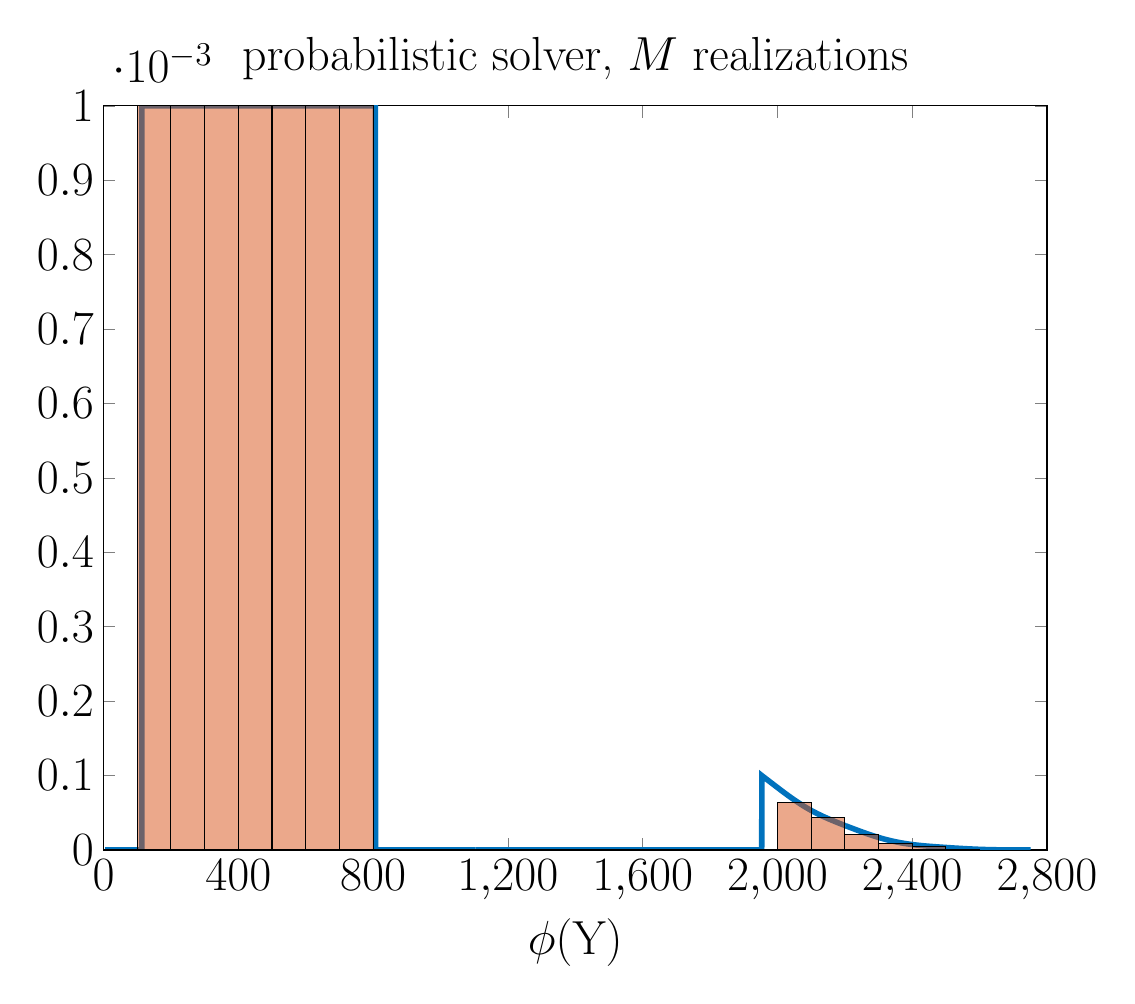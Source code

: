 % This file was created by matlab2tikz.
%
%The latest EFupdates can be retrieved from
%  http://www.mathworks.com/matlabcentral/fileexchange/22022-matlab2tikz-matlab2tikz
%where you can also make suggestions and rate matlab2tikz.
%
\definecolor{mycolor1}{rgb}{0.0,0.447,0.741}%
\definecolor{mycolor2}{rgb}{0.85,0.325,0.098}%
%
\begin{tikzpicture}

\begin{axis}[%
width=4.717in,
height=3.721in,
at={(0.791in,0.502in)},
scale only axis,
xmin=0,
xmax=2800,
xlabel={$\phi\text{(Y)}$},
xlabel style = {font = \LARGE},
xtick = {0, 400, 800, 1200, 1600, 2000, 2400, 2800},
ymin=0,
ymax=0.001,
axis background/.style={fill=white},
title style={font=\bfseries},
title={probabilistic solver, $M$ realizations},
ticklabel style={font=\LARGE},legend style={font=\LARGE},title style={font=\LARGE}
]
\addplot [color=mycolor1,solid,line width=2.0pt,forget plot]
  table[row sep=crcr]{%
4.415	0.0\\
4.69	0.0\\
4.965	0.0\\
5.24	0.0\\
5.514	0.0\\
5.789	0.0\\
6.064	0.0\\
6.339	0.0\\
6.613	0.0\\
6.888	0.0\\
7.163	0.0\\
7.438	0.0\\
7.712	0.0\\
7.987	0.0\\
8.262	0.0\\
8.537	0.0\\
8.811	0.0\\
9.086	0.0\\
9.361	0.0\\
9.635	0.0\\
9.91	0.0\\
10.185	0.0\\
10.46	0.0\\
10.734	0.0\\
11.009	0.0\\
11.284	0.0\\
11.559	0.0\\
11.833	0.0\\
12.108	0.0\\
12.383	0.0\\
12.658	0.0\\
12.932	0.0\\
13.207	0.0\\
13.482	0.0\\
13.757	0.0\\
14.031	0.0\\
14.306	0.0\\
14.581	0.0\\
14.856	0.0\\
15.13	0.0\\
15.405	0.0\\
15.68	0.0\\
15.955	0.0\\
16.229	0.0\\
16.504	0.0\\
16.779	0.0\\
17.054	0.0\\
17.328	0.0\\
17.603	0.0\\
17.878	0.0\\
18.153	0.0\\
18.427	0.0\\
18.702	0.0\\
18.977	0.0\\
19.252	0.0\\
19.526	0.0\\
19.801	0.0\\
20.076	0.0\\
20.351	0.0\\
20.625	0.0\\
20.9	0.0\\
21.175	0.0\\
21.45	0.0\\
21.724	0.0\\
21.999	0.0\\
22.274	0.0\\
22.549	0.0\\
22.823	0.0\\
23.098	0.0\\
23.373	0.0\\
23.648	0.0\\
23.922	0.0\\
24.197	0.0\\
24.472	0.0\\
24.747	0.0\\
25.021	0.0\\
25.296	0.0\\
25.571	0.0\\
25.846	0.0\\
26.12	0.0\\
26.395	0.0\\
26.67	0.0\\
26.945	0.0\\
27.219	0.0\\
27.494	0.0\\
27.769	0.0\\
28.044	0.0\\
28.318	0.0\\
28.593	0.0\\
28.868	0.0\\
29.143	0.0\\
29.417	0.0\\
29.692	0.0\\
29.967	0.0\\
30.242	0.0\\
30.516	0.0\\
30.791	0.0\\
31.066	0.0\\
31.341	0.0\\
31.615	0.0\\
31.89	0.0\\
32.165	0.0\\
32.44	0.0\\
32.714	0.0\\
32.989	0.0\\
33.264	0.0\\
33.538	0.0\\
33.813	0.0\\
34.088	0.0\\
34.363	0.0\\
34.637	0.0\\
34.912	0.0\\
35.187	0.0\\
35.462	0.0\\
35.736	0.0\\
36.011	0.0\\
36.286	0.0\\
36.561	0.0\\
36.835	0.0\\
37.11	0.0\\
37.385	0.0\\
37.66	0.0\\
37.934	0.0\\
38.209	0.0\\
38.484	0.0\\
38.759	0.0\\
39.033	0.0\\
39.308	0.0\\
39.583	0.0\\
39.858	0.0\\
40.132	0.0\\
40.407	0.0\\
40.682	0.0\\
40.957	0.0\\
41.231	0.0\\
41.506	0.0\\
41.781	0.0\\
42.056	0.0\\
42.33	0.0\\
42.605	0.0\\
42.88	0.0\\
43.155	0.0\\
43.429	0.0\\
43.704	0.0\\
43.979	0.0\\
44.254	0.0\\
44.528	0.0\\
44.803	0.0\\
45.078	0.0\\
45.353	0.0\\
45.627	0.0\\
45.902	0.0\\
46.177	0.0\\
46.452	0.0\\
46.726	0.0\\
47.001	0.0\\
47.276	0.0\\
47.551	0.0\\
47.825	0.0\\
48.1	0.0\\
48.375	0.0\\
48.65	0.0\\
48.924	0.0\\
49.199	0.0\\
49.474	0.0\\
49.749	0.0\\
50.023	0.0\\
50.298	0.0\\
50.573	0.0\\
50.848	0.0\\
51.122	0.0\\
51.397	0.0\\
51.672	0.0\\
51.947	0.0\\
52.221	0.0\\
52.496	0.0\\
52.771	0.0\\
53.046	0.0\\
53.32	0.0\\
53.595	0.0\\
53.87	0.0\\
54.145	0.0\\
54.419	0.0\\
54.694	0.0\\
54.969	0.0\\
55.244	0.0\\
55.518	0.0\\
55.793	0.0\\
56.068	0.0\\
56.342	0.0\\
56.617	0.0\\
56.892	0.0\\
57.167	0.0\\
57.441	0.0\\
57.716	0.0\\
57.991	0.0\\
58.266	0.0\\
58.54	0.0\\
58.815	0.0\\
59.09	0.0\\
59.365	0.0\\
59.639	0.0\\
59.914	0.0\\
60.189	0.0\\
60.464	0.0\\
60.738	0.0\\
61.013	0.0\\
61.288	0.0\\
61.563	0.0\\
61.837	0.0\\
62.112	0.0\\
62.387	0.0\\
62.662	0.0\\
62.936	0.0\\
63.211	0.0\\
63.486	0.0\\
63.761	0.0\\
64.035	0.0\\
64.31	0.0\\
64.585	0.0\\
64.86	0.0\\
65.134	0.0\\
65.409	0.0\\
65.684	0.0\\
65.959	0.0\\
66.233	0.0\\
66.508	0.0\\
66.783	0.0\\
67.058	0.0\\
67.332	0.0\\
67.607	0.0\\
67.882	0.0\\
68.157	0.0\\
68.431	0.0\\
68.706	0.0\\
68.981	0.0\\
69.256	0.0\\
69.53	0.0\\
69.805	0.0\\
70.08	0.0\\
70.355	0.0\\
70.629	0.0\\
70.904	0.0\\
71.179	0.0\\
71.454	0.0\\
71.728	0.0\\
72.003	0.0\\
72.278	0.0\\
72.553	0.0\\
72.827	0.0\\
73.102	0.0\\
73.377	0.0\\
73.652	0.0\\
73.926	0.0\\
74.201	0.0\\
74.476	0.0\\
74.751	0.0\\
75.025	0.0\\
75.3	0.0\\
75.575	0.0\\
75.85	0.0\\
76.124	0.0\\
76.399	0.0\\
76.674	0.0\\
76.949	0.0\\
77.223	0.0\\
77.498	0.0\\
77.773	0.0\\
78.048	0.0\\
78.322	0.0\\
78.597	0.0\\
78.872	0.0\\
79.147	0.0\\
79.421	0.0\\
79.696	0.0\\
79.971	0.0\\
80.245	0.0\\
80.52	0.0\\
80.795	0.0\\
81.07	0.0\\
81.344	0.0\\
81.619	0.0\\
81.894	0.0\\
82.169	0.0\\
82.443	0.0\\
82.718	0.0\\
82.993	0.0\\
83.268	0.0\\
83.542	0.0\\
83.817	0.0\\
84.092	0.0\\
84.367	0.0\\
84.641	0.0\\
84.916	0.0\\
85.191	0.0\\
85.466	0.0\\
85.74	0.0\\
86.015	0.0\\
86.29	0.0\\
86.565	0.0\\
86.839	0.0\\
87.114	0.0\\
87.389	0.0\\
87.664	0.0\\
87.938	0.0\\
88.213	0.0\\
88.488	0.0\\
88.763	0.0\\
89.037	0.0\\
89.312	0.0\\
89.587	0.0\\
89.862	0.0\\
90.136	0.0\\
90.411	0.0\\
90.686	0.0\\
90.961	0.0\\
91.235	0.0\\
91.51	0.0\\
91.785	0.0\\
92.06	0.0\\
92.334	0.0\\
92.609	0.0\\
92.884	0.0\\
93.159	0.0\\
93.433	0.0\\
93.708	0.0\\
93.983	0.0\\
94.258	0.0\\
94.532	0.0\\
94.807	0.0\\
95.082	0.0\\
95.357	0.0\\
95.631	0.0\\
95.906	0.0\\
96.181	0.0\\
96.456	0.0\\
96.73	0.0\\
97.005	0.0\\
97.28	0.0\\
97.555	0.0\\
97.829	0.0\\
98.104	0.0\\
98.379	0.0\\
98.654	0.0\\
98.928	0.0\\
99.203	0.0\\
99.478	0.0\\
99.753	0.0\\
100.027	0.0\\
100.302	0.0\\
100.577	0.0\\
100.852	0.0\\
101.126	0.0\\
101.401	0.0\\
101.676	0.0\\
101.951	0.0\\
102.225	0.0\\
102.5	0.0\\
102.775	0.0\\
103.049	0.0\\
103.324	0.0\\
103.599	0.0\\
103.874	0.0\\
104.148	0.0\\
104.423	0.0\\
104.698	0.0\\
104.973	0.0\\
105.247	0.0\\
105.522	0.0\\
105.797	0.0\\
106.072	0.0\\
106.346	0.0\\
106.621	0.0\\
106.896	0.0\\
107.171	0.0\\
107.445	0.0\\
107.72	0.0\\
107.995	0.0\\
108.27	0.0\\
108.544	0.0\\
108.819	0.0\\
109.094	0.0\\
109.369	0.0\\
109.643	0.0\\
109.918	0.0\\
110.193	0.0\\
110.468	0.0\\
110.742	0.0\\
111.017	0.0\\
111.292	0.0\\
111.567	0.0\\
111.841	0.0\\
112.116	0.0\\
112.391	0.0\\
112.666	0.0\\
112.94	0.0\\
113.215	0.0\\
113.49	0.0\\
113.765	0.0\\
114.039	0.001\\
114.314	0.001\\
114.589	0.001\\
114.864	0.001\\
115.138	0.001\\
115.413	0.001\\
115.688	0.001\\
115.963	0.001\\
116.237	0.001\\
116.512	0.001\\
116.787	0.001\\
117.062	0.001\\
117.336	0.001\\
117.611	0.001\\
117.886	0.001\\
118.161	0.001\\
118.435	0.001\\
118.71	0.001\\
118.985	0.001\\
119.26	0.001\\
119.534	0.001\\
119.809	0.001\\
120.084	0.001\\
120.359	0.001\\
120.633	0.001\\
120.908	0.001\\
121.183	0.001\\
121.458	0.001\\
121.732	0.001\\
122.007	0.001\\
122.282	0.001\\
122.557	0.001\\
122.831	0.001\\
123.106	0.001\\
123.381	0.001\\
123.656	0.001\\
123.93	0.001\\
124.205	0.001\\
124.48	0.001\\
124.755	0.001\\
125.029	0.001\\
125.304	0.001\\
125.579	0.001\\
125.854	0.001\\
126.128	0.001\\
126.403	0.001\\
126.678	0.001\\
126.952	0.001\\
127.227	0.001\\
127.502	0.001\\
127.777	0.001\\
128.051	0.001\\
128.326	0.001\\
128.601	0.001\\
128.876	0.001\\
129.15	0.001\\
129.425	0.001\\
129.7	0.001\\
129.975	0.001\\
130.249	0.001\\
130.524	0.001\\
130.799	0.001\\
131.074	0.001\\
131.348	0.001\\
131.623	0.001\\
131.898	0.001\\
132.173	0.001\\
132.447	0.001\\
132.722	0.001\\
132.997	0.001\\
133.272	0.001\\
133.546	0.001\\
133.821	0.001\\
134.096	0.001\\
134.371	0.001\\
134.645	0.001\\
134.92	0.001\\
135.195	0.001\\
135.47	0.001\\
135.744	0.001\\
136.019	0.001\\
136.294	0.001\\
136.569	0.001\\
136.843	0.001\\
137.118	0.001\\
137.393	0.001\\
137.668	0.001\\
137.942	0.001\\
138.217	0.001\\
138.492	0.001\\
138.767	0.001\\
139.041	0.001\\
139.316	0.001\\
139.591	0.001\\
139.866	0.001\\
140.14	0.001\\
140.415	0.001\\
140.69	0.001\\
140.965	0.001\\
141.239	0.001\\
141.514	0.001\\
141.789	0.001\\
142.064	0.001\\
142.338	0.001\\
142.613	0.001\\
142.888	0.001\\
143.163	0.001\\
143.437	0.001\\
143.712	0.001\\
143.987	0.001\\
144.262	0.001\\
144.536	0.001\\
144.811	0.001\\
145.086	0.001\\
145.361	0.001\\
145.635	0.001\\
145.91	0.001\\
146.185	0.001\\
146.46	0.001\\
146.734	0.001\\
147.009	0.001\\
147.284	0.001\\
147.559	0.001\\
147.833	0.001\\
148.108	0.001\\
148.383	0.001\\
148.658	0.001\\
148.932	0.001\\
149.207	0.001\\
149.482	0.001\\
149.757	0.001\\
150.031	0.001\\
150.306	0.001\\
150.581	0.001\\
150.855	0.001\\
151.13	0.001\\
151.405	0.001\\
151.68	0.001\\
151.954	0.001\\
152.229	0.001\\
152.504	0.001\\
152.779	0.001\\
153.053	0.001\\
153.328	0.001\\
153.603	0.001\\
153.878	0.001\\
154.152	0.001\\
154.427	0.001\\
154.702	0.001\\
154.977	0.001\\
155.251	0.001\\
155.526	0.001\\
155.801	0.001\\
156.076	0.001\\
156.35	0.001\\
156.625	0.001\\
156.9	0.001\\
157.175	0.001\\
157.449	0.001\\
157.724	0.001\\
157.999	0.001\\
158.274	0.001\\
158.548	0.001\\
158.823	0.001\\
159.098	0.001\\
159.373	0.001\\
159.647	0.001\\
159.922	0.001\\
160.197	0.001\\
160.472	0.001\\
160.746	0.001\\
161.021	0.001\\
161.296	0.001\\
161.571	0.001\\
161.845	0.001\\
162.12	0.001\\
162.395	0.001\\
162.67	0.001\\
162.944	0.001\\
163.219	0.001\\
163.494	0.001\\
163.769	0.001\\
164.043	0.001\\
164.318	0.001\\
164.593	0.001\\
164.868	0.001\\
165.142	0.001\\
165.417	0.001\\
165.692	0.001\\
165.967	0.001\\
166.241	0.001\\
166.516	0.001\\
166.791	0.001\\
167.066	0.001\\
167.34	0.001\\
167.615	0.001\\
167.89	0.001\\
168.165	0.001\\
168.439	0.001\\
168.714	0.001\\
168.989	0.001\\
169.264	0.001\\
169.538	0.001\\
169.813	0.001\\
170.088	0.001\\
170.363	0.001\\
170.637	0.001\\
170.912	0.001\\
171.187	0.001\\
171.462	0.001\\
171.736	0.001\\
172.011	0.001\\
172.286	0.001\\
172.561	0.001\\
172.835	0.001\\
173.11	0.001\\
173.385	0.001\\
173.659	0.001\\
173.934	0.001\\
174.209	0.001\\
174.484	0.001\\
174.758	0.001\\
175.033	0.001\\
175.308	0.001\\
175.583	0.001\\
175.857	0.001\\
176.132	0.001\\
176.407	0.001\\
176.682	0.001\\
176.956	0.001\\
177.231	0.001\\
177.506	0.001\\
177.781	0.001\\
178.055	0.001\\
178.33	0.001\\
178.605	0.001\\
178.88	0.001\\
179.154	0.001\\
179.429	0.001\\
179.704	0.001\\
179.979	0.001\\
180.253	0.001\\
180.528	0.001\\
180.803	0.001\\
181.078	0.001\\
181.352	0.001\\
181.627	0.001\\
181.902	0.001\\
182.177	0.001\\
182.451	0.001\\
182.726	0.001\\
183.001	0.001\\
183.276	0.001\\
183.55	0.001\\
183.825	0.001\\
184.1	0.001\\
184.375	0.001\\
184.649	0.001\\
184.924	0.001\\
185.199	0.001\\
185.474	0.001\\
185.748	0.001\\
186.023	0.001\\
186.298	0.001\\
186.573	0.001\\
186.847	0.001\\
187.122	0.001\\
187.397	0.001\\
187.672	0.001\\
187.946	0.001\\
188.221	0.001\\
188.496	0.001\\
188.771	0.001\\
189.045	0.001\\
189.32	0.001\\
189.595	0.001\\
189.87	0.001\\
190.144	0.001\\
190.419	0.001\\
190.694	0.001\\
190.969	0.001\\
191.243	0.001\\
191.518	0.001\\
191.793	0.001\\
192.068	0.001\\
192.342	0.001\\
192.617	0.001\\
192.892	0.001\\
193.167	0.001\\
193.441	0.001\\
193.716	0.001\\
193.991	0.001\\
194.266	0.001\\
194.54	0.001\\
194.815	0.001\\
195.09	0.001\\
195.365	0.001\\
195.639	0.001\\
195.914	0.001\\
196.189	0.001\\
196.464	0.001\\
196.738	0.001\\
197.013	0.001\\
197.288	0.001\\
197.562	0.001\\
197.837	0.001\\
198.112	0.001\\
198.387	0.001\\
198.661	0.001\\
198.936	0.001\\
199.211	0.001\\
199.486	0.001\\
199.76	0.001\\
200.035	0.001\\
200.31	0.001\\
200.585	0.001\\
200.859	0.001\\
201.134	0.001\\
201.409	0.001\\
201.684	0.001\\
201.958	0.001\\
202.233	0.001\\
202.508	0.001\\
202.783	0.001\\
203.057	0.001\\
203.332	0.001\\
203.607	0.001\\
203.882	0.001\\
204.156	0.001\\
204.431	0.001\\
204.706	0.001\\
204.981	0.001\\
205.255	0.001\\
205.53	0.001\\
205.805	0.001\\
206.08	0.001\\
206.354	0.001\\
206.629	0.001\\
206.904	0.001\\
207.179	0.001\\
207.453	0.001\\
207.728	0.001\\
208.003	0.001\\
208.278	0.001\\
208.552	0.001\\
208.827	0.001\\
209.102	0.001\\
209.377	0.001\\
209.651	0.001\\
209.926	0.001\\
210.201	0.001\\
210.476	0.001\\
210.75	0.001\\
211.025	0.001\\
211.3	0.001\\
211.575	0.001\\
211.849	0.001\\
212.124	0.001\\
212.399	0.001\\
212.674	0.001\\
212.948	0.001\\
213.223	0.001\\
213.498	0.001\\
213.773	0.001\\
214.047	0.001\\
214.322	0.001\\
214.597	0.001\\
214.872	0.001\\
215.146	0.001\\
215.421	0.001\\
215.696	0.001\\
215.971	0.001\\
216.245	0.001\\
216.52	0.001\\
216.795	0.001\\
217.07	0.001\\
217.344	0.001\\
217.619	0.001\\
217.894	0.001\\
218.169	0.001\\
218.443	0.001\\
218.718	0.001\\
218.993	0.001\\
219.268	0.001\\
219.542	0.001\\
219.817	0.001\\
220.092	0.001\\
220.366	0.001\\
220.641	0.001\\
220.916	0.001\\
221.191	0.001\\
221.465	0.001\\
221.74	0.001\\
222.015	0.001\\
222.29	0.001\\
222.564	0.001\\
222.839	0.001\\
223.114	0.001\\
223.389	0.001\\
223.663	0.001\\
223.938	0.001\\
224.213	0.001\\
224.488	0.001\\
224.762	0.001\\
225.037	0.001\\
225.312	0.001\\
225.587	0.001\\
225.861	0.001\\
226.136	0.001\\
226.411	0.001\\
226.686	0.001\\
226.96	0.001\\
227.235	0.001\\
227.51	0.001\\
227.785	0.001\\
228.059	0.001\\
228.334	0.001\\
228.609	0.001\\
228.884	0.001\\
229.158	0.001\\
229.433	0.001\\
229.708	0.001\\
229.983	0.001\\
230.257	0.001\\
230.532	0.001\\
230.807	0.001\\
231.082	0.001\\
231.356	0.001\\
231.631	0.001\\
231.906	0.001\\
232.181	0.001\\
232.455	0.001\\
232.73	0.001\\
233.005	0.001\\
233.28	0.001\\
233.554	0.001\\
233.829	0.001\\
234.104	0.001\\
234.379	0.001\\
234.653	0.001\\
234.928	0.001\\
235.203	0.001\\
235.478	0.001\\
235.752	0.001\\
236.027	0.001\\
236.302	0.001\\
236.577	0.001\\
236.851	0.001\\
237.126	0.001\\
237.401	0.001\\
237.676	0.001\\
237.95	0.001\\
238.225	0.001\\
238.5	0.001\\
238.775	0.001\\
239.049	0.001\\
239.324	0.001\\
239.599	0.001\\
239.874	0.001\\
240.148	0.001\\
240.423	0.001\\
240.698	0.001\\
240.973	0.001\\
241.247	0.001\\
241.522	0.001\\
241.797	0.001\\
242.072	0.001\\
242.346	0.001\\
242.621	0.001\\
242.896	0.001\\
243.171	0.001\\
243.445	0.001\\
243.72	0.001\\
243.995	0.001\\
244.269	0.001\\
244.544	0.001\\
244.819	0.001\\
245.094	0.001\\
245.368	0.001\\
245.643	0.001\\
245.918	0.001\\
246.193	0.001\\
246.467	0.001\\
246.742	0.001\\
247.017	0.001\\
247.292	0.001\\
247.566	0.001\\
247.841	0.001\\
248.116	0.001\\
248.391	0.001\\
248.665	0.001\\
248.94	0.001\\
249.215	0.001\\
249.49	0.001\\
249.764	0.001\\
250.039	0.001\\
250.314	0.001\\
250.589	0.001\\
250.863	0.001\\
251.138	0.001\\
251.413	0.001\\
251.688	0.001\\
251.962	0.001\\
252.237	0.001\\
252.512	0.001\\
252.787	0.001\\
253.061	0.001\\
253.336	0.001\\
253.611	0.001\\
253.886	0.001\\
254.16	0.001\\
254.435	0.001\\
254.71	0.001\\
254.985	0.001\\
255.259	0.001\\
255.534	0.001\\
255.809	0.001\\
256.084	0.001\\
256.358	0.001\\
256.633	0.001\\
256.908	0.001\\
257.183	0.001\\
257.457	0.001\\
257.732	0.001\\
258.007	0.001\\
258.282	0.001\\
258.556	0.001\\
258.831	0.001\\
259.106	0.001\\
259.381	0.001\\
259.655	0.001\\
259.93	0.001\\
260.205	0.001\\
260.48	0.001\\
260.754	0.001\\
261.029	0.001\\
261.304	0.001\\
261.579	0.001\\
261.853	0.001\\
262.128	0.001\\
262.403	0.001\\
262.678	0.001\\
262.952	0.001\\
263.227	0.001\\
263.502	0.001\\
263.777	0.001\\
264.051	0.001\\
264.326	0.001\\
264.601	0.001\\
264.876	0.001\\
265.15	0.001\\
265.425	0.001\\
265.7	0.001\\
265.975	0.001\\
266.249	0.001\\
266.524	0.001\\
266.799	0.001\\
267.073	0.001\\
267.348	0.001\\
267.623	0.001\\
267.898	0.001\\
268.172	0.001\\
268.447	0.001\\
268.722	0.001\\
268.997	0.001\\
269.271	0.001\\
269.546	0.001\\
269.821	0.001\\
270.096	0.001\\
270.37	0.001\\
270.645	0.001\\
270.92	0.001\\
271.195	0.001\\
271.469	0.001\\
271.744	0.001\\
272.019	0.001\\
272.294	0.001\\
272.568	0.001\\
272.843	0.001\\
273.118	0.001\\
273.393	0.001\\
273.667	0.001\\
273.942	0.001\\
274.217	0.001\\
274.492	0.001\\
274.766	0.001\\
275.041	0.001\\
275.316	0.001\\
275.591	0.001\\
275.865	0.001\\
276.14	0.001\\
276.415	0.001\\
276.69	0.001\\
276.964	0.001\\
277.239	0.001\\
277.514	0.001\\
277.789	0.001\\
278.063	0.001\\
278.338	0.001\\
278.613	0.001\\
278.888	0.001\\
279.162	0.001\\
279.437	0.001\\
279.712	0.001\\
279.987	0.001\\
280.261	0.001\\
280.536	0.001\\
280.811	0.001\\
281.086	0.001\\
281.36	0.001\\
281.635	0.001\\
281.91	0.001\\
282.185	0.001\\
282.459	0.001\\
282.734	0.001\\
283.009	0.001\\
283.284	0.001\\
283.558	0.001\\
283.833	0.001\\
284.108	0.001\\
284.383	0.001\\
284.657	0.001\\
284.932	0.001\\
285.207	0.001\\
285.482	0.001\\
285.756	0.001\\
286.031	0.001\\
286.306	0.001\\
286.581	0.001\\
286.855	0.001\\
287.13	0.001\\
287.405	0.001\\
287.68	0.001\\
287.954	0.001\\
288.229	0.001\\
288.504	0.001\\
288.779	0.001\\
289.053	0.001\\
289.328	0.001\\
289.603	0.001\\
289.878	0.001\\
290.152	0.001\\
290.427	0.001\\
290.702	0.001\\
290.976	0.001\\
291.251	0.001\\
291.526	0.001\\
291.801	0.001\\
292.075	0.001\\
292.35	0.001\\
292.625	0.001\\
292.9	0.001\\
293.174	0.001\\
293.449	0.001\\
293.724	0.001\\
293.999	0.001\\
294.273	0.001\\
294.548	0.001\\
294.823	0.001\\
295.098	0.001\\
295.372	0.001\\
295.647	0.001\\
295.922	0.001\\
296.197	0.001\\
296.471	0.001\\
296.746	0.001\\
297.021	0.001\\
297.296	0.001\\
297.57	0.001\\
297.845	0.001\\
298.12	0.001\\
298.395	0.001\\
298.669	0.001\\
298.944	0.001\\
299.219	0.001\\
299.494	0.001\\
299.768	0.001\\
300.043	0.001\\
300.318	0.001\\
300.593	0.001\\
300.867	0.001\\
301.142	0.001\\
301.417	0.001\\
301.692	0.001\\
301.966	0.001\\
302.241	0.001\\
302.516	0.001\\
302.791	0.001\\
303.065	0.001\\
303.34	0.001\\
303.615	0.001\\
303.89	0.001\\
304.164	0.001\\
304.439	0.001\\
304.714	0.001\\
304.989	0.001\\
305.263	0.001\\
305.538	0.001\\
305.813	0.001\\
306.088	0.001\\
306.362	0.001\\
306.637	0.001\\
306.912	0.001\\
307.187	0.001\\
307.461	0.001\\
307.736	0.001\\
308.011	0.001\\
308.286	0.001\\
308.56	0.001\\
308.835	0.001\\
309.11	0.001\\
309.385	0.001\\
309.659	0.001\\
309.934	0.001\\
310.209	0.001\\
310.484	0.001\\
310.758	0.001\\
311.033	0.001\\
311.308	0.001\\
311.583	0.001\\
311.857	0.001\\
312.132	0.001\\
312.407	0.001\\
312.682	0.001\\
312.956	0.001\\
313.231	0.001\\
313.506	0.001\\
313.78	0.001\\
314.055	0.001\\
314.33	0.001\\
314.605	0.001\\
314.879	0.001\\
315.154	0.001\\
315.429	0.001\\
315.704	0.001\\
315.978	0.001\\
316.253	0.001\\
316.528	0.001\\
316.803	0.001\\
317.077	0.001\\
317.352	0.001\\
317.627	0.001\\
317.902	0.001\\
318.176	0.001\\
318.451	0.001\\
318.726	0.001\\
319.001	0.001\\
319.275	0.001\\
319.55	0.001\\
319.825	0.001\\
320.1	0.001\\
320.374	0.001\\
320.649	0.001\\
320.924	0.001\\
321.199	0.001\\
321.473	0.001\\
321.748	0.001\\
322.023	0.001\\
322.298	0.001\\
322.572	0.001\\
322.847	0.001\\
323.122	0.001\\
323.397	0.001\\
323.671	0.001\\
323.946	0.001\\
324.221	0.001\\
324.496	0.001\\
324.77	0.001\\
325.045	0.001\\
325.32	0.001\\
325.595	0.001\\
325.869	0.001\\
326.144	0.001\\
326.419	0.001\\
326.694	0.001\\
326.968	0.001\\
327.243	0.001\\
327.518	0.001\\
327.793	0.001\\
328.067	0.001\\
328.342	0.001\\
328.617	0.001\\
328.892	0.001\\
329.166	0.001\\
329.441	0.001\\
329.716	0.001\\
329.991	0.001\\
330.265	0.001\\
330.54	0.001\\
330.815	0.001\\
331.09	0.001\\
331.364	0.001\\
331.639	0.001\\
331.914	0.001\\
332.189	0.001\\
332.463	0.001\\
332.738	0.001\\
333.013	0.001\\
333.288	0.001\\
333.562	0.001\\
333.837	0.001\\
334.112	0.001\\
334.387	0.001\\
334.661	0.001\\
334.936	0.001\\
335.211	0.001\\
335.486	0.001\\
335.76	0.001\\
336.035	0.001\\
336.31	0.001\\
336.585	0.001\\
336.859	0.001\\
337.134	0.001\\
337.409	0.001\\
337.683	0.001\\
337.958	0.001\\
338.233	0.001\\
338.508	0.001\\
338.782	0.001\\
339.057	0.001\\
339.332	0.001\\
339.607	0.001\\
339.881	0.001\\
340.156	0.001\\
340.431	0.001\\
340.706	0.001\\
340.98	0.001\\
341.255	0.001\\
341.53	0.001\\
341.805	0.001\\
342.079	0.001\\
342.354	0.001\\
342.629	0.001\\
342.904	0.001\\
343.178	0.001\\
343.453	0.001\\
343.728	0.001\\
344.003	0.001\\
344.277	0.001\\
344.552	0.001\\
344.827	0.001\\
345.102	0.001\\
345.376	0.001\\
345.651	0.001\\
345.926	0.001\\
346.201	0.001\\
346.475	0.001\\
346.75	0.001\\
347.025	0.001\\
347.3	0.001\\
347.574	0.001\\
347.849	0.001\\
348.124	0.001\\
348.399	0.001\\
348.673	0.001\\
348.948	0.001\\
349.223	0.001\\
349.498	0.001\\
349.772	0.001\\
350.047	0.001\\
350.322	0.001\\
350.597	0.001\\
350.871	0.001\\
351.146	0.001\\
351.421	0.001\\
351.696	0.001\\
351.97	0.001\\
352.245	0.001\\
352.52	0.001\\
352.795	0.001\\
353.069	0.001\\
353.344	0.001\\
353.619	0.001\\
353.894	0.001\\
354.168	0.001\\
354.443	0.001\\
354.718	0.001\\
354.993	0.001\\
355.267	0.001\\
355.542	0.001\\
355.817	0.001\\
356.092	0.001\\
356.366	0.001\\
356.641	0.001\\
356.916	0.001\\
357.191	0.001\\
357.465	0.001\\
357.74	0.001\\
358.015	0.001\\
358.29	0.001\\
358.564	0.001\\
358.839	0.001\\
359.114	0.001\\
359.389	0.001\\
359.663	0.001\\
359.938	0.001\\
360.213	0.001\\
360.487	0.001\\
360.762	0.001\\
361.037	0.001\\
361.312	0.001\\
361.586	0.001\\
361.861	0.001\\
362.136	0.001\\
362.411	0.001\\
362.685	0.001\\
362.96	0.001\\
363.235	0.001\\
363.51	0.001\\
363.784	0.001\\
364.059	0.001\\
364.334	0.001\\
364.609	0.001\\
364.883	0.001\\
365.158	0.001\\
365.433	0.001\\
365.708	0.001\\
365.982	0.001\\
366.257	0.001\\
366.532	0.001\\
366.807	0.001\\
367.081	0.001\\
367.356	0.001\\
367.631	0.001\\
367.906	0.001\\
368.18	0.001\\
368.455	0.001\\
368.73	0.001\\
369.005	0.001\\
369.279	0.001\\
369.554	0.001\\
369.829	0.001\\
370.104	0.001\\
370.378	0.001\\
370.653	0.001\\
370.928	0.001\\
371.203	0.001\\
371.477	0.001\\
371.752	0.001\\
372.027	0.001\\
372.302	0.001\\
372.576	0.001\\
372.851	0.001\\
373.126	0.001\\
373.401	0.001\\
373.675	0.001\\
373.95	0.001\\
374.225	0.001\\
374.5	0.001\\
374.774	0.001\\
375.049	0.001\\
375.324	0.001\\
375.599	0.001\\
375.873	0.001\\
376.148	0.001\\
376.423	0.001\\
376.698	0.001\\
376.972	0.001\\
377.247	0.001\\
377.522	0.001\\
377.797	0.001\\
378.071	0.001\\
378.346	0.001\\
378.621	0.001\\
378.896	0.001\\
379.17	0.001\\
379.445	0.001\\
379.72	0.001\\
379.995	0.001\\
380.269	0.001\\
380.544	0.001\\
380.819	0.001\\
381.094	0.001\\
381.368	0.001\\
381.643	0.001\\
381.918	0.001\\
382.193	0.001\\
382.467	0.001\\
382.742	0.001\\
383.017	0.001\\
383.292	0.001\\
383.566	0.001\\
383.841	0.001\\
384.116	0.001\\
384.39	0.001\\
384.665	0.001\\
384.94	0.001\\
385.215	0.001\\
385.489	0.001\\
385.764	0.001\\
386.039	0.001\\
386.314	0.001\\
386.588	0.001\\
386.863	0.001\\
387.138	0.001\\
387.413	0.001\\
387.687	0.001\\
387.962	0.001\\
388.237	0.001\\
388.512	0.001\\
388.786	0.001\\
389.061	0.001\\
389.336	0.001\\
389.611	0.001\\
389.885	0.001\\
390.16	0.001\\
390.435	0.001\\
390.71	0.001\\
390.984	0.001\\
391.259	0.001\\
391.534	0.001\\
391.809	0.001\\
392.083	0.001\\
392.358	0.001\\
392.633	0.001\\
392.908	0.001\\
393.182	0.001\\
393.457	0.001\\
393.732	0.001\\
394.007	0.001\\
394.281	0.001\\
394.556	0.001\\
394.831	0.001\\
395.106	0.001\\
395.38	0.001\\
395.655	0.001\\
395.93	0.001\\
396.205	0.001\\
396.479	0.001\\
396.754	0.001\\
397.029	0.001\\
397.304	0.001\\
397.578	0.001\\
397.853	0.001\\
398.128	0.001\\
398.403	0.001\\
398.677	0.001\\
398.952	0.001\\
399.227	0.001\\
399.502	0.001\\
399.776	0.001\\
400.051	0.001\\
400.326	0.001\\
400.601	0.001\\
400.875	0.001\\
401.15	0.001\\
401.425	0.001\\
401.7	0.001\\
401.974	0.001\\
402.249	0.001\\
402.524	0.001\\
402.799	0.001\\
403.073	0.001\\
403.348	0.001\\
403.623	0.001\\
403.898	0.001\\
404.172	0.001\\
404.447	0.001\\
404.722	0.001\\
404.997	0.001\\
405.271	0.001\\
405.546	0.001\\
405.821	0.001\\
406.096	0.001\\
406.37	0.001\\
406.645	0.001\\
406.92	0.001\\
407.195	0.001\\
407.469	0.001\\
407.744	0.001\\
408.019	0.001\\
408.293	0.001\\
408.568	0.001\\
408.843	0.001\\
409.118	0.001\\
409.392	0.001\\
409.667	0.001\\
409.942	0.001\\
410.217	0.001\\
410.491	0.001\\
410.766	0.001\\
411.041	0.001\\
411.316	0.001\\
411.59	0.001\\
411.865	0.001\\
412.14	0.001\\
412.415	0.001\\
412.689	0.001\\
412.964	0.001\\
413.239	0.001\\
413.514	0.001\\
413.788	0.001\\
414.063	0.001\\
414.338	0.001\\
414.613	0.001\\
414.887	0.001\\
415.162	0.001\\
415.437	0.001\\
415.712	0.001\\
415.986	0.001\\
416.261	0.001\\
416.536	0.001\\
416.811	0.001\\
417.085	0.001\\
417.36	0.001\\
417.635	0.001\\
417.91	0.001\\
418.184	0.001\\
418.459	0.001\\
418.734	0.001\\
419.009	0.001\\
419.283	0.001\\
419.558	0.001\\
419.833	0.001\\
420.108	0.001\\
420.382	0.001\\
420.657	0.001\\
420.932	0.001\\
421.207	0.001\\
421.481	0.001\\
421.756	0.001\\
422.031	0.001\\
422.306	0.001\\
422.58	0.001\\
422.855	0.001\\
423.13	0.001\\
423.405	0.001\\
423.679	0.001\\
423.954	0.001\\
424.229	0.001\\
424.504	0.001\\
424.778	0.001\\
425.053	0.001\\
425.328	0.001\\
425.603	0.001\\
425.877	0.001\\
426.152	0.001\\
426.427	0.001\\
426.702	0.001\\
426.976	0.001\\
427.251	0.001\\
427.526	0.001\\
427.801	0.001\\
428.075	0.001\\
428.35	0.001\\
428.625	0.001\\
428.9	0.001\\
429.174	0.001\\
429.449	0.001\\
429.724	0.001\\
429.999	0.001\\
430.273	0.001\\
430.548	0.001\\
430.823	0.001\\
431.097	0.001\\
431.372	0.001\\
431.647	0.001\\
431.922	0.001\\
432.196	0.001\\
432.471	0.001\\
432.746	0.001\\
433.021	0.001\\
433.295	0.001\\
433.57	0.001\\
433.845	0.001\\
434.12	0.001\\
434.394	0.001\\
434.669	0.001\\
434.944	0.001\\
435.219	0.001\\
435.493	0.001\\
435.768	0.001\\
436.043	0.001\\
436.318	0.001\\
436.592	0.001\\
436.867	0.001\\
437.142	0.001\\
437.417	0.001\\
437.691	0.001\\
437.966	0.001\\
438.241	0.001\\
438.516	0.001\\
438.79	0.001\\
439.065	0.001\\
439.34	0.001\\
439.615	0.001\\
439.889	0.001\\
440.164	0.001\\
440.439	0.001\\
440.714	0.001\\
440.988	0.001\\
441.263	0.001\\
441.538	0.001\\
441.813	0.001\\
442.087	0.001\\
442.362	0.001\\
442.637	0.001\\
442.912	0.001\\
443.186	0.001\\
443.461	0.001\\
443.736	0.001\\
444.011	0.001\\
444.285	0.001\\
444.56	0.001\\
444.835	0.001\\
445.11	0.001\\
445.384	0.001\\
445.659	0.001\\
445.934	0.001\\
446.209	0.001\\
446.483	0.001\\
446.758	0.001\\
447.033	0.001\\
447.308	0.001\\
447.582	0.001\\
447.857	0.001\\
448.132	0.001\\
448.407	0.001\\
448.681	0.001\\
448.956	0.001\\
449.231	0.001\\
449.506	0.001\\
449.78	0.001\\
450.055	0.001\\
450.33	0.001\\
450.605	0.001\\
450.879	0.001\\
451.154	0.001\\
451.429	0.001\\
451.704	0.001\\
451.978	0.001\\
452.253	0.001\\
452.528	0.001\\
452.803	0.001\\
453.077	0.001\\
453.352	0.001\\
453.627	0.001\\
453.902	0.001\\
454.176	0.001\\
454.451	0.001\\
454.726	0.001\\
455.0	0.001\\
455.275	0.001\\
455.55	0.001\\
455.825	0.001\\
456.099	0.001\\
456.374	0.001\\
456.649	0.001\\
456.924	0.001\\
457.198	0.001\\
457.473	0.001\\
457.748	0.001\\
458.023	0.001\\
458.297	0.001\\
458.572	0.001\\
458.847	0.001\\
459.122	0.001\\
459.396	0.001\\
459.671	0.001\\
459.946	0.001\\
460.221	0.001\\
460.495	0.001\\
460.77	0.001\\
461.045	0.001\\
461.32	0.001\\
461.594	0.001\\
461.869	0.001\\
462.144	0.001\\
462.419	0.001\\
462.693	0.001\\
462.968	0.001\\
463.243	0.001\\
463.518	0.001\\
463.792	0.001\\
464.067	0.001\\
464.342	0.001\\
464.617	0.001\\
464.891	0.001\\
465.166	0.001\\
465.441	0.001\\
465.716	0.001\\
465.99	0.001\\
466.265	0.001\\
466.54	0.001\\
466.815	0.001\\
467.089	0.001\\
467.364	0.001\\
467.639	0.001\\
467.914	0.001\\
468.188	0.001\\
468.463	0.001\\
468.738	0.001\\
469.013	0.001\\
469.287	0.001\\
469.562	0.001\\
469.837	0.001\\
470.112	0.001\\
470.386	0.001\\
470.661	0.001\\
470.936	0.001\\
471.211	0.001\\
471.485	0.001\\
471.76	0.001\\
472.035	0.001\\
472.31	0.001\\
472.584	0.001\\
472.859	0.001\\
473.134	0.001\\
473.409	0.001\\
473.683	0.001\\
473.958	0.001\\
474.233	0.001\\
474.508	0.001\\
474.782	0.001\\
475.057	0.001\\
475.332	0.001\\
475.607	0.001\\
475.881	0.001\\
476.156	0.001\\
476.431	0.001\\
476.706	0.001\\
476.98	0.001\\
477.255	0.001\\
477.53	0.001\\
477.804	0.001\\
478.079	0.001\\
478.354	0.001\\
478.629	0.001\\
478.903	0.001\\
479.178	0.001\\
479.453	0.001\\
479.728	0.001\\
480.002	0.001\\
480.277	0.001\\
480.552	0.001\\
480.827	0.001\\
481.101	0.001\\
481.376	0.001\\
481.651	0.001\\
481.926	0.001\\
482.2	0.001\\
482.475	0.001\\
482.75	0.001\\
483.025	0.001\\
483.299	0.001\\
483.574	0.001\\
483.849	0.001\\
484.124	0.001\\
484.398	0.001\\
484.673	0.001\\
484.948	0.001\\
485.223	0.001\\
485.497	0.001\\
485.772	0.001\\
486.047	0.001\\
486.322	0.001\\
486.596	0.001\\
486.871	0.001\\
487.146	0.001\\
487.421	0.001\\
487.695	0.001\\
487.97	0.001\\
488.245	0.001\\
488.52	0.001\\
488.794	0.001\\
489.069	0.001\\
489.344	0.001\\
489.619	0.001\\
489.893	0.001\\
490.168	0.001\\
490.443	0.001\\
490.718	0.001\\
490.992	0.001\\
491.267	0.001\\
491.542	0.001\\
491.817	0.001\\
492.091	0.001\\
492.366	0.001\\
492.641	0.001\\
492.916	0.001\\
493.19	0.001\\
493.465	0.001\\
493.74	0.001\\
494.015	0.001\\
494.289	0.001\\
494.564	0.001\\
494.839	0.001\\
495.114	0.001\\
495.388	0.001\\
495.663	0.001\\
495.938	0.001\\
496.213	0.001\\
496.487	0.001\\
496.762	0.001\\
497.037	0.001\\
497.312	0.001\\
497.586	0.001\\
497.861	0.001\\
498.136	0.001\\
498.411	0.001\\
498.685	0.001\\
498.96	0.001\\
499.235	0.001\\
499.51	0.001\\
499.784	0.001\\
500.059	0.001\\
500.334	0.001\\
500.609	0.001\\
500.883	0.001\\
501.158	0.001\\
501.433	0.001\\
501.707	0.001\\
501.982	0.001\\
502.257	0.001\\
502.532	0.001\\
502.806	0.001\\
503.081	0.001\\
503.356	0.001\\
503.631	0.001\\
503.905	0.001\\
504.18	0.001\\
504.455	0.001\\
504.73	0.001\\
505.004	0.001\\
505.279	0.001\\
505.554	0.001\\
505.829	0.001\\
506.103	0.001\\
506.378	0.001\\
506.653	0.001\\
506.928	0.001\\
507.202	0.001\\
507.477	0.001\\
507.752	0.001\\
508.027	0.001\\
508.301	0.001\\
508.576	0.001\\
508.851	0.001\\
509.126	0.001\\
509.4	0.001\\
509.675	0.001\\
509.95	0.001\\
510.225	0.001\\
510.499	0.001\\
510.774	0.001\\
511.049	0.001\\
511.324	0.001\\
511.598	0.001\\
511.873	0.001\\
512.148	0.001\\
512.423	0.001\\
512.697	0.001\\
512.972	0.001\\
513.247	0.001\\
513.522	0.001\\
513.796	0.001\\
514.071	0.001\\
514.346	0.001\\
514.621	0.001\\
514.895	0.001\\
515.17	0.001\\
515.445	0.001\\
515.72	0.001\\
515.994	0.001\\
516.269	0.001\\
516.544	0.001\\
516.819	0.001\\
517.093	0.001\\
517.368	0.001\\
517.643	0.001\\
517.918	0.001\\
518.192	0.001\\
518.467	0.001\\
518.742	0.001\\
519.017	0.001\\
519.291	0.001\\
519.566	0.001\\
519.841	0.001\\
520.116	0.001\\
520.39	0.001\\
520.665	0.001\\
520.94	0.001\\
521.215	0.001\\
521.489	0.001\\
521.764	0.001\\
522.039	0.001\\
522.314	0.001\\
522.588	0.001\\
522.863	0.001\\
523.138	0.001\\
523.413	0.001\\
523.687	0.001\\
523.962	0.001\\
524.237	0.001\\
524.511	0.001\\
524.786	0.001\\
525.061	0.001\\
525.336	0.001\\
525.61	0.001\\
525.885	0.001\\
526.16	0.001\\
526.435	0.001\\
526.709	0.001\\
526.984	0.001\\
527.259	0.001\\
527.534	0.001\\
527.808	0.001\\
528.083	0.001\\
528.358	0.001\\
528.633	0.001\\
528.907	0.001\\
529.182	0.001\\
529.457	0.001\\
529.732	0.001\\
530.006	0.001\\
530.281	0.001\\
530.556	0.001\\
530.831	0.001\\
531.105	0.001\\
531.38	0.001\\
531.655	0.001\\
531.93	0.001\\
532.204	0.001\\
532.479	0.001\\
532.754	0.001\\
533.029	0.001\\
533.303	0.001\\
533.578	0.001\\
533.853	0.001\\
534.128	0.001\\
534.402	0.001\\
534.677	0.001\\
534.952	0.001\\
535.227	0.001\\
535.501	0.001\\
535.776	0.001\\
536.051	0.001\\
536.326	0.001\\
536.6	0.001\\
536.875	0.001\\
537.15	0.001\\
537.425	0.001\\
537.699	0.001\\
537.974	0.001\\
538.249	0.001\\
538.524	0.001\\
538.798	0.001\\
539.073	0.001\\
539.348	0.001\\
539.623	0.001\\
539.897	0.001\\
540.172	0.001\\
540.447	0.001\\
540.722	0.001\\
540.996	0.001\\
541.271	0.001\\
541.546	0.001\\
541.821	0.001\\
542.095	0.001\\
542.37	0.001\\
542.645	0.001\\
542.92	0.001\\
543.194	0.001\\
543.469	0.001\\
543.744	0.001\\
544.019	0.001\\
544.293	0.001\\
544.568	0.001\\
544.843	0.001\\
545.118	0.001\\
545.392	0.001\\
545.667	0.001\\
545.942	0.001\\
546.217	0.001\\
546.491	0.001\\
546.766	0.001\\
547.041	0.001\\
547.316	0.001\\
547.59	0.001\\
547.865	0.001\\
548.14	0.001\\
548.414	0.001\\
548.689	0.001\\
548.964	0.001\\
549.239	0.001\\
549.513	0.001\\
549.788	0.001\\
550.063	0.001\\
550.338	0.001\\
550.612	0.001\\
550.887	0.001\\
551.162	0.001\\
551.437	0.001\\
551.711	0.001\\
551.986	0.001\\
552.261	0.001\\
552.536	0.001\\
552.81	0.001\\
553.085	0.001\\
553.36	0.001\\
553.635	0.001\\
553.909	0.001\\
554.184	0.001\\
554.459	0.001\\
554.734	0.001\\
555.008	0.001\\
555.283	0.001\\
555.558	0.001\\
555.833	0.001\\
556.107	0.001\\
556.382	0.001\\
556.657	0.001\\
556.932	0.001\\
557.206	0.001\\
557.481	0.001\\
557.756	0.001\\
558.031	0.001\\
558.305	0.001\\
558.58	0.001\\
558.855	0.001\\
559.13	0.001\\
559.404	0.001\\
559.679	0.001\\
559.954	0.001\\
560.229	0.001\\
560.503	0.001\\
560.778	0.001\\
561.053	0.001\\
561.328	0.001\\
561.602	0.001\\
561.877	0.001\\
562.152	0.001\\
562.427	0.001\\
562.701	0.001\\
562.976	0.001\\
563.251	0.001\\
563.526	0.001\\
563.8	0.001\\
564.075	0.001\\
564.35	0.001\\
564.625	0.001\\
564.899	0.001\\
565.174	0.001\\
565.449	0.001\\
565.724	0.001\\
565.998	0.001\\
566.273	0.001\\
566.548	0.001\\
566.823	0.001\\
567.097	0.001\\
567.372	0.001\\
567.647	0.001\\
567.922	0.001\\
568.196	0.001\\
568.471	0.001\\
568.746	0.001\\
569.021	0.001\\
569.295	0.001\\
569.57	0.001\\
569.845	0.001\\
570.12	0.001\\
570.394	0.001\\
570.669	0.001\\
570.944	0.001\\
571.218	0.001\\
571.493	0.001\\
571.768	0.001\\
572.043	0.001\\
572.317	0.001\\
572.592	0.001\\
572.867	0.001\\
573.142	0.001\\
573.416	0.001\\
573.691	0.001\\
573.966	0.001\\
574.241	0.001\\
574.515	0.001\\
574.79	0.001\\
575.065	0.001\\
575.34	0.001\\
575.614	0.001\\
575.889	0.001\\
576.164	0.001\\
576.439	0.001\\
576.713	0.001\\
576.988	0.001\\
577.263	0.001\\
577.538	0.001\\
577.812	0.001\\
578.087	0.001\\
578.362	0.001\\
578.637	0.001\\
578.911	0.001\\
579.186	0.001\\
579.461	0.001\\
579.736	0.001\\
580.01	0.001\\
580.285	0.001\\
580.56	0.001\\
580.835	0.001\\
581.109	0.001\\
581.384	0.001\\
581.659	0.001\\
581.934	0.001\\
582.208	0.001\\
582.483	0.001\\
582.758	0.001\\
583.033	0.001\\
583.307	0.001\\
583.582	0.001\\
583.857	0.001\\
584.132	0.001\\
584.406	0.001\\
584.681	0.001\\
584.956	0.001\\
585.231	0.001\\
585.505	0.001\\
585.78	0.001\\
586.055	0.001\\
586.33	0.001\\
586.604	0.001\\
586.879	0.001\\
587.154	0.001\\
587.429	0.001\\
587.703	0.001\\
587.978	0.001\\
588.253	0.001\\
588.528	0.001\\
588.802	0.001\\
589.077	0.001\\
589.352	0.001\\
589.627	0.001\\
589.901	0.001\\
590.176	0.001\\
590.451	0.001\\
590.726	0.001\\
591.0	0.001\\
591.275	0.001\\
591.55	0.001\\
591.825	0.001\\
592.099	0.001\\
592.374	0.001\\
592.649	0.001\\
592.924	0.001\\
593.198	0.001\\
593.473	0.001\\
593.748	0.001\\
594.023	0.001\\
594.297	0.001\\
594.572	0.001\\
594.847	0.001\\
595.121	0.001\\
595.396	0.001\\
595.671	0.001\\
595.946	0.001\\
596.22	0.001\\
596.495	0.001\\
596.77	0.001\\
597.045	0.001\\
597.319	0.001\\
597.594	0.001\\
597.869	0.001\\
598.144	0.001\\
598.418	0.001\\
598.693	0.001\\
598.968	0.001\\
599.243	0.001\\
599.517	0.001\\
599.792	0.001\\
600.067	0.001\\
600.342	0.001\\
600.616	0.001\\
600.891	0.001\\
601.166	0.001\\
601.441	0.001\\
601.715	0.001\\
601.99	0.001\\
602.265	0.001\\
602.54	0.001\\
602.814	0.001\\
603.089	0.001\\
603.364	0.001\\
603.639	0.001\\
603.913	0.001\\
604.188	0.001\\
604.463	0.001\\
604.738	0.001\\
605.012	0.001\\
605.287	0.001\\
605.562	0.001\\
605.837	0.001\\
606.111	0.001\\
606.386	0.001\\
606.661	0.001\\
606.936	0.001\\
607.21	0.001\\
607.485	0.001\\
607.76	0.001\\
608.035	0.001\\
608.309	0.001\\
608.584	0.001\\
608.859	0.001\\
609.134	0.001\\
609.408	0.001\\
609.683	0.001\\
609.958	0.001\\
610.233	0.001\\
610.507	0.001\\
610.782	0.001\\
611.057	0.001\\
611.332	0.001\\
611.606	0.001\\
611.881	0.001\\
612.156	0.001\\
612.431	0.001\\
612.705	0.001\\
612.98	0.001\\
613.255	0.001\\
613.53	0.001\\
613.804	0.001\\
614.079	0.001\\
614.354	0.001\\
614.629	0.001\\
614.903	0.001\\
615.178	0.001\\
615.453	0.001\\
615.728	0.001\\
616.002	0.001\\
616.277	0.001\\
616.552	0.001\\
616.827	0.001\\
617.101	0.001\\
617.376	0.001\\
617.651	0.001\\
617.926	0.001\\
618.2	0.001\\
618.475	0.001\\
618.75	0.001\\
619.024	0.001\\
619.299	0.001\\
619.574	0.001\\
619.849	0.001\\
620.123	0.001\\
620.398	0.001\\
620.673	0.001\\
620.948	0.001\\
621.222	0.001\\
621.497	0.001\\
621.772	0.001\\
622.047	0.001\\
622.321	0.001\\
622.596	0.001\\
622.871	0.001\\
623.146	0.001\\
623.42	0.001\\
623.695	0.001\\
623.97	0.001\\
624.245	0.001\\
624.519	0.001\\
624.794	0.001\\
625.069	0.001\\
625.344	0.001\\
625.618	0.001\\
625.893	0.001\\
626.168	0.001\\
626.443	0.001\\
626.717	0.001\\
626.992	0.001\\
627.267	0.001\\
627.542	0.001\\
627.816	0.001\\
628.091	0.001\\
628.366	0.001\\
628.641	0.001\\
628.915	0.001\\
629.19	0.001\\
629.465	0.001\\
629.74	0.001\\
630.014	0.001\\
630.289	0.001\\
630.564	0.001\\
630.839	0.001\\
631.113	0.001\\
631.388	0.001\\
631.663	0.001\\
631.938	0.001\\
632.212	0.001\\
632.487	0.001\\
632.762	0.001\\
633.037	0.001\\
633.311	0.001\\
633.586	0.001\\
633.861	0.001\\
634.136	0.001\\
634.41	0.001\\
634.685	0.001\\
634.96	0.001\\
635.235	0.001\\
635.509	0.001\\
635.784	0.001\\
636.059	0.001\\
636.334	0.001\\
636.608	0.001\\
636.883	0.001\\
637.158	0.001\\
637.433	0.001\\
637.707	0.001\\
637.982	0.001\\
638.257	0.001\\
638.532	0.001\\
638.806	0.001\\
639.081	0.001\\
639.356	0.001\\
639.631	0.001\\
639.905	0.001\\
640.18	0.001\\
640.455	0.001\\
640.73	0.001\\
641.004	0.001\\
641.279	0.001\\
641.554	0.001\\
641.828	0.001\\
642.103	0.001\\
642.378	0.001\\
642.653	0.001\\
642.927	0.001\\
643.202	0.001\\
643.477	0.001\\
643.752	0.001\\
644.026	0.001\\
644.301	0.001\\
644.576	0.001\\
644.851	0.001\\
645.125	0.001\\
645.4	0.001\\
645.675	0.001\\
645.95	0.001\\
646.224	0.001\\
646.499	0.001\\
646.774	0.001\\
647.049	0.001\\
647.323	0.001\\
647.598	0.001\\
647.873	0.001\\
648.148	0.001\\
648.422	0.001\\
648.697	0.001\\
648.972	0.001\\
649.247	0.001\\
649.521	0.001\\
649.796	0.001\\
650.071	0.001\\
650.346	0.001\\
650.62	0.001\\
650.895	0.001\\
651.17	0.001\\
651.445	0.001\\
651.719	0.001\\
651.994	0.001\\
652.269	0.001\\
652.544	0.001\\
652.818	0.001\\
653.093	0.001\\
653.368	0.001\\
653.643	0.001\\
653.917	0.001\\
654.192	0.001\\
654.467	0.001\\
654.742	0.001\\
655.016	0.001\\
655.291	0.001\\
655.566	0.001\\
655.841	0.001\\
656.115	0.001\\
656.39	0.001\\
656.665	0.001\\
656.94	0.001\\
657.214	0.001\\
657.489	0.001\\
657.764	0.001\\
658.039	0.001\\
658.313	0.001\\
658.588	0.001\\
658.863	0.001\\
659.138	0.001\\
659.412	0.001\\
659.687	0.001\\
659.962	0.001\\
660.237	0.001\\
660.511	0.001\\
660.786	0.001\\
661.061	0.001\\
661.336	0.001\\
661.61	0.001\\
661.885	0.001\\
662.16	0.001\\
662.435	0.001\\
662.709	0.001\\
662.984	0.001\\
663.259	0.001\\
663.534	0.001\\
663.808	0.001\\
664.083	0.001\\
664.358	0.001\\
664.633	0.001\\
664.907	0.001\\
665.182	0.001\\
665.457	0.001\\
665.731	0.001\\
666.006	0.001\\
666.281	0.001\\
666.556	0.001\\
666.83	0.001\\
667.105	0.001\\
667.38	0.001\\
667.655	0.001\\
667.929	0.001\\
668.204	0.001\\
668.479	0.001\\
668.754	0.001\\
669.028	0.001\\
669.303	0.001\\
669.578	0.001\\
669.853	0.001\\
670.127	0.001\\
670.402	0.001\\
670.677	0.001\\
670.952	0.001\\
671.226	0.001\\
671.501	0.001\\
671.776	0.001\\
672.051	0.001\\
672.325	0.001\\
672.6	0.001\\
672.875	0.001\\
673.15	0.001\\
673.424	0.001\\
673.699	0.001\\
673.974	0.001\\
674.249	0.001\\
674.523	0.001\\
674.798	0.001\\
675.073	0.001\\
675.348	0.001\\
675.622	0.001\\
675.897	0.001\\
676.172	0.001\\
676.447	0.001\\
676.721	0.001\\
676.996	0.001\\
677.271	0.001\\
677.546	0.001\\
677.82	0.001\\
678.095	0.001\\
678.37	0.001\\
678.645	0.001\\
678.919	0.001\\
679.194	0.001\\
679.469	0.001\\
679.744	0.001\\
680.018	0.001\\
680.293	0.001\\
680.568	0.001\\
680.843	0.001\\
681.117	0.001\\
681.392	0.001\\
681.667	0.001\\
681.942	0.001\\
682.216	0.001\\
682.491	0.001\\
682.766	0.001\\
683.041	0.001\\
683.315	0.001\\
683.59	0.001\\
683.865	0.001\\
684.14	0.001\\
684.414	0.001\\
684.689	0.001\\
684.964	0.001\\
685.239	0.001\\
685.513	0.001\\
685.788	0.001\\
686.063	0.001\\
686.338	0.001\\
686.612	0.001\\
686.887	0.001\\
687.162	0.001\\
687.437	0.001\\
687.711	0.001\\
687.986	0.001\\
688.261	0.001\\
688.535	0.001\\
688.81	0.001\\
689.085	0.001\\
689.36	0.001\\
689.634	0.001\\
689.909	0.001\\
690.184	0.001\\
690.459	0.001\\
690.733	0.001\\
691.008	0.001\\
691.283	0.001\\
691.558	0.001\\
691.832	0.001\\
692.107	0.001\\
692.382	0.001\\
692.657	0.001\\
692.931	0.001\\
693.206	0.001\\
693.481	0.001\\
693.756	0.001\\
694.03	0.001\\
694.305	0.001\\
694.58	0.001\\
694.855	0.001\\
695.129	0.001\\
695.404	0.001\\
695.679	0.001\\
695.954	0.001\\
696.228	0.001\\
696.503	0.001\\
696.778	0.001\\
697.053	0.001\\
697.327	0.001\\
697.602	0.001\\
697.877	0.001\\
698.152	0.001\\
698.426	0.001\\
698.701	0.001\\
698.976	0.001\\
699.251	0.001\\
699.525	0.001\\
699.8	0.001\\
700.075	0.001\\
700.35	0.001\\
700.624	0.001\\
700.899	0.001\\
701.174	0.001\\
701.449	0.001\\
701.723	0.001\\
701.998	0.001\\
702.273	0.001\\
702.548	0.001\\
702.822	0.001\\
703.097	0.001\\
703.372	0.001\\
703.647	0.001\\
703.921	0.001\\
704.196	0.001\\
704.471	0.001\\
704.746	0.001\\
705.02	0.001\\
705.295	0.001\\
705.57	0.001\\
705.845	0.001\\
706.119	0.001\\
706.394	0.001\\
706.669	0.001\\
706.944	0.001\\
707.218	0.001\\
707.493	0.001\\
707.768	0.001\\
708.043	0.001\\
708.317	0.001\\
708.592	0.001\\
708.867	0.001\\
709.142	0.001\\
709.416	0.001\\
709.691	0.001\\
709.966	0.001\\
710.241	0.001\\
710.515	0.001\\
710.79	0.001\\
711.065	0.001\\
711.34	0.001\\
711.614	0.001\\
711.889	0.001\\
712.164	0.001\\
712.438	0.001\\
712.713	0.001\\
712.988	0.001\\
713.263	0.001\\
713.537	0.001\\
713.812	0.001\\
714.087	0.001\\
714.362	0.001\\
714.636	0.001\\
714.911	0.001\\
715.186	0.001\\
715.461	0.001\\
715.735	0.001\\
716.01	0.001\\
716.285	0.001\\
716.56	0.001\\
716.834	0.001\\
717.109	0.001\\
717.384	0.001\\
717.659	0.001\\
717.933	0.001\\
718.208	0.001\\
718.483	0.001\\
718.758	0.001\\
719.032	0.001\\
719.307	0.001\\
719.582	0.001\\
719.857	0.001\\
720.131	0.001\\
720.406	0.001\\
720.681	0.001\\
720.956	0.001\\
721.23	0.001\\
721.505	0.001\\
721.78	0.001\\
722.055	0.001\\
722.329	0.001\\
722.604	0.001\\
722.879	0.001\\
723.154	0.001\\
723.428	0.001\\
723.703	0.001\\
723.978	0.001\\
724.253	0.001\\
724.527	0.001\\
724.802	0.001\\
725.077	0.001\\
725.352	0.001\\
725.626	0.001\\
725.901	0.001\\
726.176	0.001\\
726.451	0.001\\
726.725	0.001\\
727.0	0.001\\
727.275	0.001\\
727.55	0.001\\
727.824	0.001\\
728.099	0.001\\
728.374	0.001\\
728.649	0.001\\
728.923	0.001\\
729.198	0.001\\
729.473	0.001\\
729.748	0.001\\
730.022	0.001\\
730.297	0.001\\
730.572	0.001\\
730.847	0.001\\
731.121	0.001\\
731.396	0.001\\
731.671	0.001\\
731.946	0.001\\
732.22	0.001\\
732.495	0.001\\
732.77	0.001\\
733.045	0.001\\
733.319	0.001\\
733.594	0.001\\
733.869	0.001\\
734.144	0.001\\
734.418	0.001\\
734.693	0.001\\
734.968	0.001\\
735.242	0.001\\
735.517	0.001\\
735.792	0.001\\
736.067	0.001\\
736.341	0.001\\
736.616	0.001\\
736.891	0.001\\
737.166	0.001\\
737.44	0.001\\
737.715	0.001\\
737.99	0.001\\
738.265	0.001\\
738.539	0.001\\
738.814	0.001\\
739.089	0.001\\
739.364	0.001\\
739.638	0.001\\
739.913	0.001\\
740.188	0.001\\
740.463	0.001\\
740.737	0.001\\
741.012	0.001\\
741.287	0.001\\
741.562	0.001\\
741.836	0.001\\
742.111	0.001\\
742.386	0.001\\
742.661	0.001\\
742.935	0.001\\
743.21	0.001\\
743.485	0.001\\
743.76	0.001\\
744.034	0.001\\
744.309	0.001\\
744.584	0.001\\
744.859	0.001\\
745.133	0.001\\
745.408	0.001\\
745.683	0.001\\
745.958	0.001\\
746.232	0.001\\
746.507	0.001\\
746.782	0.001\\
747.057	0.001\\
747.331	0.001\\
747.606	0.001\\
747.881	0.001\\
748.156	0.001\\
748.43	0.001\\
748.705	0.001\\
748.98	0.001\\
749.255	0.001\\
749.529	0.001\\
749.804	0.001\\
750.079	0.001\\
750.354	0.001\\
750.628	0.001\\
750.903	0.001\\
751.178	0.001\\
751.453	0.001\\
751.727	0.001\\
752.002	0.001\\
752.277	0.001\\
752.552	0.001\\
752.826	0.001\\
753.101	0.001\\
753.376	0.001\\
753.651	0.001\\
753.925	0.001\\
754.2	0.001\\
754.475	0.001\\
754.75	0.001\\
755.024	0.001\\
755.299	0.001\\
755.574	0.001\\
755.849	0.001\\
756.123	0.001\\
756.398	0.001\\
756.673	0.001\\
756.948	0.001\\
757.222	0.001\\
757.497	0.001\\
757.772	0.001\\
758.047	0.001\\
758.321	0.001\\
758.596	0.001\\
758.871	0.001\\
759.145	0.001\\
759.42	0.001\\
759.695	0.001\\
759.97	0.001\\
760.244	0.001\\
760.519	0.001\\
760.794	0.001\\
761.069	0.001\\
761.343	0.001\\
761.618	0.001\\
761.893	0.001\\
762.168	0.001\\
762.442	0.001\\
762.717	0.001\\
762.992	0.001\\
763.267	0.001\\
763.541	0.001\\
763.816	0.001\\
764.091	0.001\\
764.366	0.001\\
764.64	0.001\\
764.915	0.001\\
765.19	0.001\\
765.465	0.001\\
765.739	0.001\\
766.014	0.001\\
766.289	0.001\\
766.564	0.001\\
766.838	0.001\\
767.113	0.001\\
767.388	0.001\\
767.663	0.001\\
767.937	0.001\\
768.212	0.001\\
768.487	0.001\\
768.762	0.001\\
769.036	0.001\\
769.311	0.001\\
769.586	0.001\\
769.861	0.001\\
770.135	0.001\\
770.41	0.001\\
770.685	0.001\\
770.96	0.001\\
771.234	0.001\\
771.509	0.001\\
771.784	0.001\\
772.059	0.001\\
772.333	0.001\\
772.608	0.001\\
772.883	0.001\\
773.158	0.001\\
773.432	0.001\\
773.707	0.001\\
773.982	0.001\\
774.257	0.001\\
774.531	0.001\\
774.806	0.001\\
775.081	0.001\\
775.356	0.001\\
775.63	0.001\\
775.905	0.001\\
776.18	0.001\\
776.455	0.001\\
776.729	0.001\\
777.004	0.001\\
777.279	0.001\\
777.554	0.001\\
777.828	0.001\\
778.103	0.001\\
778.378	0.001\\
778.653	0.001\\
778.927	0.001\\
779.202	0.001\\
779.477	0.001\\
779.752	0.001\\
780.026	0.001\\
780.301	0.001\\
780.576	0.001\\
780.851	0.001\\
781.125	0.001\\
781.4	0.001\\
781.675	0.001\\
781.949	0.001\\
782.224	0.001\\
782.499	0.001\\
782.774	0.001\\
783.048	0.001\\
783.323	0.001\\
783.598	0.001\\
783.873	0.001\\
784.147	0.001\\
784.422	0.001\\
784.697	0.001\\
784.972	0.001\\
785.246	0.001\\
785.521	0.001\\
785.796	0.001\\
786.071	0.001\\
786.345	0.001\\
786.62	0.001\\
786.895	0.001\\
787.17	0.001\\
787.444	0.001\\
787.719	0.001\\
787.994	0.001\\
788.269	0.001\\
788.543	0.001\\
788.818	0.001\\
789.093	0.001\\
789.368	0.001\\
789.642	0.001\\
789.917	0.001\\
790.192	0.001\\
790.467	0.001\\
790.741	0.001\\
791.016	0.001\\
791.291	0.001\\
791.566	0.001\\
791.84	0.001\\
792.115	0.001\\
792.39	0.001\\
792.665	0.001\\
792.939	0.001\\
793.214	0.001\\
793.489	0.001\\
793.764	0.001\\
794.038	0.001\\
794.313	0.001\\
794.588	0.001\\
794.863	0.001\\
795.137	0.001\\
795.412	0.001\\
795.687	0.001\\
795.962	0.001\\
796.236	0.001\\
796.511	0.001\\
796.786	0.001\\
797.061	0.001\\
797.335	0.001\\
797.61	0.001\\
797.885	0.001\\
798.16	0.001\\
798.434	0.001\\
798.709	0.001\\
798.984	0.001\\
799.259	0.001\\
799.533	0.001\\
799.808	0.001\\
800.083	0.001\\
800.358	0.001\\
800.632	0.001\\
800.907	0.001\\
801.182	0.001\\
801.457	0.001\\
801.731	0.001\\
802.006	0.001\\
802.281	0.001\\
802.556	0.001\\
802.83	0.001\\
803.105	0.001\\
803.38	0.001\\
803.655	0.001\\
803.929	0.001\\
804.204	0.001\\
804.479	0.001\\
804.754	0.001\\
805.028	0.001\\
805.303	0.001\\
805.578	0.001\\
805.852	0.001\\
806.127	0.001\\
806.402	0.001\\
806.677	0.001\\
806.951	0.001\\
807.226	0.0\\
807.501	0.0\\
807.776	0.0\\
808.05	0.0\\
808.325	0.0\\
808.6	0.0\\
808.875	0.0\\
809.149	0.0\\
809.424	0.0\\
809.699	0.0\\
809.974	0.0\\
810.248	0.0\\
810.523	0.0\\
810.798	0.0\\
811.073	0.0\\
811.347	0.0\\
811.622	0.0\\
811.897	0.0\\
812.172	0.0\\
812.446	0.0\\
812.721	0.0\\
812.996	0.0\\
813.271	0.0\\
813.545	0.0\\
813.82	0.0\\
814.095	0.0\\
814.37	0.0\\
814.644	0.0\\
814.919	0.0\\
815.194	0.0\\
815.469	0.0\\
815.743	0.0\\
816.018	0.0\\
816.293	0.0\\
816.568	0.0\\
816.842	0.0\\
817.117	0.0\\
817.392	0.0\\
817.667	0.0\\
817.941	0.0\\
818.216	0.0\\
818.491	0.0\\
818.766	0.0\\
819.04	0.0\\
819.315	0.0\\
819.59	0.0\\
819.865	0.0\\
820.139	0.0\\
820.414	0.0\\
820.689	0.0\\
820.964	0.0\\
821.238	0.0\\
821.513	0.0\\
821.788	0.0\\
822.063	0.0\\
822.337	0.0\\
822.612	0.0\\
822.887	0.0\\
823.162	0.0\\
823.436	0.0\\
823.711	0.0\\
823.986	0.0\\
824.261	0.0\\
824.535	0.0\\
824.81	0.0\\
825.085	0.0\\
825.36	0.0\\
825.634	0.0\\
825.909	0.0\\
826.184	0.0\\
826.459	0.0\\
826.733	0.0\\
827.008	0.0\\
827.283	0.0\\
827.558	0.0\\
827.832	0.0\\
828.107	0.0\\
828.382	0.0\\
828.656	0.0\\
828.931	0.0\\
829.206	0.0\\
829.481	0.0\\
829.755	0.0\\
830.03	0.0\\
830.305	0.0\\
830.58	0.0\\
830.854	0.0\\
831.129	0.0\\
831.404	0.0\\
831.679	0.0\\
831.953	0.0\\
832.228	0.0\\
832.503	0.0\\
832.778	0.0\\
833.052	0.0\\
833.327	0.0\\
833.602	0.0\\
833.877	0.0\\
834.151	0.0\\
834.426	0.0\\
834.701	0.0\\
834.976	0.0\\
835.25	0.0\\
835.525	0.0\\
835.8	0.0\\
836.075	0.0\\
836.349	0.0\\
836.624	0.0\\
836.899	0.0\\
837.174	0.0\\
837.448	0.0\\
837.723	0.0\\
837.998	0.0\\
838.273	0.0\\
838.547	0.0\\
838.822	0.0\\
839.097	0.0\\
839.372	0.0\\
839.646	0.0\\
839.921	0.0\\
840.196	0.0\\
840.471	0.0\\
840.745	0.0\\
841.02	0.0\\
841.295	0.0\\
841.57	0.0\\
841.844	0.0\\
842.119	0.0\\
842.394	0.0\\
842.669	0.0\\
842.943	0.0\\
843.218	0.0\\
843.493	0.0\\
843.768	0.0\\
844.042	0.0\\
844.317	0.0\\
844.592	0.0\\
844.867	0.0\\
845.141	0.0\\
845.416	0.0\\
845.691	0.0\\
845.966	0.0\\
846.24	0.0\\
846.515	0.0\\
846.79	0.0\\
847.065	0.0\\
847.339	0.0\\
847.614	0.0\\
847.889	0.0\\
848.164	0.0\\
848.438	0.0\\
848.713	0.0\\
848.988	0.0\\
849.263	0.0\\
849.537	0.0\\
849.812	0.0\\
850.087	0.0\\
850.362	0.0\\
850.636	0.0\\
850.911	0.0\\
851.186	0.0\\
851.461	0.0\\
851.735	0.0\\
852.01	0.0\\
852.285	0.0\\
852.559	0.0\\
852.834	0.0\\
853.109	0.0\\
853.384	0.0\\
853.658	0.0\\
853.933	0.0\\
854.208	0.0\\
854.483	0.0\\
854.757	0.0\\
855.032	0.0\\
855.307	0.0\\
855.582	0.0\\
855.856	0.0\\
856.131	0.0\\
856.406	0.0\\
856.681	0.0\\
856.955	0.0\\
857.23	0.0\\
857.505	0.0\\
857.78	0.0\\
858.054	0.0\\
858.329	0.0\\
858.604	0.0\\
858.879	0.0\\
859.153	0.0\\
859.428	0.0\\
859.703	0.0\\
859.978	0.0\\
860.252	0.0\\
860.527	0.0\\
860.802	0.0\\
861.077	0.0\\
861.351	0.0\\
861.626	0.0\\
861.901	0.0\\
862.176	0.0\\
862.45	0.0\\
862.725	0.0\\
863.0	0.0\\
863.275	0.0\\
863.549	0.0\\
863.824	0.0\\
864.099	0.0\\
864.374	0.0\\
864.648	0.0\\
864.923	0.0\\
865.198	0.0\\
865.473	0.0\\
865.747	0.0\\
866.022	0.0\\
866.297	0.0\\
866.572	0.0\\
866.846	0.0\\
867.121	0.0\\
867.396	0.0\\
867.671	0.0\\
867.945	0.0\\
868.22	0.0\\
868.495	0.0\\
868.77	0.0\\
869.044	0.0\\
869.319	0.0\\
869.594	0.0\\
869.869	0.0\\
870.143	0.0\\
870.418	0.0\\
870.693	0.0\\
870.968	0.0\\
871.242	0.0\\
871.517	0.0\\
871.792	0.0\\
872.067	0.0\\
872.341	0.0\\
872.616	0.0\\
872.891	0.0\\
873.166	0.0\\
873.44	0.0\\
873.715	0.0\\
873.99	0.0\\
874.265	0.0\\
874.539	0.0\\
874.814	0.0\\
875.089	0.0\\
875.364	0.0\\
875.638	0.0\\
875.913	0.0\\
876.188	0.0\\
876.462	0.0\\
876.737	0.0\\
877.012	0.0\\
877.287	0.0\\
877.561	0.0\\
877.836	0.0\\
878.111	0.0\\
878.386	0.0\\
878.66	0.0\\
878.935	0.0\\
879.21	0.0\\
879.485	0.0\\
879.759	0.0\\
880.034	0.0\\
880.309	0.0\\
880.584	0.0\\
880.858	0.0\\
881.133	0.0\\
881.408	0.0\\
881.683	0.0\\
881.957	0.0\\
882.232	0.0\\
882.507	0.0\\
882.782	0.0\\
883.056	0.0\\
883.331	0.0\\
883.606	0.0\\
883.881	0.0\\
884.155	0.0\\
884.43	0.0\\
884.705	0.0\\
884.98	0.0\\
885.254	0.0\\
885.529	0.0\\
885.804	0.0\\
886.079	0.0\\
886.353	0.0\\
886.628	0.0\\
886.903	0.0\\
887.178	0.0\\
887.452	0.0\\
887.727	0.0\\
888.002	0.0\\
888.277	0.0\\
888.551	0.0\\
888.826	0.0\\
889.101	0.0\\
889.376	0.0\\
889.65	0.0\\
889.925	0.0\\
890.2	0.0\\
890.475	0.0\\
890.749	0.0\\
891.024	0.0\\
891.299	0.0\\
891.574	0.0\\
891.848	0.0\\
892.123	0.0\\
892.398	0.0\\
892.673	0.0\\
892.947	0.0\\
893.222	0.0\\
893.497	0.0\\
893.772	0.0\\
894.046	0.0\\
894.321	0.0\\
894.596	0.0\\
894.871	0.0\\
895.145	0.0\\
895.42	0.0\\
895.695	0.0\\
895.97	0.0\\
896.244	0.0\\
896.519	0.0\\
896.794	0.0\\
897.069	0.0\\
897.343	0.0\\
897.618	0.0\\
897.893	0.0\\
898.168	0.0\\
898.442	0.0\\
898.717	0.0\\
898.992	0.0\\
899.266	0.0\\
899.541	0.0\\
899.816	0.0\\
900.091	0.0\\
900.365	0.0\\
900.64	0.0\\
900.915	0.0\\
901.19	0.0\\
901.464	0.0\\
901.739	0.0\\
902.014	0.0\\
902.289	0.0\\
902.563	0.0\\
902.838	0.0\\
903.113	0.0\\
903.388	0.0\\
903.662	0.0\\
903.937	0.0\\
904.212	0.0\\
904.487	0.0\\
904.761	0.0\\
905.036	0.0\\
905.311	0.0\\
905.586	0.0\\
905.86	0.0\\
906.135	0.0\\
906.41	0.0\\
906.685	0.0\\
906.959	0.0\\
907.234	0.0\\
907.509	0.0\\
907.784	0.0\\
908.058	0.0\\
908.333	0.0\\
908.608	0.0\\
908.883	0.0\\
909.157	0.0\\
909.432	0.0\\
909.707	0.0\\
909.982	0.0\\
910.256	0.0\\
910.531	0.0\\
910.806	0.0\\
911.081	0.0\\
911.355	0.0\\
911.63	0.0\\
911.905	0.0\\
912.18	0.0\\
912.454	0.0\\
912.729	0.0\\
913.004	0.0\\
913.279	0.0\\
913.553	0.0\\
913.828	0.0\\
914.103	0.0\\
914.378	0.0\\
914.652	0.0\\
914.927	0.0\\
915.202	0.0\\
915.477	0.0\\
915.751	0.0\\
916.026	0.0\\
916.301	0.0\\
916.576	0.0\\
916.85	0.0\\
917.125	0.0\\
917.4	0.0\\
917.675	0.0\\
917.949	0.0\\
918.224	0.0\\
918.499	0.0\\
918.774	0.0\\
919.048	0.0\\
919.323	0.0\\
919.598	0.0\\
919.873	0.0\\
920.147	0.0\\
920.422	0.0\\
920.697	0.0\\
920.972	0.0\\
921.246	0.0\\
921.521	0.0\\
921.796	0.0\\
922.071	0.0\\
922.345	0.0\\
922.62	0.0\\
922.895	0.0\\
923.169	0.0\\
923.444	0.0\\
923.719	0.0\\
923.994	0.0\\
924.268	0.0\\
924.543	0.0\\
924.818	0.0\\
925.093	0.0\\
925.367	0.0\\
925.642	0.0\\
925.917	0.0\\
926.192	0.0\\
926.466	0.0\\
926.741	0.0\\
927.016	0.0\\
927.291	0.0\\
927.565	0.0\\
927.84	0.0\\
928.115	0.0\\
928.39	0.0\\
928.664	0.0\\
928.939	0.0\\
929.214	0.0\\
929.489	0.0\\
929.763	0.0\\
930.038	0.0\\
930.313	0.0\\
930.588	0.0\\
930.862	0.0\\
931.137	0.0\\
931.412	0.0\\
931.687	0.0\\
931.961	0.0\\
932.236	0.0\\
932.511	0.0\\
932.786	0.0\\
933.06	0.0\\
933.335	0.0\\
933.61	0.0\\
933.885	0.0\\
934.159	0.0\\
934.434	0.0\\
934.709	0.0\\
934.984	0.0\\
935.258	0.0\\
935.533	0.0\\
935.808	0.0\\
936.083	0.0\\
936.357	0.0\\
936.632	0.0\\
936.907	0.0\\
937.182	0.0\\
937.456	0.0\\
937.731	0.0\\
938.006	0.0\\
938.281	0.0\\
938.555	0.0\\
938.83	0.0\\
939.105	0.0\\
939.38	0.0\\
939.654	0.0\\
939.929	0.0\\
940.204	0.0\\
940.479	0.0\\
940.753	0.0\\
941.028	0.0\\
941.303	0.0\\
941.578	0.0\\
941.852	0.0\\
942.127	0.0\\
942.402	0.0\\
942.677	0.0\\
942.951	0.0\\
943.226	0.0\\
943.501	0.0\\
943.776	0.0\\
944.05	0.0\\
944.325	0.0\\
944.6	0.0\\
944.875	0.0\\
945.149	0.0\\
945.424	0.0\\
945.699	0.0\\
945.973	0.0\\
946.248	0.0\\
946.523	0.0\\
946.798	0.0\\
947.072	0.0\\
947.347	0.0\\
947.622	0.0\\
947.897	0.0\\
948.171	0.0\\
948.446	0.0\\
948.721	0.0\\
948.996	0.0\\
949.27	0.0\\
949.545	0.0\\
949.82	0.0\\
950.095	0.0\\
950.369	0.0\\
950.644	0.0\\
950.919	0.0\\
951.194	0.0\\
951.468	0.0\\
951.743	0.0\\
952.018	0.0\\
952.293	0.0\\
952.567	0.0\\
952.842	0.0\\
953.117	0.0\\
953.392	0.0\\
953.666	0.0\\
953.941	0.0\\
954.216	0.0\\
954.491	0.0\\
954.765	0.0\\
955.04	0.0\\
955.315	0.0\\
955.59	0.0\\
955.864	0.0\\
956.139	0.0\\
956.414	0.0\\
956.689	0.0\\
956.963	0.0\\
957.238	0.0\\
957.513	0.0\\
957.788	0.0\\
958.062	0.0\\
958.337	0.0\\
958.612	0.0\\
958.887	0.0\\
959.161	0.0\\
959.436	0.0\\
959.711	0.0\\
959.986	0.0\\
960.26	0.0\\
960.535	0.0\\
960.81	0.0\\
961.085	0.0\\
961.359	0.0\\
961.634	0.0\\
961.909	0.0\\
962.184	0.0\\
962.458	0.0\\
962.733	0.0\\
963.008	0.0\\
963.283	0.0\\
963.557	0.0\\
963.832	0.0\\
964.107	0.0\\
964.382	0.0\\
964.656	0.0\\
964.931	0.0\\
965.206	0.0\\
965.481	0.0\\
965.755	0.0\\
966.03	0.0\\
966.305	0.0\\
966.58	0.0\\
966.854	0.0\\
967.129	0.0\\
967.404	0.0\\
967.679	0.0\\
967.953	0.0\\
968.228	0.0\\
968.503	0.0\\
968.778	0.0\\
969.052	0.0\\
969.327	0.0\\
969.602	0.0\\
969.876	0.0\\
970.151	0.0\\
970.426	0.0\\
970.701	0.0\\
970.975	0.0\\
971.25	0.0\\
971.525	0.0\\
971.8	0.0\\
972.074	0.0\\
972.349	0.0\\
972.624	0.0\\
972.899	0.0\\
973.173	0.0\\
973.448	0.0\\
973.723	0.0\\
973.998	0.0\\
974.272	0.0\\
974.547	0.0\\
974.822	0.0\\
975.097	0.0\\
975.371	0.0\\
975.646	0.0\\
975.921	0.0\\
976.196	0.0\\
976.47	0.0\\
976.745	0.0\\
977.02	0.0\\
977.295	0.0\\
977.569	0.0\\
977.844	0.0\\
978.119	0.0\\
978.394	0.0\\
978.668	0.0\\
978.943	0.0\\
979.218	0.0\\
979.493	0.0\\
979.767	0.0\\
980.042	0.0\\
980.317	0.0\\
980.592	0.0\\
980.866	0.0\\
981.141	0.0\\
981.416	0.0\\
981.691	0.0\\
981.965	0.0\\
982.24	0.0\\
982.515	0.0\\
982.79	0.0\\
983.064	0.0\\
983.339	0.0\\
983.614	0.0\\
983.889	0.0\\
984.163	0.0\\
984.438	0.0\\
984.713	0.0\\
984.988	0.0\\
985.262	0.0\\
985.537	0.0\\
985.812	0.0\\
986.087	0.0\\
986.361	0.0\\
986.636	0.0\\
986.911	0.0\\
987.186	0.0\\
987.46	0.0\\
987.735	0.0\\
988.01	0.0\\
988.285	0.0\\
988.559	0.0\\
988.834	0.0\\
989.109	0.0\\
989.384	0.0\\
989.658	0.0\\
989.933	0.0\\
990.208	0.0\\
990.483	0.0\\
990.757	0.0\\
991.032	0.0\\
991.307	0.0\\
991.582	0.0\\
991.856	0.0\\
992.131	0.0\\
992.406	0.0\\
992.68	0.0\\
992.955	0.0\\
993.23	0.0\\
993.505	0.0\\
993.779	0.0\\
994.054	0.0\\
994.329	0.0\\
994.604	0.0\\
994.878	0.0\\
995.153	0.0\\
995.428	0.0\\
995.703	0.0\\
995.977	0.0\\
996.252	0.0\\
996.527	0.0\\
996.802	0.0\\
997.076	0.0\\
997.351	0.0\\
997.626	0.0\\
997.901	0.0\\
998.175	0.0\\
998.45	0.0\\
998.725	0.0\\
999.0	0.0\\
999.274	0.0\\
999.549	0.0\\
999.824	0.0\\
1000.099	0.0\\
1000.373	0.0\\
1000.648	0.0\\
1000.923	0.0\\
1001.198	0.0\\
1001.472	0.0\\
1001.747	0.0\\
1002.022	0.0\\
1002.297	0.0\\
1002.571	0.0\\
1002.846	0.0\\
1003.121	0.0\\
1003.396	0.0\\
1003.67	0.0\\
1003.945	0.0\\
1004.22	0.0\\
1004.495	0.0\\
1004.769	0.0\\
1005.044	0.0\\
1005.319	0.0\\
1005.594	0.0\\
1005.868	0.0\\
1006.143	0.0\\
1006.418	0.0\\
1006.693	0.0\\
1006.967	0.0\\
1007.242	0.0\\
1007.517	0.0\\
1007.792	0.0\\
1008.066	0.0\\
1008.341	0.0\\
1008.616	0.0\\
1008.891	0.0\\
1009.165	0.0\\
1009.44	0.0\\
1009.715	0.0\\
1009.99	0.0\\
1010.264	0.0\\
1010.539	0.0\\
1010.814	0.0\\
1011.089	0.0\\
1011.363	0.0\\
1011.638	0.0\\
1011.913	0.0\\
1012.188	0.0\\
1012.462	0.0\\
1012.737	0.0\\
1013.012	0.0\\
1013.287	0.0\\
1013.561	0.0\\
1013.836	0.0\\
1014.111	0.0\\
1014.386	0.0\\
1014.66	0.0\\
1014.935	0.0\\
1015.21	0.0\\
1015.485	0.0\\
1015.759	0.0\\
1016.034	0.0\\
1016.309	0.0\\
1016.583	0.0\\
1016.858	0.0\\
1017.133	0.0\\
1017.408	0.0\\
1017.682	0.0\\
1017.957	0.0\\
1018.232	0.0\\
1018.507	0.0\\
1018.781	0.0\\
1019.056	0.0\\
1019.331	0.0\\
1019.606	0.0\\
1019.88	0.0\\
1020.155	0.0\\
1020.43	0.0\\
1020.705	0.0\\
1020.979	0.0\\
1021.254	0.0\\
1021.529	0.0\\
1021.804	0.0\\
1022.078	0.0\\
1022.353	0.0\\
1022.628	0.0\\
1022.903	0.0\\
1023.177	0.0\\
1023.452	0.0\\
1023.727	0.0\\
1024.002	0.0\\
1024.276	0.0\\
1024.551	0.0\\
1024.826	0.0\\
1025.101	0.0\\
1025.375	0.0\\
1025.65	0.0\\
1025.925	0.0\\
1026.2	0.0\\
1026.474	0.0\\
1026.749	0.0\\
1027.024	0.0\\
1027.299	0.0\\
1027.573	0.0\\
1027.848	0.0\\
1028.123	0.0\\
1028.398	0.0\\
1028.672	0.0\\
1028.947	0.0\\
1029.222	0.0\\
1029.497	0.0\\
1029.771	0.0\\
1030.046	0.0\\
1030.321	0.0\\
1030.596	0.0\\
1030.87	0.0\\
1031.145	0.0\\
1031.42	0.0\\
1031.695	0.0\\
1031.969	0.0\\
1032.244	0.0\\
1032.519	0.0\\
1032.794	0.0\\
1033.068	0.0\\
1033.343	0.0\\
1033.618	0.0\\
1033.893	0.0\\
1034.167	0.0\\
1034.442	0.0\\
1034.717	0.0\\
1034.992	0.0\\
1035.266	0.0\\
1035.541	0.0\\
1035.816	0.0\\
1036.091	0.0\\
1036.365	0.0\\
1036.64	0.0\\
1036.915	0.0\\
1037.19	0.0\\
1037.464	0.0\\
1037.739	0.0\\
1038.014	0.0\\
1038.289	0.0\\
1038.563	0.0\\
1038.838	0.0\\
1039.113	0.0\\
1039.387	0.0\\
1039.662	0.0\\
1039.937	0.0\\
1040.212	0.0\\
1040.486	0.0\\
1040.761	0.0\\
1041.036	0.0\\
1041.311	0.0\\
1041.585	0.0\\
1041.86	0.0\\
1042.135	0.0\\
1042.41	0.0\\
1042.684	0.0\\
1042.959	0.0\\
1043.234	0.0\\
1043.509	0.0\\
1043.783	0.0\\
1044.058	0.0\\
1044.333	0.0\\
1044.608	0.0\\
1044.882	0.0\\
1045.157	0.0\\
1045.432	0.0\\
1045.707	0.0\\
1045.981	0.0\\
1046.256	0.0\\
1046.531	0.0\\
1046.806	0.0\\
1047.08	0.0\\
1047.355	0.0\\
1047.63	0.0\\
1047.905	0.0\\
1048.179	0.0\\
1048.454	0.0\\
1048.729	0.0\\
1049.004	0.0\\
1049.278	0.0\\
1049.553	0.0\\
1049.828	0.0\\
1050.103	0.0\\
1050.377	0.0\\
1050.652	0.0\\
1050.927	0.0\\
1051.202	0.0\\
1051.476	0.0\\
1051.751	0.0\\
1052.026	0.0\\
1052.301	0.0\\
1052.575	0.0\\
1052.85	0.0\\
1053.125	0.0\\
1053.4	0.0\\
1053.674	0.0\\
1053.949	0.0\\
1054.224	0.0\\
1054.499	0.0\\
1054.773	0.0\\
1055.048	0.0\\
1055.323	0.0\\
1055.598	0.0\\
1055.872	0.0\\
1056.147	0.0\\
1056.422	0.0\\
1056.697	0.0\\
1056.971	0.0\\
1057.246	0.0\\
1057.521	0.0\\
1057.796	0.0\\
1058.07	0.0\\
1058.345	0.0\\
1058.62	0.0\\
1058.895	0.0\\
1059.169	0.0\\
1059.444	0.0\\
1059.719	0.0\\
1059.994	0.0\\
1060.268	0.0\\
1060.543	0.0\\
1060.818	0.0\\
1061.093	0.0\\
1061.367	0.0\\
1061.642	0.0\\
1061.917	0.0\\
1062.192	0.0\\
1062.466	0.0\\
1062.741	0.0\\
1063.016	0.0\\
1063.29	0.0\\
1063.565	0.0\\
1063.84	0.0\\
1064.115	0.0\\
1064.389	0.0\\
1064.664	0.0\\
1064.939	0.0\\
1065.214	0.0\\
1065.488	0.0\\
1065.763	0.0\\
1066.038	0.0\\
1066.313	0.0\\
1066.587	0.0\\
1066.862	0.0\\
1067.137	0.0\\
1067.412	0.0\\
1067.686	0.0\\
1067.961	0.0\\
1068.236	0.0\\
1068.511	0.0\\
1068.785	0.0\\
1069.06	0.0\\
1069.335	0.0\\
1069.61	0.0\\
1069.884	0.0\\
1070.159	0.0\\
1070.434	0.0\\
1070.709	0.0\\
1070.983	0.0\\
1071.258	0.0\\
1071.533	0.0\\
1071.808	0.0\\
1072.082	0.0\\
1072.357	0.0\\
1072.632	0.0\\
1072.907	0.0\\
1073.181	0.0\\
1073.456	0.0\\
1073.731	0.0\\
1074.006	0.0\\
1074.28	0.0\\
1074.555	0.0\\
1074.83	0.0\\
1075.105	0.0\\
1075.379	0.0\\
1075.654	0.0\\
1075.929	0.0\\
1076.204	0.0\\
1076.478	0.0\\
1076.753	0.0\\
1077.028	0.0\\
1077.303	0.0\\
1077.577	0.0\\
1077.852	0.0\\
1078.127	0.0\\
1078.402	0.0\\
1078.676	0.0\\
1078.951	0.0\\
1079.226	0.0\\
1079.501	0.0\\
1079.775	0.0\\
1080.05	0.0\\
1080.325	0.0\\
1080.6	0.0\\
1080.874	0.0\\
1081.149	0.0\\
1081.424	0.0\\
1081.699	0.0\\
1081.973	0.0\\
1082.248	0.0\\
1082.523	0.0\\
1082.798	0.0\\
1083.072	0.0\\
1083.347	0.0\\
1083.622	0.0\\
1083.897	0.0\\
1084.171	0.0\\
1084.446	0.0\\
1084.721	0.0\\
1084.996	0.0\\
1085.27	0.0\\
1085.545	0.0\\
1085.82	0.0\\
1086.094	0.0\\
1086.369	0.0\\
1086.644	0.0\\
1086.919	0.0\\
1087.193	0.0\\
1087.468	0.0\\
1087.743	0.0\\
1088.018	0.0\\
1088.292	0.0\\
1088.567	0.0\\
1088.842	0.0\\
1089.117	0.0\\
1089.391	0.0\\
1089.666	0.0\\
1089.941	0.0\\
1090.216	0.0\\
1090.49	0.0\\
1090.765	0.0\\
1091.04	0.0\\
1091.315	0.0\\
1091.589	0.0\\
1091.864	0.0\\
1092.139	0.0\\
1092.414	0.0\\
1092.688	0.0\\
1092.963	0.0\\
1093.238	0.0\\
1093.513	0.0\\
1093.787	0.0\\
1094.062	0.0\\
1094.337	0.0\\
1094.612	0.0\\
1094.886	0.0\\
1095.161	0.0\\
1095.436	0.0\\
1095.711	0.0\\
1095.985	0.0\\
1096.26	0.0\\
1096.535	0.0\\
1096.81	0.0\\
1097.084	0.0\\
1097.359	0.0\\
1097.634	0.0\\
1097.909	0.0\\
1098.183	0.0\\
1098.458	0.0\\
1098.733	0.0\\
1099.008	0.0\\
1099.282	0.0\\
1099.557	0.0\\
1099.832	0.0\\
1100.107	0.0\\
1100.381	0.0\\
1100.656	0.0\\
1100.931	0.0\\
1101.206	0.0\\
1101.48	0.0\\
1101.755	0.0\\
1102.03	0.0\\
1102.305	0.0\\
1102.579	0.0\\
1102.854	0.0\\
1103.129	0.0\\
1103.404	0.0\\
};
\addplot [color=mycolor1,solid,line width=2.0pt,forget plot]
  table[row sep=crcr]{%
1103.404	0.0\\
1103.678	0.0\\
1103.953	0.0\\
1104.228	0.0\\
1104.503	0.0\\
1104.777	0.0\\
1105.052	0.0\\
1105.327	0.0\\
1105.602	0.0\\
1105.876	0.0\\
1106.151	0.0\\
1106.426	0.0\\
1106.701	0.0\\
1106.975	0.0\\
1107.25	0.0\\
1107.525	0.0\\
1107.8	0.0\\
1108.074	0.0\\
1108.349	0.0\\
1108.624	0.0\\
1108.899	0.0\\
1109.173	0.0\\
1109.448	0.0\\
1109.723	0.0\\
1109.997	0.0\\
1110.272	0.0\\
1110.547	0.0\\
1110.822	0.0\\
1111.096	0.0\\
1111.371	0.0\\
1111.646	0.0\\
1111.921	0.0\\
1112.195	0.0\\
1112.47	0.0\\
1112.745	0.0\\
1113.02	0.0\\
1113.294	0.0\\
1113.569	0.0\\
1113.844	0.0\\
1114.119	0.0\\
1114.393	0.0\\
1114.668	0.0\\
1114.943	0.0\\
1115.218	0.0\\
1115.492	0.0\\
1115.767	0.0\\
1116.042	0.0\\
1116.317	0.0\\
1116.591	0.0\\
1116.866	0.0\\
1117.141	0.0\\
1117.416	0.0\\
1117.69	0.0\\
1117.965	0.0\\
1118.24	0.0\\
1118.515	0.0\\
1118.789	0.0\\
1119.064	0.0\\
1119.339	0.0\\
1119.614	0.0\\
1119.888	0.0\\
1120.163	0.0\\
1120.438	0.0\\
1120.713	0.0\\
1120.987	0.0\\
1121.262	0.0\\
1121.537	0.0\\
1121.812	0.0\\
1122.086	0.0\\
1122.361	0.0\\
1122.636	0.0\\
1122.911	0.0\\
1123.185	0.0\\
1123.46	0.0\\
1123.735	0.0\\
1124.01	0.0\\
1124.284	0.0\\
1124.559	0.0\\
1124.834	0.0\\
1125.109	0.0\\
1125.383	0.0\\
1125.658	0.0\\
1125.933	0.0\\
1126.208	0.0\\
1126.482	0.0\\
1126.757	0.0\\
1127.032	0.0\\
1127.307	0.0\\
1127.581	0.0\\
1127.856	0.0\\
1128.131	0.0\\
1128.406	0.0\\
1128.68	0.0\\
1128.955	0.0\\
1129.23	0.0\\
1129.505	0.0\\
1129.779	0.0\\
1130.054	0.0\\
1130.329	0.0\\
1130.604	0.0\\
1130.878	0.0\\
1131.153	0.0\\
1131.428	0.0\\
1131.703	0.0\\
1131.977	0.0\\
1132.252	0.0\\
1132.527	0.0\\
1132.802	0.0\\
1133.076	0.0\\
1133.351	0.0\\
1133.626	0.0\\
1133.9	0.0\\
1134.175	0.0\\
1134.45	0.0\\
1134.725	0.0\\
1134.999	0.0\\
1135.274	0.0\\
1135.549	0.0\\
1135.824	0.0\\
1136.098	0.0\\
1136.373	0.0\\
1136.648	0.0\\
1136.923	0.0\\
1137.197	0.0\\
1137.472	0.0\\
1137.747	0.0\\
1138.022	0.0\\
1138.296	0.0\\
1138.571	0.0\\
1138.846	0.0\\
1139.121	0.0\\
1139.395	0.0\\
1139.67	0.0\\
1139.945	0.0\\
1140.22	0.0\\
1140.494	0.0\\
1140.769	0.0\\
1141.044	0.0\\
1141.319	0.0\\
1141.593	0.0\\
1141.868	0.0\\
1142.143	0.0\\
1142.418	0.0\\
1142.692	0.0\\
1142.967	0.0\\
1143.242	0.0\\
1143.517	0.0\\
1143.791	0.0\\
1144.066	0.0\\
1144.341	0.0\\
1144.616	0.0\\
1144.89	0.0\\
1145.165	0.0\\
1145.44	0.0\\
1145.715	0.0\\
1145.989	0.0\\
1146.264	0.0\\
1146.539	0.0\\
1146.814	0.0\\
1147.088	0.0\\
1147.363	0.0\\
1147.638	0.0\\
1147.913	0.0\\
1148.187	0.0\\
1148.462	0.0\\
1148.737	0.0\\
1149.012	0.0\\
1149.286	0.0\\
1149.561	0.0\\
1149.836	0.0\\
1150.111	0.0\\
1150.385	0.0\\
1150.66	0.0\\
1150.935	0.0\\
1151.21	0.0\\
1151.484	0.0\\
1151.759	0.0\\
1152.034	0.0\\
1152.309	0.0\\
1152.583	0.0\\
1152.858	0.0\\
1153.133	0.0\\
1153.408	0.0\\
1153.682	0.0\\
1153.957	0.0\\
1154.232	0.0\\
1154.507	0.0\\
1154.781	0.0\\
1155.056	0.0\\
1155.331	0.0\\
1155.606	0.0\\
1155.88	0.0\\
1156.155	0.0\\
1156.43	0.0\\
1156.704	0.0\\
1156.979	0.0\\
1157.254	0.0\\
1157.529	0.0\\
1157.803	0.0\\
1158.078	0.0\\
1158.353	0.0\\
1158.628	0.0\\
1158.902	0.0\\
1159.177	0.0\\
1159.452	0.0\\
1159.727	0.0\\
1160.001	0.0\\
1160.276	0.0\\
1160.551	0.0\\
1160.826	0.0\\
1161.1	0.0\\
1161.375	0.0\\
1161.65	0.0\\
1161.925	0.0\\
1162.199	0.0\\
1162.474	0.0\\
1162.749	0.0\\
1163.024	0.0\\
1163.298	0.0\\
1163.573	0.0\\
1163.848	0.0\\
1164.123	0.0\\
1164.397	0.0\\
1164.672	0.0\\
1164.947	0.0\\
1165.222	0.0\\
1165.496	0.0\\
1165.771	0.0\\
1166.046	0.0\\
1166.321	0.0\\
1166.595	0.0\\
1166.87	0.0\\
1167.145	0.0\\
1167.42	0.0\\
1167.694	0.0\\
1167.969	0.0\\
1168.244	0.0\\
1168.519	0.0\\
1168.793	0.0\\
1169.068	0.0\\
1169.343	0.0\\
1169.618	0.0\\
1169.892	0.0\\
1170.167	0.0\\
1170.442	0.0\\
1170.717	0.0\\
1170.991	0.0\\
1171.266	0.0\\
1171.541	0.0\\
1171.816	0.0\\
1172.09	0.0\\
1172.365	0.0\\
1172.64	0.0\\
1172.915	0.0\\
1173.189	0.0\\
1173.464	0.0\\
1173.739	0.0\\
1174.014	0.0\\
1174.288	0.0\\
1174.563	0.0\\
1174.838	0.0\\
1175.113	0.0\\
1175.387	0.0\\
1175.662	0.0\\
1175.937	0.0\\
1176.212	0.0\\
1176.486	0.0\\
1176.761	0.0\\
1177.036	0.0\\
1177.311	0.0\\
1177.585	0.0\\
1177.86	0.0\\
1178.135	0.0\\
1178.41	0.0\\
1178.684	0.0\\
1178.959	0.0\\
1179.234	0.0\\
1179.509	0.0\\
1179.783	0.0\\
1180.058	0.0\\
1180.333	0.0\\
1180.607	0.0\\
1180.882	0.0\\
1181.157	0.0\\
1181.432	0.0\\
1181.706	0.0\\
1181.981	0.0\\
1182.256	0.0\\
1182.531	0.0\\
1182.805	0.0\\
1183.08	0.0\\
1183.355	0.0\\
1183.63	0.0\\
1183.904	0.0\\
1184.179	0.0\\
1184.454	0.0\\
1184.729	0.0\\
1185.003	0.0\\
1185.278	0.0\\
1185.553	0.0\\
1185.828	0.0\\
1186.102	0.0\\
1186.377	0.0\\
1186.652	0.0\\
1186.927	0.0\\
1187.201	0.0\\
1187.476	0.0\\
1187.751	0.0\\
1188.026	0.0\\
1188.3	0.0\\
1188.575	0.0\\
1188.85	0.0\\
1189.125	0.0\\
1189.399	0.0\\
1189.674	0.0\\
1189.949	0.0\\
1190.224	0.0\\
1190.498	0.0\\
1190.773	0.0\\
1191.048	0.0\\
1191.323	0.0\\
1191.597	0.0\\
1191.872	0.0\\
1192.147	0.0\\
1192.422	0.0\\
1192.696	0.0\\
1192.971	0.0\\
1193.246	0.0\\
1193.521	0.0\\
1193.795	0.0\\
1194.07	0.0\\
1194.345	0.0\\
1194.62	0.0\\
1194.894	0.0\\
1195.169	0.0\\
1195.444	0.0\\
1195.719	0.0\\
1195.993	0.0\\
1196.268	0.0\\
1196.543	0.0\\
1196.818	0.0\\
1197.092	0.0\\
1197.367	0.0\\
1197.642	0.0\\
1197.917	0.0\\
1198.191	0.0\\
1198.466	0.0\\
1198.741	0.0\\
1199.016	0.0\\
1199.29	0.0\\
1199.565	0.0\\
1199.84	0.0\\
1200.115	0.0\\
1200.389	0.0\\
1200.664	0.0\\
1200.939	0.0\\
1201.214	0.0\\
1201.488	0.0\\
1201.763	0.0\\
1202.038	0.0\\
1202.313	0.0\\
1202.587	0.0\\
1202.862	0.0\\
1203.137	0.0\\
1203.411	0.0\\
1203.686	0.0\\
1203.961	0.0\\
1204.236	0.0\\
1204.51	0.0\\
1204.785	0.0\\
1205.06	0.0\\
1205.335	0.0\\
1205.609	0.0\\
1205.884	0.0\\
1206.159	0.0\\
1206.434	0.0\\
1206.708	0.0\\
1206.983	0.0\\
1207.258	0.0\\
1207.533	0.0\\
1207.807	0.0\\
1208.082	0.0\\
1208.357	0.0\\
1208.632	0.0\\
1208.906	0.0\\
1209.181	0.0\\
1209.456	0.0\\
1209.731	0.0\\
1210.005	0.0\\
1210.28	0.0\\
1210.555	0.0\\
1210.83	0.0\\
1211.104	0.0\\
1211.379	0.0\\
1211.654	0.0\\
1211.929	0.0\\
1212.203	0.0\\
1212.478	0.0\\
1212.753	0.0\\
1213.028	0.0\\
1213.302	0.0\\
1213.577	0.0\\
1213.852	0.0\\
1214.127	0.0\\
1214.401	0.0\\
1214.676	0.0\\
1214.951	0.0\\
1215.226	0.0\\
1215.5	0.0\\
1215.775	0.0\\
1216.05	0.0\\
1216.325	0.0\\
1216.599	0.0\\
1216.874	0.0\\
1217.149	0.0\\
1217.424	0.0\\
1217.698	0.0\\
1217.973	0.0\\
1218.248	0.0\\
1218.523	0.0\\
1218.797	0.0\\
1219.072	0.0\\
1219.347	0.0\\
1219.622	0.0\\
1219.896	0.0\\
1220.171	0.0\\
1220.446	0.0\\
1220.721	0.0\\
1220.995	0.0\\
1221.27	0.0\\
1221.545	0.0\\
1221.82	0.0\\
1222.094	0.0\\
1222.369	0.0\\
1222.644	0.0\\
1222.919	0.0\\
1223.193	0.0\\
1223.468	0.0\\
1223.743	0.0\\
1224.018	0.0\\
1224.292	0.0\\
1224.567	0.0\\
1224.842	0.0\\
1225.117	0.0\\
1225.391	0.0\\
1225.666	0.0\\
1225.941	0.0\\
1226.216	0.0\\
1226.49	0.0\\
1226.765	0.0\\
1227.04	0.0\\
1227.314	0.0\\
1227.589	0.0\\
1227.864	0.0\\
1228.139	0.0\\
1228.413	0.0\\
1228.688	0.0\\
1228.963	0.0\\
1229.238	0.0\\
1229.512	0.0\\
1229.787	0.0\\
1230.062	0.0\\
1230.337	0.0\\
1230.611	0.0\\
1230.886	0.0\\
1231.161	0.0\\
1231.436	0.0\\
1231.71	0.0\\
1231.985	0.0\\
1232.26	0.0\\
1232.535	0.0\\
1232.809	0.0\\
1233.084	0.0\\
1233.359	0.0\\
1233.634	0.0\\
1233.908	0.0\\
1234.183	0.0\\
1234.458	0.0\\
1234.733	0.0\\
1235.007	0.0\\
1235.282	0.0\\
1235.557	0.0\\
1235.832	0.0\\
1236.106	0.0\\
1236.381	0.0\\
1236.656	0.0\\
1236.931	0.0\\
1237.205	0.0\\
1237.48	0.0\\
1237.755	0.0\\
1238.03	0.0\\
1238.304	0.0\\
1238.579	0.0\\
1238.854	0.0\\
1239.129	0.0\\
1239.403	0.0\\
1239.678	0.0\\
1239.953	0.0\\
1240.228	0.0\\
1240.502	0.0\\
1240.777	0.0\\
1241.052	0.0\\
1241.327	0.0\\
1241.601	0.0\\
1241.876	0.0\\
1242.151	0.0\\
1242.426	0.0\\
1242.7	0.0\\
1242.975	0.0\\
1243.25	0.0\\
1243.525	0.0\\
1243.799	0.0\\
1244.074	0.0\\
1244.349	0.0\\
1244.624	0.0\\
1244.898	0.0\\
1245.173	0.0\\
1245.448	0.0\\
1245.723	0.0\\
1245.997	0.0\\
1246.272	0.0\\
1246.547	0.0\\
1246.822	0.0\\
1247.096	0.0\\
1247.371	0.0\\
1247.646	0.0\\
1247.921	0.0\\
1248.195	0.0\\
1248.47	0.0\\
1248.745	0.0\\
1249.02	0.0\\
1249.294	0.0\\
1249.569	0.0\\
1249.844	0.0\\
1250.118	0.0\\
1250.393	0.0\\
1250.668	0.0\\
1250.943	0.0\\
1251.217	0.0\\
1251.492	0.0\\
1251.767	0.0\\
1252.042	0.0\\
1252.316	0.0\\
1252.591	0.0\\
1252.866	0.0\\
1253.141	0.0\\
1253.415	0.0\\
1253.69	0.0\\
1253.965	0.0\\
1254.24	0.0\\
1254.514	0.0\\
1254.789	0.0\\
1255.064	0.0\\
1255.339	0.0\\
1255.613	0.0\\
1255.888	0.0\\
1256.163	0.0\\
1256.438	0.0\\
1256.712	0.0\\
1256.987	0.0\\
1257.262	0.0\\
1257.537	0.0\\
1257.811	0.0\\
1258.086	0.0\\
1258.361	0.0\\
1258.636	0.0\\
1258.91	0.0\\
1259.185	0.0\\
1259.46	0.0\\
1259.735	0.0\\
1260.009	0.0\\
1260.284	0.0\\
1260.559	0.0\\
1260.834	0.0\\
1261.108	0.0\\
1261.383	0.0\\
1261.658	0.0\\
1261.933	0.0\\
1262.207	0.0\\
1262.482	0.0\\
1262.757	0.0\\
1263.032	0.0\\
1263.306	0.0\\
1263.581	0.0\\
1263.856	0.0\\
1264.131	0.0\\
1264.405	0.0\\
1264.68	0.0\\
1264.955	0.0\\
1265.23	0.0\\
1265.504	0.0\\
1265.779	0.0\\
1266.054	0.0\\
1266.329	0.0\\
1266.603	0.0\\
1266.878	0.0\\
1267.153	0.0\\
1267.428	0.0\\
1267.702	0.0\\
1267.977	0.0\\
1268.252	0.0\\
1268.527	0.0\\
1268.801	0.0\\
1269.076	0.0\\
1269.351	0.0\\
1269.626	0.0\\
1269.9	0.0\\
1270.175	0.0\\
1270.45	0.0\\
1270.725	0.0\\
1270.999	0.0\\
1271.274	0.0\\
1271.549	0.0\\
1271.824	0.0\\
1272.098	0.0\\
1272.373	0.0\\
1272.648	0.0\\
1272.923	0.0\\
1273.197	0.0\\
1273.472	0.0\\
1273.747	0.0\\
1274.021	0.0\\
1274.296	0.0\\
1274.571	0.0\\
1274.846	0.0\\
1275.12	0.0\\
1275.395	0.0\\
1275.67	0.0\\
1275.945	0.0\\
1276.219	0.0\\
1276.494	0.0\\
1276.769	0.0\\
1277.044	0.0\\
1277.318	0.0\\
1277.593	0.0\\
1277.868	0.0\\
1278.143	0.0\\
1278.417	0.0\\
1278.692	0.0\\
1278.967	0.0\\
1279.242	0.0\\
1279.516	0.0\\
1279.791	0.0\\
1280.066	0.0\\
1280.341	0.0\\
1280.615	0.0\\
1280.89	0.0\\
1281.165	0.0\\
1281.44	0.0\\
1281.714	0.0\\
1281.989	0.0\\
1282.264	0.0\\
1282.539	0.0\\
1282.813	0.0\\
1283.088	0.0\\
1283.363	0.0\\
1283.638	0.0\\
1283.912	0.0\\
1284.187	0.0\\
1284.462	0.0\\
1284.737	0.0\\
1285.011	0.0\\
1285.286	0.0\\
1285.561	0.0\\
1285.836	0.0\\
1286.11	0.0\\
1286.385	0.0\\
1286.66	0.0\\
1286.935	0.0\\
1287.209	0.0\\
1287.484	0.0\\
1287.759	0.0\\
1288.034	0.0\\
1288.308	0.0\\
1288.583	0.0\\
1288.858	0.0\\
1289.133	0.0\\
1289.407	0.0\\
1289.682	0.0\\
1289.957	0.0\\
1290.232	0.0\\
1290.506	0.0\\
1290.781	0.0\\
1291.056	0.0\\
1291.331	0.0\\
1291.605	0.0\\
1291.88	0.0\\
1292.155	0.0\\
1292.43	0.0\\
1292.704	0.0\\
1292.979	0.0\\
1293.254	0.0\\
1293.529	0.0\\
1293.803	0.0\\
1294.078	0.0\\
1294.353	0.0\\
1294.628	0.0\\
1294.902	0.0\\
1295.177	0.0\\
1295.452	0.0\\
1295.727	0.0\\
1296.001	0.0\\
1296.276	0.0\\
1296.551	0.0\\
1296.825	0.0\\
1297.1	0.0\\
1297.375	0.0\\
1297.65	0.0\\
1297.924	0.0\\
1298.199	0.0\\
1298.474	0.0\\
1298.749	0.0\\
1299.023	0.0\\
1299.298	0.0\\
1299.573	0.0\\
1299.848	0.0\\
1300.122	0.0\\
1300.397	0.0\\
1300.672	0.0\\
1300.947	0.0\\
1301.221	0.0\\
1301.496	0.0\\
1301.771	0.0\\
1302.046	0.0\\
1302.32	0.0\\
1302.595	0.0\\
1302.87	0.0\\
1303.145	0.0\\
1303.419	0.0\\
1303.694	0.0\\
1303.969	0.0\\
1304.244	0.0\\
1304.518	0.0\\
1304.793	0.0\\
1305.068	0.0\\
1305.343	0.0\\
1305.617	0.0\\
1305.892	0.0\\
1306.167	0.0\\
1306.442	0.0\\
1306.716	0.0\\
1306.991	0.0\\
1307.266	0.0\\
1307.541	0.0\\
1307.815	0.0\\
1308.09	0.0\\
1308.365	0.0\\
1308.64	0.0\\
1308.914	0.0\\
1309.189	0.0\\
1309.464	0.0\\
1309.739	0.0\\
1310.013	0.0\\
1310.288	0.0\\
1310.563	0.0\\
1310.838	0.0\\
1311.112	0.0\\
1311.387	0.0\\
1311.662	0.0\\
1311.937	0.0\\
1312.211	0.0\\
1312.486	0.0\\
1312.761	0.0\\
1313.036	0.0\\
1313.31	0.0\\
1313.585	0.0\\
1313.86	0.0\\
1314.135	0.0\\
1314.409	0.0\\
1314.684	0.0\\
1314.959	0.0\\
1315.234	0.0\\
1315.508	0.0\\
1315.783	0.0\\
1316.058	0.0\\
1316.333	0.0\\
1316.607	0.0\\
1316.882	0.0\\
1317.157	0.0\\
1317.432	0.0\\
1317.706	0.0\\
1317.981	0.0\\
1318.256	0.0\\
1318.531	0.0\\
1318.805	0.0\\
1319.08	0.0\\
1319.355	0.0\\
1319.63	0.0\\
1319.904	0.0\\
1320.179	0.0\\
1320.454	0.0\\
1320.728	0.0\\
1321.003	0.0\\
1321.278	0.0\\
1321.553	0.0\\
1321.827	0.0\\
1322.102	0.0\\
1322.377	0.0\\
1322.652	0.0\\
1322.926	0.0\\
1323.201	0.0\\
1323.476	0.0\\
1323.751	0.0\\
1324.025	0.0\\
1324.3	0.0\\
1324.575	0.0\\
1324.85	0.0\\
1325.124	0.0\\
1325.399	0.0\\
1325.674	0.0\\
1325.949	0.0\\
1326.223	0.0\\
1326.498	0.0\\
1326.773	0.0\\
1327.048	0.0\\
1327.322	0.0\\
1327.597	0.0\\
1327.872	0.0\\
1328.147	0.0\\
1328.421	0.0\\
1328.696	0.0\\
1328.971	0.0\\
1329.246	0.0\\
1329.52	0.0\\
1329.795	0.0\\
1330.07	0.0\\
1330.345	0.0\\
1330.619	0.0\\
1330.894	0.0\\
1331.169	0.0\\
1331.444	0.0\\
1331.718	0.0\\
1331.993	0.0\\
1332.268	0.0\\
1332.543	0.0\\
1332.817	0.0\\
1333.092	0.0\\
1333.367	0.0\\
1333.642	0.0\\
1333.916	0.0\\
1334.191	0.0\\
1334.466	0.0\\
1334.741	0.0\\
1335.015	0.0\\
1335.29	0.0\\
1335.565	0.0\\
1335.84	0.0\\
1336.114	0.0\\
1336.389	0.0\\
1336.664	0.0\\
1336.939	0.0\\
1337.213	0.0\\
1337.488	0.0\\
1337.763	0.0\\
1338.038	0.0\\
1338.312	0.0\\
1338.587	0.0\\
1338.862	0.0\\
1339.137	0.0\\
1339.411	0.0\\
1339.686	0.0\\
1339.961	0.0\\
1340.236	0.0\\
1340.51	0.0\\
1340.785	0.0\\
1341.06	0.0\\
1341.335	0.0\\
1341.609	0.0\\
1341.884	0.0\\
1342.159	0.0\\
1342.434	0.0\\
1342.708	0.0\\
1342.983	0.0\\
1343.258	0.0\\
1343.533	0.0\\
1343.807	0.0\\
1344.082	0.0\\
1344.357	0.0\\
1344.631	0.0\\
1344.906	0.0\\
1345.181	0.0\\
1345.456	0.0\\
1345.73	0.0\\
1346.005	0.0\\
1346.28	0.0\\
1346.555	0.0\\
1346.829	0.0\\
1347.104	0.0\\
1347.379	0.0\\
1347.654	0.0\\
1347.928	0.0\\
1348.203	0.0\\
1348.478	0.0\\
1348.753	0.0\\
1349.027	0.0\\
1349.302	0.0\\
1349.577	0.0\\
1349.852	0.0\\
1350.126	0.0\\
1350.401	0.0\\
1350.676	0.0\\
1350.951	0.0\\
1351.225	0.0\\
1351.5	0.0\\
1351.775	0.0\\
1352.05	0.0\\
1352.324	0.0\\
1352.599	0.0\\
1352.874	0.0\\
1353.149	0.0\\
1353.423	0.0\\
1353.698	0.0\\
1353.973	0.0\\
1354.248	0.0\\
1354.522	0.0\\
1354.797	0.0\\
1355.072	0.0\\
1355.347	0.0\\
1355.621	0.0\\
1355.896	0.0\\
1356.171	0.0\\
1356.446	0.0\\
1356.72	0.0\\
1356.995	0.0\\
1357.27	0.0\\
1357.545	0.0\\
1357.819	0.0\\
1358.094	0.0\\
1358.369	0.0\\
1358.644	0.0\\
1358.918	0.0\\
1359.193	0.0\\
1359.468	0.0\\
1359.743	0.0\\
1360.017	0.0\\
1360.292	0.0\\
1360.567	0.0\\
1360.842	0.0\\
1361.116	0.0\\
1361.391	0.0\\
1361.666	0.0\\
1361.941	0.0\\
1362.215	0.0\\
1362.49	0.0\\
1362.765	0.0\\
1363.04	0.0\\
1363.314	0.0\\
1363.589	0.0\\
1363.864	0.0\\
1364.139	0.0\\
1364.413	0.0\\
1364.688	0.0\\
1364.963	0.0\\
1365.238	0.0\\
1365.512	0.0\\
1365.787	0.0\\
1366.062	0.0\\
1366.337	0.0\\
1366.611	0.0\\
1366.886	0.0\\
1367.161	0.0\\
1367.435	0.0\\
1367.71	0.0\\
1367.985	0.0\\
1368.26	0.0\\
1368.534	0.0\\
1368.809	0.0\\
1369.084	0.0\\
1369.359	0.0\\
1369.633	0.0\\
1369.908	0.0\\
1370.183	0.0\\
1370.458	0.0\\
1370.732	0.0\\
1371.007	0.0\\
1371.282	0.0\\
1371.557	0.0\\
1371.831	0.0\\
1372.106	0.0\\
1372.381	0.0\\
1372.656	0.0\\
1372.93	0.0\\
1373.205	0.0\\
1373.48	0.0\\
1373.755	0.0\\
1374.029	0.0\\
1374.304	0.0\\
1374.579	0.0\\
1374.854	0.0\\
1375.128	0.0\\
1375.403	0.0\\
1375.678	0.0\\
1375.953	0.0\\
1376.227	0.0\\
1376.502	0.0\\
1376.777	0.0\\
1377.052	0.0\\
1377.326	0.0\\
1377.601	0.0\\
1377.876	0.0\\
1378.151	0.0\\
1378.425	0.0\\
1378.7	0.0\\
1378.975	0.0\\
1379.25	0.0\\
1379.524	0.0\\
1379.799	0.0\\
1380.074	0.0\\
1380.349	0.0\\
1380.623	0.0\\
1380.898	0.0\\
1381.173	0.0\\
1381.448	0.0\\
1381.722	0.0\\
1381.997	0.0\\
1382.272	0.0\\
1382.547	0.0\\
1382.821	0.0\\
1383.096	0.0\\
1383.371	0.0\\
1383.646	0.0\\
1383.92	0.0\\
1384.195	0.0\\
1384.47	0.0\\
1384.745	0.0\\
1385.019	0.0\\
1385.294	0.0\\
1385.569	0.0\\
1385.844	0.0\\
1386.118	0.0\\
1386.393	0.0\\
1386.668	0.0\\
1386.943	0.0\\
1387.217	0.0\\
1387.492	0.0\\
1387.767	0.0\\
1388.042	0.0\\
1388.316	0.0\\
1388.591	0.0\\
1388.866	0.0\\
1389.141	0.0\\
1389.415	0.0\\
1389.69	0.0\\
1389.965	0.0\\
1390.24	0.0\\
1390.514	0.0\\
1390.789	0.0\\
1391.064	0.0\\
1391.338	0.0\\
1391.613	0.0\\
1391.888	0.0\\
1392.163	0.0\\
1392.437	0.0\\
1392.712	0.0\\
1392.987	0.0\\
1393.262	0.0\\
1393.536	0.0\\
1393.811	0.0\\
1394.086	0.0\\
1394.361	0.0\\
1394.635	0.0\\
1394.91	0.0\\
1395.185	0.0\\
1395.46	0.0\\
1395.734	0.0\\
1396.009	0.0\\
1396.284	0.0\\
1396.559	0.0\\
1396.833	0.0\\
1397.108	0.0\\
1397.383	0.0\\
1397.658	0.0\\
1397.932	0.0\\
1398.207	0.0\\
1398.482	0.0\\
1398.757	0.0\\
1399.031	0.0\\
1399.306	0.0\\
1399.581	0.0\\
1399.856	0.0\\
1400.13	0.0\\
1400.405	0.0\\
1400.68	0.0\\
1400.955	0.0\\
1401.229	0.0\\
1401.504	0.0\\
1401.779	0.0\\
1402.054	0.0\\
1402.328	0.0\\
1402.603	0.0\\
1402.878	0.0\\
1403.153	0.0\\
1403.427	0.0\\
1403.702	0.0\\
1403.977	0.0\\
1404.252	0.0\\
1404.526	0.0\\
1404.801	0.0\\
1405.076	0.0\\
1405.351	0.0\\
1405.625	0.0\\
1405.9	0.0\\
1406.175	0.0\\
1406.45	0.0\\
1406.724	0.0\\
1406.999	0.0\\
1407.274	0.0\\
1407.549	0.0\\
1407.823	0.0\\
1408.098	0.0\\
1408.373	0.0\\
1408.648	0.0\\
1408.922	0.0\\
1409.197	0.0\\
1409.472	0.0\\
1409.747	0.0\\
1410.021	0.0\\
1410.296	0.0\\
1410.571	0.0\\
1410.846	0.0\\
1411.12	0.0\\
1411.395	0.0\\
1411.67	0.0\\
1411.945	0.0\\
1412.219	0.0\\
1412.494	0.0\\
1412.769	0.0\\
1413.044	0.0\\
1413.318	0.0\\
1413.593	0.0\\
1413.868	0.0\\
1414.142	0.0\\
1414.417	0.0\\
1414.692	0.0\\
1414.967	0.0\\
1415.241	0.0\\
1415.516	0.0\\
1415.791	0.0\\
1416.066	0.0\\
1416.34	0.0\\
1416.615	0.0\\
1416.89	0.0\\
1417.165	0.0\\
1417.439	0.0\\
1417.714	0.0\\
1417.989	0.0\\
1418.264	0.0\\
1418.538	0.0\\
1418.813	0.0\\
1419.088	0.0\\
1419.363	0.0\\
1419.637	0.0\\
1419.912	0.0\\
1420.187	0.0\\
1420.462	0.0\\
1420.736	0.0\\
1421.011	0.0\\
1421.286	0.0\\
1421.561	0.0\\
1421.835	0.0\\
1422.11	0.0\\
1422.385	0.0\\
1422.66	0.0\\
1422.934	0.0\\
1423.209	0.0\\
1423.484	0.0\\
1423.759	0.0\\
1424.033	0.0\\
1424.308	0.0\\
1424.583	0.0\\
1424.858	0.0\\
1425.132	0.0\\
1425.407	0.0\\
1425.682	0.0\\
1425.957	0.0\\
1426.231	0.0\\
1426.506	0.0\\
1426.781	0.0\\
1427.056	0.0\\
1427.33	0.0\\
1427.605	0.0\\
1427.88	0.0\\
1428.155	0.0\\
1428.429	0.0\\
1428.704	0.0\\
1428.979	0.0\\
1429.254	0.0\\
1429.528	0.0\\
1429.803	0.0\\
1430.078	0.0\\
1430.353	0.0\\
1430.627	0.0\\
1430.902	0.0\\
1431.177	0.0\\
1431.452	0.0\\
1431.726	0.0\\
1432.001	0.0\\
1432.276	0.0\\
1432.551	0.0\\
1432.825	0.0\\
1433.1	0.0\\
1433.375	0.0\\
1433.65	0.0\\
1433.924	0.0\\
1434.199	0.0\\
1434.474	0.0\\
1434.749	0.0\\
1435.023	0.0\\
1435.298	0.0\\
1435.573	0.0\\
1435.848	0.0\\
1436.122	0.0\\
1436.397	0.0\\
1436.672	0.0\\
1436.947	0.0\\
1437.221	0.0\\
1437.496	0.0\\
1437.771	0.0\\
1438.045	0.0\\
1438.32	0.0\\
1438.595	0.0\\
1438.87	0.0\\
1439.144	0.0\\
1439.419	0.0\\
1439.694	0.0\\
1439.969	0.0\\
1440.243	0.0\\
1440.518	0.0\\
1440.793	0.0\\
1441.068	0.0\\
1441.342	0.0\\
1441.617	0.0\\
1441.892	0.0\\
1442.167	0.0\\
1442.441	0.0\\
1442.716	0.0\\
1442.991	0.0\\
1443.266	0.0\\
1443.54	0.0\\
1443.815	0.0\\
1444.09	0.0\\
1444.365	0.0\\
1444.639	0.0\\
1444.914	0.0\\
1445.189	0.0\\
1445.464	0.0\\
1445.738	0.0\\
1446.013	0.0\\
1446.288	0.0\\
1446.563	0.0\\
1446.837	0.0\\
1447.112	0.0\\
1447.387	0.0\\
1447.662	0.0\\
1447.936	0.0\\
1448.211	0.0\\
1448.486	0.0\\
1448.761	0.0\\
1449.035	0.0\\
1449.31	0.0\\
1449.585	0.0\\
1449.86	0.0\\
1450.134	0.0\\
1450.409	0.0\\
1450.684	0.0\\
1450.959	0.0\\
1451.233	0.0\\
1451.508	0.0\\
1451.783	0.0\\
1452.058	0.0\\
1452.332	0.0\\
1452.607	0.0\\
1452.882	0.0\\
1453.157	0.0\\
1453.431	0.0\\
1453.706	0.0\\
1453.981	0.0\\
1454.256	0.0\\
1454.53	0.0\\
1454.805	0.0\\
1455.08	0.0\\
1455.355	0.0\\
1455.629	0.0\\
1455.904	0.0\\
1456.179	0.0\\
1456.454	0.0\\
1456.728	0.0\\
1457.003	0.0\\
1457.278	0.0\\
1457.553	0.0\\
1457.827	0.0\\
1458.102	0.0\\
1458.377	0.0\\
1458.652	0.0\\
1458.926	0.0\\
1459.201	0.0\\
1459.476	0.0\\
1459.751	0.0\\
1460.025	0.0\\
1460.3	0.0\\
1460.575	0.0\\
1460.849	0.0\\
1461.124	0.0\\
1461.399	0.0\\
1461.674	0.0\\
1461.948	0.0\\
1462.223	0.0\\
1462.498	0.0\\
1462.773	0.0\\
1463.047	0.0\\
1463.322	0.0\\
1463.597	0.0\\
1463.872	0.0\\
1464.146	0.0\\
1464.421	0.0\\
1464.696	0.0\\
1464.971	0.0\\
1465.245	0.0\\
1465.52	0.0\\
1465.795	0.0\\
1466.07	0.0\\
1466.344	0.0\\
1466.619	0.0\\
1466.894	0.0\\
1467.169	0.0\\
1467.443	0.0\\
1467.718	0.0\\
1467.993	0.0\\
1468.268	0.0\\
1468.542	0.0\\
1468.817	0.0\\
1469.092	0.0\\
1469.367	0.0\\
1469.641	0.0\\
1469.916	0.0\\
1470.191	0.0\\
1470.466	0.0\\
1470.74	0.0\\
1471.015	0.0\\
1471.29	0.0\\
1471.565	0.0\\
1471.839	0.0\\
1472.114	0.0\\
1472.389	0.0\\
1472.664	0.0\\
1472.938	0.0\\
1473.213	0.0\\
1473.488	0.0\\
1473.763	0.0\\
1474.037	0.0\\
1474.312	0.0\\
1474.587	0.0\\
1474.862	0.0\\
1475.136	0.0\\
1475.411	0.0\\
1475.686	0.0\\
1475.961	0.0\\
1476.235	0.0\\
1476.51	0.0\\
1476.785	0.0\\
1477.06	0.0\\
1477.334	0.0\\
1477.609	0.0\\
1477.884	0.0\\
1478.159	0.0\\
1478.433	0.0\\
1478.708	0.0\\
1478.983	0.0\\
1479.258	0.0\\
1479.532	0.0\\
1479.807	0.0\\
1480.082	0.0\\
1480.357	0.0\\
1480.631	0.0\\
1480.906	0.0\\
1481.181	0.0\\
1481.456	0.0\\
1481.73	0.0\\
1482.005	0.0\\
1482.28	0.0\\
1482.555	0.0\\
1482.829	0.0\\
1483.104	0.0\\
1483.379	0.0\\
1483.654	0.0\\
1483.928	0.0\\
1484.203	0.0\\
1484.478	0.0\\
1484.752	0.0\\
1485.027	0.0\\
1485.302	0.0\\
1485.577	0.0\\
1485.851	0.0\\
1486.126	0.0\\
1486.401	0.0\\
1486.676	0.0\\
1486.95	0.0\\
1487.225	0.0\\
1487.5	0.0\\
1487.775	0.0\\
1488.049	0.0\\
1488.324	0.0\\
1488.599	0.0\\
1488.874	0.0\\
1489.148	0.0\\
1489.423	0.0\\
1489.698	0.0\\
1489.973	0.0\\
1490.247	0.0\\
1490.522	0.0\\
1490.797	0.0\\
1491.072	0.0\\
1491.346	0.0\\
1491.621	0.0\\
1491.896	0.0\\
1492.171	0.0\\
1492.445	0.0\\
1492.72	0.0\\
1492.995	0.0\\
1493.27	0.0\\
1493.544	0.0\\
1493.819	0.0\\
1494.094	0.0\\
1494.369	0.0\\
1494.643	0.0\\
1494.918	0.0\\
1495.193	0.0\\
1495.468	0.0\\
1495.742	0.0\\
1496.017	0.0\\
1496.292	0.0\\
1496.567	0.0\\
1496.841	0.0\\
1497.116	0.0\\
1497.391	0.0\\
1497.666	0.0\\
1497.94	0.0\\
1498.215	0.0\\
1498.49	0.0\\
1498.765	0.0\\
1499.039	0.0\\
1499.314	0.0\\
1499.589	0.0\\
1499.864	0.0\\
1500.138	0.0\\
1500.413	0.0\\
1500.688	0.0\\
1500.963	0.0\\
1501.237	0.0\\
1501.512	0.0\\
1501.787	0.0\\
1502.062	0.0\\
1502.336	0.0\\
1502.611	0.0\\
1502.886	0.0\\
1503.161	0.0\\
1503.435	0.0\\
1503.71	0.0\\
1503.985	0.0\\
1504.26	0.0\\
1504.534	0.0\\
1504.809	0.0\\
1505.084	0.0\\
1505.359	0.0\\
1505.633	0.0\\
1505.908	0.0\\
1506.183	0.0\\
1506.458	0.0\\
1506.732	0.0\\
1507.007	0.0\\
1507.282	0.0\\
1507.556	0.0\\
1507.831	0.0\\
1508.106	0.0\\
1508.381	0.0\\
1508.655	0.0\\
1508.93	0.0\\
1509.205	0.0\\
1509.48	0.0\\
1509.754	0.0\\
1510.029	0.0\\
1510.304	0.0\\
1510.579	0.0\\
1510.853	0.0\\
1511.128	0.0\\
1511.403	0.0\\
1511.678	0.0\\
1511.952	0.0\\
1512.227	0.0\\
1512.502	0.0\\
1512.777	0.0\\
1513.051	0.0\\
1513.326	0.0\\
1513.601	0.0\\
1513.876	0.0\\
1514.15	0.0\\
1514.425	0.0\\
1514.7	0.0\\
1514.975	0.0\\
1515.249	0.0\\
1515.524	0.0\\
1515.799	0.0\\
1516.074	0.0\\
1516.348	0.0\\
1516.623	0.0\\
1516.898	0.0\\
1517.173	0.0\\
1517.447	0.0\\
1517.722	0.0\\
1517.997	0.0\\
1518.272	0.0\\
1518.546	0.0\\
1518.821	0.0\\
1519.096	0.0\\
1519.371	0.0\\
1519.645	0.0\\
1519.92	0.0\\
1520.195	0.0\\
1520.47	0.0\\
1520.744	0.0\\
1521.019	0.0\\
1521.294	0.0\\
1521.569	0.0\\
1521.843	0.0\\
1522.118	0.0\\
1522.393	0.0\\
1522.668	0.0\\
1522.942	0.0\\
1523.217	0.0\\
1523.492	0.0\\
1523.767	0.0\\
1524.041	0.0\\
1524.316	0.0\\
1524.591	0.0\\
1524.866	0.0\\
1525.14	0.0\\
1525.415	0.0\\
1525.69	0.0\\
1525.965	0.0\\
1526.239	0.0\\
1526.514	0.0\\
1526.789	0.0\\
1527.064	0.0\\
1527.338	0.0\\
1527.613	0.0\\
1527.888	0.0\\
1528.163	0.0\\
1528.437	0.0\\
1528.712	0.0\\
1528.987	0.0\\
1529.262	0.0\\
1529.536	0.0\\
1529.811	0.0\\
1530.086	0.0\\
1530.361	0.0\\
1530.635	0.0\\
1530.91	0.0\\
1531.185	0.0\\
1531.459	0.0\\
1531.734	0.0\\
1532.009	0.0\\
1532.284	0.0\\
1532.558	0.0\\
1532.833	0.0\\
1533.108	0.0\\
1533.383	0.0\\
1533.657	0.0\\
1533.932	0.0\\
1534.207	0.0\\
1534.482	0.0\\
1534.756	0.0\\
1535.031	0.0\\
1535.306	0.0\\
1535.581	0.0\\
1535.855	0.0\\
1536.13	0.0\\
1536.405	0.0\\
1536.68	0.0\\
1536.954	0.0\\
1537.229	0.0\\
1537.504	0.0\\
1537.779	0.0\\
1538.053	0.0\\
1538.328	0.0\\
1538.603	0.0\\
1538.878	0.0\\
1539.152	0.0\\
1539.427	0.0\\
1539.702	0.0\\
1539.977	0.0\\
1540.251	0.0\\
1540.526	0.0\\
1540.801	0.0\\
1541.076	0.0\\
1541.35	0.0\\
1541.625	0.0\\
1541.9	0.0\\
1542.175	0.0\\
1542.449	0.0\\
1542.724	0.0\\
1542.999	0.0\\
1543.274	0.0\\
1543.548	0.0\\
1543.823	0.0\\
1544.098	0.0\\
1544.373	0.0\\
1544.647	0.0\\
1544.922	0.0\\
1545.197	0.0\\
1545.472	0.0\\
1545.746	0.0\\
1546.021	0.0\\
1546.296	0.0\\
1546.571	0.0\\
1546.845	0.0\\
1547.12	0.0\\
1547.395	0.0\\
1547.67	0.0\\
1547.944	0.0\\
1548.219	0.0\\
1548.494	0.0\\
1548.769	0.0\\
1549.043	0.0\\
1549.318	0.0\\
1549.593	0.0\\
1549.868	0.0\\
1550.142	0.0\\
1550.417	0.0\\
1550.692	0.0\\
1550.967	0.0\\
1551.241	0.0\\
1551.516	0.0\\
1551.791	0.0\\
1552.066	0.0\\
1552.34	0.0\\
1552.615	0.0\\
1552.89	0.0\\
1553.165	0.0\\
1553.439	0.0\\
1553.714	0.0\\
1553.989	0.0\\
1554.263	0.0\\
1554.538	0.0\\
1554.813	0.0\\
1555.088	0.0\\
1555.362	0.0\\
1555.637	0.0\\
1555.912	0.0\\
1556.187	0.0\\
1556.461	0.0\\
1556.736	0.0\\
1557.011	0.0\\
1557.286	0.0\\
1557.56	0.0\\
1557.835	0.0\\
1558.11	0.0\\
1558.385	0.0\\
1558.659	0.0\\
1558.934	0.0\\
1559.209	0.0\\
1559.484	0.0\\
1559.758	0.0\\
1560.033	0.0\\
1560.308	0.0\\
1560.583	0.0\\
1560.857	0.0\\
1561.132	0.0\\
1561.407	0.0\\
1561.682	0.0\\
1561.956	0.0\\
1562.231	0.0\\
1562.506	0.0\\
1562.781	0.0\\
1563.055	0.0\\
1563.33	0.0\\
1563.605	0.0\\
1563.88	0.0\\
1564.154	0.0\\
1564.429	0.0\\
1564.704	0.0\\
1564.979	0.0\\
1565.253	0.0\\
1565.528	0.0\\
1565.803	0.0\\
1566.078	0.0\\
1566.352	0.0\\
1566.627	0.0\\
1566.902	0.0\\
1567.177	0.0\\
1567.451	0.0\\
1567.726	0.0\\
1568.001	0.0\\
1568.276	0.0\\
1568.55	0.0\\
1568.825	0.0\\
1569.1	0.0\\
1569.375	0.0\\
1569.649	0.0\\
1569.924	0.0\\
1570.199	0.0\\
1570.474	0.0\\
1570.748	0.0\\
1571.023	0.0\\
1571.298	0.0\\
1571.573	0.0\\
1571.847	0.0\\
1572.122	0.0\\
1572.397	0.0\\
1572.672	0.0\\
1572.946	0.0\\
1573.221	0.0\\
1573.496	0.0\\
1573.771	0.0\\
1574.045	0.0\\
1574.32	0.0\\
1574.595	0.0\\
1574.87	0.0\\
1575.144	0.0\\
1575.419	0.0\\
1575.694	0.0\\
1575.969	0.0\\
1576.243	0.0\\
1576.518	0.0\\
1576.793	0.0\\
1577.068	0.0\\
1577.342	0.0\\
1577.617	0.0\\
1577.892	0.0\\
1578.166	0.0\\
1578.441	0.0\\
1578.716	0.0\\
1578.991	0.0\\
1579.265	0.0\\
1579.54	0.0\\
1579.815	0.0\\
1580.09	0.0\\
1580.364	0.0\\
1580.639	0.0\\
1580.914	0.0\\
1581.189	0.0\\
1581.463	0.0\\
1581.738	0.0\\
1582.013	0.0\\
1582.288	0.0\\
1582.562	0.0\\
1582.837	0.0\\
1583.112	0.0\\
1583.387	0.0\\
1583.661	0.0\\
1583.936	0.0\\
1584.211	0.0\\
1584.486	0.0\\
1584.76	0.0\\
1585.035	0.0\\
1585.31	0.0\\
1585.585	0.0\\
1585.859	0.0\\
1586.134	0.0\\
1586.409	0.0\\
1586.684	0.0\\
1586.958	0.0\\
1587.233	0.0\\
1587.508	0.0\\
1587.783	0.0\\
1588.057	0.0\\
1588.332	0.0\\
1588.607	0.0\\
1588.882	0.0\\
1589.156	0.0\\
1589.431	0.0\\
1589.706	0.0\\
1589.981	0.0\\
1590.255	0.0\\
1590.53	0.0\\
1590.805	0.0\\
1591.08	0.0\\
1591.354	0.0\\
1591.629	0.0\\
1591.904	0.0\\
1592.179	0.0\\
1592.453	0.0\\
1592.728	0.0\\
1593.003	0.0\\
1593.278	0.0\\
1593.552	0.0\\
1593.827	0.0\\
1594.102	0.0\\
1594.377	0.0\\
1594.651	0.0\\
1594.926	0.0\\
1595.201	0.0\\
1595.476	0.0\\
1595.75	0.0\\
1596.025	0.0\\
1596.3	0.0\\
1596.575	0.0\\
1596.849	0.0\\
1597.124	0.0\\
1597.399	0.0\\
1597.674	0.0\\
1597.948	0.0\\
1598.223	0.0\\
1598.498	0.0\\
1598.773	0.0\\
1599.047	0.0\\
1599.322	0.0\\
1599.597	0.0\\
1599.872	0.0\\
1600.146	0.0\\
1600.421	0.0\\
1600.696	0.0\\
1600.971	0.0\\
1601.245	0.0\\
1601.52	0.0\\
1601.795	0.0\\
1602.069	0.0\\
1602.344	0.0\\
1602.619	0.0\\
1602.894	0.0\\
1603.168	0.0\\
1603.443	0.0\\
1603.718	0.0\\
1603.993	0.0\\
1604.267	0.0\\
1604.542	0.0\\
1604.817	0.0\\
1605.092	0.0\\
1605.366	0.0\\
1605.641	0.0\\
1605.916	0.0\\
1606.191	0.0\\
1606.465	0.0\\
1606.74	0.0\\
1607.015	0.0\\
1607.29	0.0\\
1607.564	0.0\\
1607.839	0.0\\
1608.114	0.0\\
1608.389	0.0\\
1608.663	0.0\\
1608.938	0.0\\
1609.213	0.0\\
1609.488	0.0\\
1609.762	0.0\\
1610.037	0.0\\
1610.312	0.0\\
1610.587	0.0\\
1610.861	0.0\\
1611.136	0.0\\
1611.411	0.0\\
1611.686	0.0\\
1611.96	0.0\\
1612.235	0.0\\
1612.51	0.0\\
1612.785	0.0\\
1613.059	0.0\\
1613.334	0.0\\
1613.609	0.0\\
1613.884	0.0\\
1614.158	0.0\\
1614.433	0.0\\
1614.708	0.0\\
1614.983	0.0\\
1615.257	0.0\\
1615.532	0.0\\
1615.807	0.0\\
1616.082	0.0\\
1616.356	0.0\\
1616.631	0.0\\
1616.906	0.0\\
1617.181	0.0\\
1617.455	0.0\\
1617.73	0.0\\
1618.005	0.0\\
1618.28	0.0\\
1618.554	0.0\\
1618.829	0.0\\
1619.104	0.0\\
1619.379	0.0\\
1619.653	0.0\\
1619.928	0.0\\
1620.203	0.0\\
1620.478	0.0\\
1620.752	0.0\\
1621.027	0.0\\
1621.302	0.0\\
1621.577	0.0\\
1621.851	0.0\\
1622.126	0.0\\
1622.401	0.0\\
1622.676	0.0\\
1622.95	0.0\\
1623.225	0.0\\
1623.5	0.0\\
1623.775	0.0\\
1624.049	0.0\\
1624.324	0.0\\
1624.599	0.0\\
1624.873	0.0\\
1625.148	0.0\\
1625.423	0.0\\
1625.698	0.0\\
1625.972	0.0\\
1626.247	0.0\\
1626.522	0.0\\
1626.797	0.0\\
1627.071	0.0\\
1627.346	0.0\\
1627.621	0.0\\
1627.896	0.0\\
1628.17	0.0\\
1628.445	0.0\\
1628.72	0.0\\
1628.995	0.0\\
1629.269	0.0\\
1629.544	0.0\\
1629.819	0.0\\
1630.094	0.0\\
1630.368	0.0\\
1630.643	0.0\\
1630.918	0.0\\
1631.193	0.0\\
1631.467	0.0\\
1631.742	0.0\\
1632.017	0.0\\
1632.292	0.0\\
1632.566	0.0\\
1632.841	0.0\\
1633.116	0.0\\
1633.391	0.0\\
1633.665	0.0\\
1633.94	0.0\\
1634.215	0.0\\
1634.49	0.0\\
1634.764	0.0\\
1635.039	0.0\\
1635.314	0.0\\
1635.589	0.0\\
1635.863	0.0\\
1636.138	0.0\\
1636.413	0.0\\
1636.688	0.0\\
1636.962	0.0\\
1637.237	0.0\\
1637.512	0.0\\
1637.787	0.0\\
1638.061	0.0\\
1638.336	0.0\\
1638.611	0.0\\
1638.886	0.0\\
1639.16	0.0\\
1639.435	0.0\\
1639.71	0.0\\
1639.985	0.0\\
1640.259	0.0\\
1640.534	0.0\\
1640.809	0.0\\
1641.084	0.0\\
1641.358	0.0\\
1641.633	0.0\\
1641.908	0.0\\
1642.183	0.0\\
1642.457	0.0\\
1642.732	0.0\\
1643.007	0.0\\
1643.282	0.0\\
1643.556	0.0\\
1643.831	0.0\\
1644.106	0.0\\
1644.381	0.0\\
1644.655	0.0\\
1644.93	0.0\\
1645.205	0.0\\
1645.48	0.0\\
1645.754	0.0\\
1646.029	0.0\\
1646.304	0.0\\
1646.579	0.0\\
1646.853	0.0\\
1647.128	0.0\\
1647.403	0.0\\
1647.678	0.0\\
1647.952	0.0\\
1648.227	0.0\\
1648.502	0.0\\
1648.776	0.0\\
1649.051	0.0\\
1649.326	0.0\\
1649.601	0.0\\
1649.875	0.0\\
1650.15	0.0\\
1650.425	0.0\\
1650.7	0.0\\
1650.974	0.0\\
1651.249	0.0\\
1651.524	0.0\\
1651.799	0.0\\
1652.073	0.0\\
1652.348	0.0\\
1652.623	0.0\\
1652.898	0.0\\
1653.172	0.0\\
1653.447	0.0\\
1653.722	0.0\\
1653.997	0.0\\
1654.271	0.0\\
1654.546	0.0\\
1654.821	0.0\\
1655.096	0.0\\
1655.37	0.0\\
1655.645	0.0\\
1655.92	0.0\\
1656.195	0.0\\
1656.469	0.0\\
1656.744	0.0\\
1657.019	0.0\\
1657.294	0.0\\
1657.568	0.0\\
1657.843	0.0\\
1658.118	0.0\\
1658.393	0.0\\
1658.667	0.0\\
1658.942	0.0\\
1659.217	0.0\\
1659.492	0.0\\
1659.766	0.0\\
1660.041	0.0\\
1660.316	0.0\\
1660.591	0.0\\
1660.865	0.0\\
1661.14	0.0\\
1661.415	0.0\\
1661.69	0.0\\
1661.964	0.0\\
1662.239	0.0\\
1662.514	0.0\\
1662.789	0.0\\
1663.063	0.0\\
1663.338	0.0\\
1663.613	0.0\\
1663.888	0.0\\
1664.162	0.0\\
1664.437	0.0\\
1664.712	0.0\\
1664.987	0.0\\
1665.261	0.0\\
1665.536	0.0\\
1665.811	0.0\\
1666.086	0.0\\
1666.36	0.0\\
1666.635	0.0\\
1666.91	0.0\\
1667.185	0.0\\
1667.459	0.0\\
1667.734	0.0\\
1668.009	0.0\\
1668.284	0.0\\
1668.558	0.0\\
1668.833	0.0\\
1669.108	0.0\\
1669.383	0.0\\
1669.657	0.0\\
1669.932	0.0\\
1670.207	0.0\\
1670.482	0.0\\
1670.756	0.0\\
1671.031	0.0\\
1671.306	0.0\\
1671.58	0.0\\
1671.855	0.0\\
1672.13	0.0\\
1672.405	0.0\\
1672.679	0.0\\
1672.954	0.0\\
1673.229	0.0\\
1673.504	0.0\\
1673.778	0.0\\
1674.053	0.0\\
1674.328	0.0\\
1674.603	0.0\\
1674.877	0.0\\
1675.152	0.0\\
1675.427	0.0\\
1675.702	0.0\\
1675.976	0.0\\
1676.251	0.0\\
1676.526	0.0\\
1676.801	0.0\\
1677.075	0.0\\
1677.35	0.0\\
1677.625	0.0\\
1677.9	0.0\\
1678.174	0.0\\
1678.449	0.0\\
1678.724	0.0\\
1678.999	0.0\\
1679.273	0.0\\
1679.548	0.0\\
1679.823	0.0\\
1680.098	0.0\\
1680.372	0.0\\
1680.647	0.0\\
1680.922	0.0\\
1681.197	0.0\\
1681.471	0.0\\
1681.746	0.0\\
1682.021	0.0\\
1682.296	0.0\\
1682.57	0.0\\
1682.845	0.0\\
1683.12	0.0\\
1683.395	0.0\\
1683.669	0.0\\
1683.944	0.0\\
1684.219	0.0\\
1684.494	0.0\\
1684.768	0.0\\
1685.043	0.0\\
1685.318	0.0\\
1685.593	0.0\\
1685.867	0.0\\
1686.142	0.0\\
1686.417	0.0\\
1686.692	0.0\\
1686.966	0.0\\
1687.241	0.0\\
1687.516	0.0\\
1687.791	0.0\\
1688.065	0.0\\
1688.34	0.0\\
1688.615	0.0\\
1688.89	0.0\\
1689.164	0.0\\
1689.439	0.0\\
1689.714	0.0\\
1689.989	0.0\\
1690.263	0.0\\
1690.538	0.0\\
1690.813	0.0\\
1691.088	0.0\\
1691.362	0.0\\
1691.637	0.0\\
1691.912	0.0\\
1692.187	0.0\\
1692.461	0.0\\
1692.736	0.0\\
1693.011	0.0\\
1693.286	0.0\\
1693.56	0.0\\
1693.835	0.0\\
1694.11	0.0\\
1694.385	0.0\\
1694.659	0.0\\
1694.934	0.0\\
1695.209	0.0\\
1695.483	0.0\\
1695.758	0.0\\
1696.033	0.0\\
1696.308	0.0\\
1696.582	0.0\\
1696.857	0.0\\
1697.132	0.0\\
1697.407	0.0\\
1697.681	0.0\\
1697.956	0.0\\
1698.231	0.0\\
1698.506	0.0\\
1698.78	0.0\\
1699.055	0.0\\
1699.33	0.0\\
1699.605	0.0\\
1699.879	0.0\\
1700.154	0.0\\
1700.429	0.0\\
1700.704	0.0\\
1700.978	0.0\\
1701.253	0.0\\
1701.528	0.0\\
1701.803	0.0\\
1702.077	0.0\\
1702.352	0.0\\
1702.627	0.0\\
1702.902	0.0\\
1703.176	0.0\\
1703.451	0.0\\
1703.726	0.0\\
1704.001	0.0\\
1704.275	0.0\\
1704.55	0.0\\
1704.825	0.0\\
1705.1	0.0\\
1705.374	0.0\\
1705.649	0.0\\
1705.924	0.0\\
1706.199	0.0\\
1706.473	0.0\\
1706.748	0.0\\
1707.023	0.0\\
1707.298	0.0\\
1707.572	0.0\\
1707.847	0.0\\
1708.122	0.0\\
1708.397	0.0\\
1708.671	0.0\\
1708.946	0.0\\
1709.221	0.0\\
1709.496	0.0\\
1709.77	0.0\\
1710.045	0.0\\
1710.32	0.0\\
1710.595	0.0\\
1710.869	0.0\\
1711.144	0.0\\
1711.419	0.0\\
1711.694	0.0\\
1711.968	0.0\\
1712.243	0.0\\
1712.518	0.0\\
1712.793	0.0\\
1713.067	0.0\\
1713.342	0.0\\
1713.617	0.0\\
1713.892	0.0\\
1714.166	0.0\\
1714.441	0.0\\
1714.716	0.0\\
1714.991	0.0\\
1715.265	0.0\\
1715.54	0.0\\
1715.815	0.0\\
1716.09	0.0\\
1716.364	0.0\\
1716.639	0.0\\
1716.914	0.0\\
1717.189	0.0\\
1717.463	0.0\\
1717.738	0.0\\
1718.013	0.0\\
1718.287	0.0\\
1718.562	0.0\\
1718.837	0.0\\
1719.112	0.0\\
1719.386	0.0\\
1719.661	0.0\\
1719.936	0.0\\
1720.211	0.0\\
1720.485	0.0\\
1720.76	0.0\\
1721.035	0.0\\
1721.31	0.0\\
1721.584	0.0\\
1721.859	0.0\\
1722.134	0.0\\
1722.409	0.0\\
1722.683	0.0\\
1722.958	0.0\\
1723.233	0.0\\
1723.508	0.0\\
1723.782	0.0\\
1724.057	0.0\\
1724.332	0.0\\
1724.607	0.0\\
1724.881	0.0\\
1725.156	0.0\\
1725.431	0.0\\
1725.706	0.0\\
1725.98	0.0\\
1726.255	0.0\\
1726.53	0.0\\
1726.805	0.0\\
1727.079	0.0\\
1727.354	0.0\\
1727.629	0.0\\
1727.904	0.0\\
1728.178	0.0\\
1728.453	0.0\\
1728.728	0.0\\
1729.003	0.0\\
1729.277	0.0\\
1729.552	0.0\\
1729.827	0.0\\
1730.102	0.0\\
1730.376	0.0\\
1730.651	0.0\\
1730.926	0.0\\
1731.201	0.0\\
1731.475	0.0\\
1731.75	0.0\\
1732.025	0.0\\
1732.3	0.0\\
1732.574	0.0\\
1732.849	0.0\\
1733.124	0.0\\
1733.399	0.0\\
1733.673	0.0\\
1733.948	0.0\\
1734.223	0.0\\
1734.498	0.0\\
1734.772	0.0\\
1735.047	0.0\\
1735.322	0.0\\
1735.597	0.0\\
1735.871	0.0\\
1736.146	0.0\\
1736.421	0.0\\
1736.696	0.0\\
1736.97	0.0\\
1737.245	0.0\\
1737.52	0.0\\
1737.795	0.0\\
1738.069	0.0\\
1738.344	0.0\\
1738.619	0.0\\
1738.894	0.0\\
1739.168	0.0\\
1739.443	0.0\\
1739.718	0.0\\
1739.993	0.0\\
1740.267	0.0\\
1740.542	0.0\\
1740.817	0.0\\
1741.092	0.0\\
1741.366	0.0\\
1741.641	0.0\\
1741.916	0.0\\
1742.19	0.0\\
1742.465	0.0\\
1742.74	0.0\\
1743.015	0.0\\
1743.289	0.0\\
1743.564	0.0\\
1743.839	0.0\\
1744.114	0.0\\
1744.388	0.0\\
1744.663	0.0\\
1744.938	0.0\\
1745.213	0.0\\
1745.487	0.0\\
1745.762	0.0\\
1746.037	0.0\\
1746.312	0.0\\
1746.586	0.0\\
1746.861	0.0\\
1747.136	0.0\\
1747.411	0.0\\
1747.685	0.0\\
1747.96	0.0\\
1748.235	0.0\\
1748.51	0.0\\
1748.784	0.0\\
1749.059	0.0\\
1749.334	0.0\\
1749.609	0.0\\
1749.883	0.0\\
1750.158	0.0\\
1750.433	0.0\\
1750.708	0.0\\
1750.982	0.0\\
1751.257	0.0\\
1751.532	0.0\\
1751.807	0.0\\
1752.081	0.0\\
1752.356	0.0\\
1752.631	0.0\\
1752.906	0.0\\
1753.18	0.0\\
1753.455	0.0\\
1753.73	0.0\\
1754.005	0.0\\
1754.279	0.0\\
1754.554	0.0\\
1754.829	0.0\\
1755.104	0.0\\
1755.378	0.0\\
1755.653	0.0\\
1755.928	0.0\\
1756.203	0.0\\
1756.477	0.0\\
1756.752	0.0\\
1757.027	0.0\\
1757.302	0.0\\
1757.576	0.0\\
1757.851	0.0\\
1758.126	0.0\\
1758.401	0.0\\
1758.675	0.0\\
1758.95	0.0\\
1759.225	0.0\\
1759.5	0.0\\
1759.774	0.0\\
1760.049	0.0\\
1760.324	0.0\\
1760.599	0.0\\
1760.873	0.0\\
1761.148	0.0\\
1761.423	0.0\\
1761.698	0.0\\
1761.972	0.0\\
1762.247	0.0\\
1762.522	0.0\\
1762.797	0.0\\
1763.071	0.0\\
1763.346	0.0\\
1763.621	0.0\\
1763.896	0.0\\
1764.17	0.0\\
1764.445	0.0\\
1764.72	0.0\\
1764.994	0.0\\
1765.269	0.0\\
1765.544	0.0\\
1765.819	0.0\\
1766.093	0.0\\
1766.368	0.0\\
1766.643	0.0\\
1766.918	0.0\\
1767.192	0.0\\
1767.467	0.0\\
1767.742	0.0\\
1768.017	0.0\\
1768.291	0.0\\
1768.566	0.0\\
1768.841	0.0\\
1769.116	0.0\\
1769.39	0.0\\
1769.665	0.0\\
1769.94	0.0\\
1770.215	0.0\\
1770.489	0.0\\
1770.764	0.0\\
1771.039	0.0\\
1771.314	0.0\\
1771.588	0.0\\
1771.863	0.0\\
1772.138	0.0\\
1772.413	0.0\\
1772.687	0.0\\
1772.962	0.0\\
1773.237	0.0\\
1773.512	0.0\\
1773.786	0.0\\
1774.061	0.0\\
1774.336	0.0\\
1774.611	0.0\\
1774.885	0.0\\
1775.16	0.0\\
1775.435	0.0\\
1775.71	0.0\\
1775.984	0.0\\
1776.259	0.0\\
1776.534	0.0\\
1776.809	0.0\\
1777.083	0.0\\
1777.358	0.0\\
1777.633	0.0\\
1777.908	0.0\\
1778.182	0.0\\
1778.457	0.0\\
1778.732	0.0\\
1779.007	0.0\\
1779.281	0.0\\
1779.556	0.0\\
1779.831	0.0\\
1780.106	0.0\\
1780.38	0.0\\
1780.655	0.0\\
1780.93	0.0\\
1781.205	0.0\\
1781.479	0.0\\
1781.754	0.0\\
1782.029	0.0\\
1782.304	0.0\\
1782.578	0.0\\
1782.853	0.0\\
1783.128	0.0\\
1783.403	0.0\\
1783.677	0.0\\
1783.952	0.0\\
1784.227	0.0\\
1784.502	0.0\\
1784.776	0.0\\
1785.051	0.0\\
1785.326	0.0\\
1785.601	0.0\\
1785.875	0.0\\
1786.15	0.0\\
1786.425	0.0\\
1786.7	0.0\\
1786.974	0.0\\
1787.249	0.0\\
1787.524	0.0\\
1787.799	0.0\\
1788.073	0.0\\
1788.348	0.0\\
1788.623	0.0\\
1788.897	0.0\\
1789.172	0.0\\
1789.447	0.0\\
1789.722	0.0\\
1789.996	0.0\\
1790.271	0.0\\
1790.546	0.0\\
1790.821	0.0\\
1791.095	0.0\\
1791.37	0.0\\
1791.645	0.0\\
1791.92	0.0\\
1792.194	0.0\\
1792.469	0.0\\
1792.744	0.0\\
1793.019	0.0\\
1793.293	0.0\\
1793.568	0.0\\
1793.843	0.0\\
1794.118	0.0\\
1794.392	0.0\\
1794.667	0.0\\
1794.942	0.0\\
1795.217	0.0\\
1795.491	0.0\\
1795.766	0.0\\
1796.041	0.0\\
1796.316	0.0\\
1796.59	0.0\\
1796.865	0.0\\
1797.14	0.0\\
1797.415	0.0\\
1797.689	0.0\\
1797.964	0.0\\
1798.239	0.0\\
1798.514	0.0\\
1798.788	0.0\\
1799.063	0.0\\
1799.338	0.0\\
1799.613	0.0\\
1799.887	0.0\\
1800.162	0.0\\
1800.437	0.0\\
1800.712	0.0\\
1800.986	0.0\\
1801.261	0.0\\
1801.536	0.0\\
1801.811	0.0\\
1802.085	0.0\\
1802.36	0.0\\
1802.635	0.0\\
1802.91	0.0\\
1803.184	0.0\\
1803.459	0.0\\
1803.734	0.0\\
1804.009	0.0\\
1804.283	0.0\\
1804.558	0.0\\
1804.833	0.0\\
1805.108	0.0\\
1805.382	0.0\\
1805.657	0.0\\
1805.932	0.0\\
1806.207	0.0\\
1806.481	0.0\\
1806.756	0.0\\
1807.031	0.0\\
1807.306	0.0\\
1807.58	0.0\\
1807.855	0.0\\
1808.13	0.0\\
1808.405	0.0\\
1808.679	0.0\\
1808.954	0.0\\
1809.229	0.0\\
1809.504	0.0\\
1809.778	0.0\\
1810.053	0.0\\
1810.328	0.0\\
1810.603	0.0\\
1810.877	0.0\\
1811.152	0.0\\
1811.427	0.0\\
1811.702	0.0\\
1811.976	0.0\\
1812.251	0.0\\
1812.526	0.0\\
1812.8	0.0\\
1813.075	0.0\\
1813.35	0.0\\
1813.625	0.0\\
1813.899	0.0\\
1814.174	0.0\\
1814.449	0.0\\
1814.724	0.0\\
1814.998	0.0\\
1815.273	0.0\\
1815.548	0.0\\
1815.823	0.0\\
1816.097	0.0\\
1816.372	0.0\\
1816.647	0.0\\
1816.922	0.0\\
1817.196	0.0\\
1817.471	0.0\\
1817.746	0.0\\
1818.021	0.0\\
1818.295	0.0\\
1818.57	0.0\\
1818.845	0.0\\
1819.12	0.0\\
1819.394	0.0\\
1819.669	0.0\\
1819.944	0.0\\
1820.219	0.0\\
1820.493	0.0\\
1820.768	0.0\\
1821.043	0.0\\
1821.318	0.0\\
1821.592	0.0\\
1821.867	0.0\\
1822.142	0.0\\
1822.417	0.0\\
1822.691	0.0\\
1822.966	0.0\\
1823.241	0.0\\
1823.516	0.0\\
1823.79	0.0\\
1824.065	0.0\\
1824.34	0.0\\
1824.615	0.0\\
1824.889	0.0\\
1825.164	0.0\\
1825.439	0.0\\
1825.714	0.0\\
1825.988	0.0\\
1826.263	0.0\\
1826.538	0.0\\
1826.813	0.0\\
1827.087	0.0\\
1827.362	0.0\\
1827.637	0.0\\
1827.912	0.0\\
1828.186	0.0\\
1828.461	0.0\\
1828.736	0.0\\
1829.011	0.0\\
1829.285	0.0\\
1829.56	0.0\\
1829.835	0.0\\
1830.11	0.0\\
1830.384	0.0\\
1830.659	0.0\\
1830.934	0.0\\
1831.209	0.0\\
1831.483	0.0\\
1831.758	0.0\\
1832.033	0.0\\
1832.308	0.0\\
1832.582	0.0\\
1832.857	0.0\\
1833.132	0.0\\
1833.407	0.0\\
1833.681	0.0\\
1833.956	0.0\\
1834.231	0.0\\
1834.506	0.0\\
1834.78	0.0\\
1835.055	0.0\\
1835.33	0.0\\
1835.604	0.0\\
1835.879	0.0\\
1836.154	0.0\\
1836.429	0.0\\
1836.703	0.0\\
1836.978	0.0\\
1837.253	0.0\\
1837.528	0.0\\
1837.802	0.0\\
1838.077	0.0\\
1838.352	0.0\\
1838.627	0.0\\
1838.901	0.0\\
1839.176	0.0\\
1839.451	0.0\\
1839.726	0.0\\
1840.0	0.0\\
1840.275	0.0\\
1840.55	0.0\\
1840.825	0.0\\
1841.099	0.0\\
1841.374	0.0\\
1841.649	0.0\\
1841.924	0.0\\
1842.198	0.0\\
1842.473	0.0\\
1842.748	0.0\\
1843.023	0.0\\
1843.297	0.0\\
1843.572	0.0\\
1843.847	0.0\\
1844.122	0.0\\
1844.396	0.0\\
1844.671	0.0\\
1844.946	0.0\\
1845.221	0.0\\
1845.495	0.0\\
1845.77	0.0\\
1846.045	0.0\\
1846.32	0.0\\
1846.594	0.0\\
1846.869	0.0\\
1847.144	0.0\\
1847.419	0.0\\
1847.693	0.0\\
1847.968	0.0\\
1848.243	0.0\\
1848.518	0.0\\
1848.792	0.0\\
1849.067	0.0\\
1849.342	0.0\\
1849.617	0.0\\
1849.891	0.0\\
1850.166	0.0\\
1850.441	0.0\\
1850.716	0.0\\
1850.99	0.0\\
1851.265	0.0\\
1851.54	0.0\\
1851.815	0.0\\
1852.089	0.0\\
1852.364	0.0\\
1852.639	0.0\\
1852.914	0.0\\
1853.188	0.0\\
1853.463	0.0\\
1853.738	0.0\\
1854.013	0.0\\
1854.287	0.0\\
1854.562	0.0\\
1854.837	0.0\\
1855.112	0.0\\
1855.386	0.0\\
1855.661	0.0\\
1855.936	0.0\\
1856.211	0.0\\
1856.485	0.0\\
1856.76	0.0\\
1857.035	0.0\\
1857.31	0.0\\
1857.584	0.0\\
1857.859	0.0\\
1858.134	0.0\\
1858.409	0.0\\
1858.683	0.0\\
1858.958	0.0\\
1859.233	0.0\\
1859.507	0.0\\
1859.782	0.0\\
1860.057	0.0\\
1860.332	0.0\\
1860.606	0.0\\
1860.881	0.0\\
1861.156	0.0\\
1861.431	0.0\\
1861.705	0.0\\
1861.98	0.0\\
1862.255	0.0\\
1862.53	0.0\\
1862.804	0.0\\
1863.079	0.0\\
1863.354	0.0\\
1863.629	0.0\\
1863.903	0.0\\
1864.178	0.0\\
1864.453	0.0\\
1864.728	0.0\\
1865.002	0.0\\
1865.277	0.0\\
1865.552	0.0\\
1865.827	0.0\\
1866.101	0.0\\
1866.376	0.0\\
1866.651	0.0\\
1866.926	0.0\\
1867.2	0.0\\
1867.475	0.0\\
1867.75	0.0\\
1868.025	0.0\\
1868.299	0.0\\
1868.574	0.0\\
1868.849	0.0\\
1869.124	0.0\\
1869.398	0.0\\
1869.673	0.0\\
1869.948	0.0\\
1870.223	0.0\\
1870.497	0.0\\
1870.772	0.0\\
1871.047	0.0\\
1871.322	0.0\\
1871.596	0.0\\
1871.871	0.0\\
1872.146	0.0\\
1872.421	0.0\\
1872.695	0.0\\
1872.97	0.0\\
1873.245	0.0\\
1873.52	0.0\\
1873.794	0.0\\
1874.069	0.0\\
1874.344	0.0\\
1874.619	0.0\\
1874.893	0.0\\
1875.168	0.0\\
1875.443	0.0\\
1875.718	0.0\\
1875.992	0.0\\
1876.267	0.0\\
1876.542	0.0\\
1876.817	0.0\\
1877.091	0.0\\
1877.366	0.0\\
1877.641	0.0\\
1877.916	0.0\\
1878.19	0.0\\
1878.465	0.0\\
1878.74	0.0\\
1879.015	0.0\\
1879.289	0.0\\
1879.564	0.0\\
1879.839	0.0\\
1880.114	0.0\\
1880.388	0.0\\
1880.663	0.0\\
1880.938	0.0\\
1881.213	0.0\\
1881.487	0.0\\
1881.762	0.0\\
1882.037	0.0\\
1882.311	0.0\\
1882.586	0.0\\
1882.861	0.0\\
1883.136	0.0\\
1883.41	0.0\\
1883.685	0.0\\
1883.96	0.0\\
1884.235	0.0\\
1884.509	0.0\\
1884.784	0.0\\
1885.059	0.0\\
1885.334	0.0\\
1885.608	0.0\\
1885.883	0.0\\
1886.158	0.0\\
1886.433	0.0\\
1886.707	0.0\\
1886.982	0.0\\
1887.257	0.0\\
1887.532	0.0\\
1887.806	0.0\\
1888.081	0.0\\
1888.356	0.0\\
1888.631	0.0\\
1888.905	0.0\\
1889.18	0.0\\
1889.455	0.0\\
1889.73	0.0\\
1890.004	0.0\\
1890.279	0.0\\
1890.554	0.0\\
1890.829	0.0\\
1891.103	0.0\\
1891.378	0.0\\
1891.653	0.0\\
1891.928	0.0\\
1892.202	0.0\\
1892.477	0.0\\
1892.752	0.0\\
1893.027	0.0\\
1893.301	0.0\\
1893.576	0.0\\
1893.851	0.0\\
1894.126	0.0\\
1894.4	0.0\\
1894.675	0.0\\
1894.95	0.0\\
1895.225	0.0\\
1895.499	0.0\\
1895.774	0.0\\
1896.049	0.0\\
1896.324	0.0\\
1896.598	0.0\\
1896.873	0.0\\
1897.148	0.0\\
1897.423	0.0\\
1897.697	0.0\\
1897.972	0.0\\
1898.247	0.0\\
1898.522	0.0\\
1898.796	0.0\\
1899.071	0.0\\
1899.346	0.0\\
1899.621	0.0\\
1899.895	0.0\\
1900.17	0.0\\
1900.445	0.0\\
1900.72	0.0\\
1900.994	0.0\\
1901.269	0.0\\
1901.544	0.0\\
1901.819	0.0\\
1902.093	0.0\\
1902.368	0.0\\
1902.643	0.0\\
1902.918	0.0\\
1903.192	0.0\\
1903.467	0.0\\
1903.742	0.0\\
1904.017	0.0\\
1904.291	0.0\\
1904.566	0.0\\
1904.841	0.0\\
1905.116	0.0\\
1905.39	0.0\\
1905.665	0.0\\
1905.94	0.0\\
1906.214	0.0\\
1906.489	0.0\\
1906.764	0.0\\
1907.039	0.0\\
1907.313	0.0\\
1907.588	0.0\\
1907.863	0.0\\
1908.138	0.0\\
1908.412	0.0\\
1908.687	0.0\\
1908.962	0.0\\
1909.237	0.0\\
1909.511	0.0\\
1909.786	0.0\\
1910.061	0.0\\
1910.336	0.0\\
1910.61	0.0\\
1910.885	0.0\\
1911.16	0.0\\
1911.435	0.0\\
1911.709	0.0\\
1911.984	0.0\\
1912.259	0.0\\
1912.534	0.0\\
1912.808	0.0\\
1913.083	0.0\\
1913.358	0.0\\
1913.633	0.0\\
1913.907	0.0\\
1914.182	0.0\\
1914.457	0.0\\
1914.732	0.0\\
1915.006	0.0\\
1915.281	0.0\\
1915.556	0.0\\
1915.831	0.0\\
1916.105	0.0\\
1916.38	0.0\\
1916.655	0.0\\
1916.93	0.0\\
1917.204	0.0\\
1917.479	0.0\\
1917.754	0.0\\
1918.029	0.0\\
1918.303	0.0\\
1918.578	0.0\\
1918.853	0.0\\
1919.128	0.0\\
1919.402	0.0\\
1919.677	0.0\\
1919.952	0.0\\
1920.227	0.0\\
1920.501	0.0\\
1920.776	0.0\\
1921.051	0.0\\
1921.326	0.0\\
1921.6	0.0\\
1921.875	0.0\\
1922.15	0.0\\
1922.425	0.0\\
1922.699	0.0\\
1922.974	0.0\\
1923.249	0.0\\
1923.524	0.0\\
1923.798	0.0\\
1924.073	0.0\\
1924.348	0.0\\
1924.623	0.0\\
1924.897	0.0\\
1925.172	0.0\\
1925.447	0.0\\
1925.722	0.0\\
1925.996	0.0\\
1926.271	0.0\\
1926.546	0.0\\
1926.821	0.0\\
1927.095	0.0\\
1927.37	0.0\\
1927.645	0.0\\
1927.92	0.0\\
1928.194	0.0\\
1928.469	0.0\\
1928.744	0.0\\
1929.018	0.0\\
1929.293	0.0\\
1929.568	0.0\\
1929.843	0.0\\
1930.117	0.0\\
1930.392	0.0\\
1930.667	0.0\\
1930.942	0.0\\
1931.216	0.0\\
1931.491	0.0\\
1931.766	0.0\\
1932.041	0.0\\
1932.315	0.0\\
1932.59	0.0\\
1932.865	0.0\\
1933.14	0.0\\
1933.414	0.0\\
1933.689	0.0\\
1933.964	0.0\\
1934.239	0.0\\
1934.513	0.0\\
1934.788	0.0\\
1935.063	0.0\\
1935.338	0.0\\
1935.612	0.0\\
1935.887	0.0\\
1936.162	0.0\\
1936.437	0.0\\
1936.711	0.0\\
1936.986	0.0\\
1937.261	0.0\\
1937.536	0.0\\
1937.81	0.0\\
1938.085	0.0\\
1938.36	0.0\\
1938.635	0.0\\
1938.909	0.0\\
1939.184	0.0\\
1939.459	0.0\\
1939.734	0.0\\
1940.008	0.0\\
1940.283	0.0\\
1940.558	0.0\\
1940.833	0.0\\
1941.107	0.0\\
1941.382	0.0\\
1941.657	0.0\\
1941.932	0.0\\
1942.206	0.0\\
1942.481	0.0\\
1942.756	0.0\\
1943.031	0.0\\
1943.305	0.0\\
1943.58	0.0\\
1943.855	0.0\\
1944.13	0.0\\
1944.404	0.0\\
1944.679	0.0\\
1944.954	0.0\\
1945.229	0.0\\
1945.503	0.0\\
1945.778	0.0\\
1946.053	0.0\\
1946.328	0.0\\
1946.602	0.0\\
1946.877	0.0\\
1947.152	0.0\\
1947.427	0.0\\
1947.701	0.0\\
1947.976	0.0\\
1948.251	0.0\\
1948.526	0.0\\
1948.8	0.0\\
1949.075	0.0\\
1949.35	0.0\\
1949.625	0.0\\
1949.899	0.0\\
1950.174	0.0\\
1950.449	0.0\\
1950.724	0.0\\
1950.998	0.0\\
1951.273	0.0\\
1951.548	0.0\\
1951.823	0.0\\
1952.097	0.0\\
1952.372	0.0\\
1952.647	0.0\\
1952.921	0.0\\
1953.196	0.0\\
1953.471	0.0\\
1953.746	9.995e-05\\
1954.02	9.985e-05\\
1954.295	9.976e-05\\
1954.57	9.966e-05\\
1954.845	9.957e-05\\
1955.119	9.947e-05\\
1955.394	9.938e-05\\
1955.669	9.928e-05\\
1955.944	9.919e-05\\
1956.218	9.91e-05\\
1956.493	9.9e-05\\
1956.768	9.891e-05\\
1957.043	9.881e-05\\
1957.317	9.872e-05\\
1957.592	9.862e-05\\
1957.867	9.853e-05\\
1958.142	9.843e-05\\
1958.416	9.834e-05\\
1958.691	9.825e-05\\
1958.966	9.815e-05\\
1959.241	9.806e-05\\
1959.515	9.796e-05\\
1959.79	9.787e-05\\
1960.065	9.777e-05\\
1960.34	9.768e-05\\
1960.614	9.758e-05\\
1960.889	9.749e-05\\
1961.164	9.739e-05\\
1961.439	9.73e-05\\
1961.713	9.72e-05\\
1961.988	9.711e-05\\
1962.263	9.701e-05\\
1962.538	9.692e-05\\
1962.812	9.682e-05\\
1963.087	9.673e-05\\
1963.362	9.664e-05\\
1963.637	9.654e-05\\
1963.911	9.645e-05\\
1964.186	9.635e-05\\
1964.461	9.626e-05\\
1964.736	9.616e-05\\
1965.01	9.607e-05\\
1965.285	9.597e-05\\
1965.56	9.588e-05\\
1965.835	9.578e-05\\
1966.109	9.569e-05\\
1966.384	9.559e-05\\
1966.659	9.55e-05\\
1966.934	9.54e-05\\
1967.208	9.531e-05\\
1967.483	9.521e-05\\
1967.758	9.512e-05\\
1968.033	9.502e-05\\
1968.307	9.493e-05\\
1968.582	9.483e-05\\
1968.857	9.474e-05\\
1969.132	9.464e-05\\
1969.406	9.455e-05\\
1969.681	9.445e-05\\
1969.956	9.436e-05\\
1970.231	9.426e-05\\
1970.505	9.417e-05\\
1970.78	9.407e-05\\
1971.055	9.398e-05\\
1971.33	9.388e-05\\
1971.604	9.379e-05\\
1971.879	9.369e-05\\
1972.154	9.36e-05\\
1972.429	9.35e-05\\
1972.703	9.341e-05\\
1972.978	9.331e-05\\
1973.253	9.322e-05\\
1973.528	9.312e-05\\
1973.802	9.303e-05\\
1974.077	9.293e-05\\
1974.352	9.283e-05\\
1974.627	9.274e-05\\
1974.901	9.264e-05\\
1975.176	9.255e-05\\
1975.451	9.245e-05\\
1975.725	9.236e-05\\
1976.0	9.226e-05\\
1976.275	9.217e-05\\
1976.55	9.207e-05\\
1976.824	9.198e-05\\
1977.099	9.188e-05\\
1977.374	9.179e-05\\
1977.649	9.169e-05\\
1977.923	9.16e-05\\
1978.198	9.15e-05\\
1978.473	9.141e-05\\
1978.748	9.131e-05\\
1979.022	9.122e-05\\
1979.297	9.112e-05\\
1979.572	9.103e-05\\
1979.847	9.093e-05\\
1980.121	9.084e-05\\
1980.396	9.074e-05\\
1980.671	9.064e-05\\
1980.946	9.055e-05\\
1981.22	9.045e-05\\
1981.495	9.036e-05\\
1981.77	9.026e-05\\
1982.045	9.017e-05\\
1982.319	9.007e-05\\
1982.594	8.998e-05\\
1982.869	8.988e-05\\
1983.144	8.979e-05\\
1983.418	8.969e-05\\
1983.693	8.96e-05\\
1983.968	8.95e-05\\
1984.243	8.941e-05\\
1984.517	8.931e-05\\
1984.792	8.922e-05\\
1985.067	8.912e-05\\
1985.342	8.903e-05\\
1985.616	8.893e-05\\
1985.891	8.884e-05\\
1986.166	8.874e-05\\
1986.441	8.865e-05\\
1986.715	8.855e-05\\
1986.99	8.845e-05\\
1987.265	8.836e-05\\
1987.54	8.826e-05\\
1987.814	8.817e-05\\
1988.089	8.807e-05\\
1988.364	8.798e-05\\
1988.639	8.788e-05\\
1988.913	8.779e-05\\
1989.188	8.769e-05\\
1989.463	8.76e-05\\
1989.738	8.75e-05\\
1990.012	8.741e-05\\
1990.287	8.731e-05\\
1990.562	8.722e-05\\
1990.837	8.712e-05\\
1991.111	8.703e-05\\
1991.386	8.693e-05\\
1991.661	8.684e-05\\
1991.936	8.674e-05\\
1992.21	8.665e-05\\
1992.485	8.655e-05\\
1992.76	8.646e-05\\
1993.035	8.636e-05\\
1993.309	8.627e-05\\
1993.584	8.617e-05\\
1993.859	8.608e-05\\
1994.134	8.598e-05\\
1994.408	8.589e-05\\
1994.683	8.579e-05\\
1994.958	8.57e-05\\
1995.233	8.56e-05\\
1995.507	8.551e-05\\
1995.782	8.541e-05\\
1996.057	8.532e-05\\
1996.332	8.522e-05\\
1996.606	8.513e-05\\
1996.881	8.503e-05\\
1997.156	8.494e-05\\
1997.431	8.484e-05\\
1997.705	8.475e-05\\
1997.98	8.465e-05\\
1998.255	8.456e-05\\
1998.53	8.446e-05\\
1998.804	8.437e-05\\
1999.079	8.427e-05\\
1999.354	8.418e-05\\
1999.628	8.408e-05\\
1999.903	8.399e-05\\
2000.178	8.389e-05\\
2000.453	8.38e-05\\
2000.727	8.37e-05\\
2001.002	8.361e-05\\
2001.277	8.352e-05\\
2001.552	8.342e-05\\
2001.826	8.333e-05\\
2002.101	8.323e-05\\
2002.376	8.314e-05\\
2002.651	8.304e-05\\
2002.925	8.295e-05\\
2003.2	8.285e-05\\
2003.475	8.276e-05\\
2003.75	8.266e-05\\
2004.024	8.257e-05\\
2004.299	8.248e-05\\
2004.574	8.238e-05\\
2004.849	8.229e-05\\
2005.123	8.219e-05\\
2005.398	8.21e-05\\
2005.673	8.2e-05\\
2005.948	8.191e-05\\
2006.222	8.182e-05\\
2006.497	8.172e-05\\
2006.772	8.163e-05\\
2007.047	8.153e-05\\
2007.321	8.144e-05\\
2007.596	8.134e-05\\
2007.871	8.125e-05\\
2008.146	8.116e-05\\
2008.42	8.106e-05\\
2008.695	8.097e-05\\
2008.97	8.087e-05\\
2009.245	8.078e-05\\
2009.519	8.069e-05\\
2009.794	8.059e-05\\
2010.069	8.05e-05\\
2010.344	8.04e-05\\
2010.618	8.031e-05\\
2010.893	8.022e-05\\
2011.168	8.012e-05\\
2011.443	8.003e-05\\
2011.717	7.994e-05\\
2011.992	7.984e-05\\
2012.267	7.975e-05\\
2012.542	7.965e-05\\
2012.816	7.956e-05\\
2013.091	7.947e-05\\
2013.366	7.937e-05\\
2013.641	7.928e-05\\
2013.915	7.919e-05\\
2014.19	7.909e-05\\
2014.465	7.9e-05\\
2014.74	7.891e-05\\
2015.014	7.881e-05\\
2015.289	7.872e-05\\
2015.564	7.863e-05\\
2015.839	7.853e-05\\
2016.113	7.844e-05\\
2016.388	7.835e-05\\
2016.663	7.825e-05\\
2016.938	7.816e-05\\
2017.212	7.807e-05\\
2017.487	7.798e-05\\
2017.762	7.788e-05\\
2018.037	7.779e-05\\
2018.311	7.77e-05\\
2018.586	7.76e-05\\
2018.861	7.751e-05\\
2019.136	7.742e-05\\
2019.41	7.733e-05\\
2019.685	7.723e-05\\
2019.96	7.714e-05\\
2020.235	7.705e-05\\
2020.509	7.696e-05\\
2020.784	7.686e-05\\
2021.059	7.677e-05\\
2021.334	7.668e-05\\
2021.608	7.659e-05\\
2021.883	7.649e-05\\
2022.158	7.64e-05\\
2022.432	7.631e-05\\
2022.707	7.622e-05\\
2022.982	7.613e-05\\
2023.257	7.603e-05\\
2023.531	7.594e-05\\
2023.806	7.585e-05\\
2024.081	7.576e-05\\
2024.356	7.566e-05\\
2024.63	7.557e-05\\
2024.905	7.548e-05\\
2025.18	7.539e-05\\
2025.455	7.53e-05\\
2025.729	7.521e-05\\
2026.004	7.511e-05\\
2026.279	7.502e-05\\
2026.554	7.493e-05\\
2026.828	7.484e-05\\
2027.103	7.475e-05\\
2027.378	7.466e-05\\
2027.653	7.457e-05\\
2027.927	7.448e-05\\
2028.202	7.438e-05\\
2028.477	7.429e-05\\
2028.752	7.42e-05\\
2029.026	7.411e-05\\
2029.301	7.402e-05\\
2029.576	7.393e-05\\
2029.851	7.384e-05\\
2030.125	7.375e-05\\
2030.4	7.366e-05\\
2030.675	7.357e-05\\
2030.95	7.348e-05\\
2031.224	7.339e-05\\
2031.499	7.329e-05\\
2031.774	7.32e-05\\
2032.049	7.311e-05\\
2032.323	7.302e-05\\
2032.598	7.293e-05\\
2032.873	7.284e-05\\
2033.148	7.275e-05\\
2033.422	7.266e-05\\
2033.697	7.257e-05\\
2033.972	7.248e-05\\
2034.247	7.239e-05\\
2034.521	7.23e-05\\
2034.796	7.221e-05\\
2035.071	7.212e-05\\
2035.346	7.203e-05\\
2035.62	7.194e-05\\
2035.895	7.185e-05\\
2036.17	7.176e-05\\
2036.445	7.168e-05\\
2036.719	7.159e-05\\
2036.994	7.15e-05\\
2037.269	7.141e-05\\
2037.544	7.132e-05\\
2037.818	7.123e-05\\
2038.093	7.114e-05\\
2038.368	7.105e-05\\
2038.643	7.096e-05\\
2038.917	7.087e-05\\
2039.192	7.078e-05\\
2039.467	7.07e-05\\
2039.742	7.061e-05\\
2040.016	7.052e-05\\
2040.291	7.043e-05\\
2040.566	7.034e-05\\
2040.841	7.025e-05\\
2041.115	7.016e-05\\
2041.39	7.008e-05\\
2041.665	6.999e-05\\
2041.94	6.99e-05\\
2042.214	6.981e-05\\
2042.489	6.972e-05\\
2042.764	6.964e-05\\
2043.039	6.955e-05\\
2043.313	6.946e-05\\
2043.588	6.937e-05\\
2043.863	6.929e-05\\
2044.138	6.92e-05\\
2044.412	6.911e-05\\
2044.687	6.902e-05\\
2044.962	6.894e-05\\
2045.237	6.885e-05\\
2045.511	6.876e-05\\
2045.786	6.867e-05\\
2046.061	6.859e-05\\
2046.335	6.85e-05\\
2046.61	6.841e-05\\
2046.885	6.833e-05\\
2047.16	6.824e-05\\
2047.434	6.815e-05\\
2047.709	6.807e-05\\
2047.984	6.798e-05\\
2048.259	6.789e-05\\
2048.533	6.781e-05\\
2048.808	6.772e-05\\
2049.083	6.764e-05\\
2049.358	6.755e-05\\
2049.632	6.746e-05\\
2049.907	6.738e-05\\
2050.182	6.729e-05\\
2050.457	6.721e-05\\
2050.731	6.712e-05\\
2051.006	6.703e-05\\
2051.281	6.695e-05\\
2051.556	6.686e-05\\
2051.83	6.678e-05\\
2052.105	6.669e-05\\
2052.38	6.661e-05\\
2052.655	6.652e-05\\
2052.929	6.644e-05\\
2053.204	6.635e-05\\
2053.479	6.627e-05\\
2053.754	6.618e-05\\
2054.028	6.61e-05\\
2054.303	6.601e-05\\
2054.578	6.593e-05\\
2054.853	6.584e-05\\
2055.127	6.576e-05\\
2055.402	6.567e-05\\
2055.677	6.559e-05\\
2055.952	6.551e-05\\
2056.226	6.542e-05\\
2056.501	6.534e-05\\
2056.776	6.525e-05\\
2057.051	6.517e-05\\
2057.325	6.509e-05\\
2057.6	6.5e-05\\
2057.875	6.492e-05\\
2058.15	6.484e-05\\
2058.424	6.475e-05\\
2058.699	6.467e-05\\
2058.974	6.459e-05\\
2059.249	6.45e-05\\
2059.523	6.442e-05\\
2059.798	6.434e-05\\
2060.073	6.425e-05\\
2060.348	6.417e-05\\
2060.622	6.409e-05\\
2060.897	6.401e-05\\
2061.172	6.392e-05\\
2061.447	6.384e-05\\
2061.721	6.376e-05\\
2061.996	6.368e-05\\
2062.271	6.36e-05\\
2062.546	6.351e-05\\
2062.82	6.343e-05\\
2063.095	6.335e-05\\
2063.37	6.327e-05\\
2063.645	6.319e-05\\
2063.919	6.31e-05\\
2064.194	6.302e-05\\
2064.469	6.294e-05\\
2064.744	6.286e-05\\
2065.018	6.278e-05\\
2065.293	6.27e-05\\
2065.568	6.262e-05\\
2065.843	6.254e-05\\
2066.117	6.246e-05\\
2066.392	6.237e-05\\
2066.667	6.229e-05\\
2066.942	6.221e-05\\
2067.216	6.213e-05\\
2067.491	6.205e-05\\
2067.766	6.197e-05\\
2068.041	6.189e-05\\
2068.315	6.181e-05\\
2068.59	6.173e-05\\
2068.865	6.165e-05\\
2069.14	6.157e-05\\
2069.414	6.149e-05\\
2069.689	6.141e-05\\
2069.964	6.133e-05\\
2070.238	6.125e-05\\
2070.513	6.117e-05\\
2070.788	6.109e-05\\
2071.063	6.102e-05\\
2071.337	6.094e-05\\
2071.612	6.086e-05\\
2071.887	6.078e-05\\
2072.162	6.07e-05\\
2072.436	6.062e-05\\
2072.711	6.054e-05\\
2072.986	6.046e-05\\
2073.261	6.039e-05\\
2073.535	6.031e-05\\
2073.81	6.023e-05\\
2074.085	6.015e-05\\
2074.36	6.007e-05\\
2074.634	6.0e-05\\
2074.909	5.992e-05\\
2075.184	5.984e-05\\
2075.459	5.976e-05\\
2075.733	5.969e-05\\
2076.008	5.961e-05\\
2076.283	5.953e-05\\
2076.558	5.945e-05\\
2076.832	5.938e-05\\
2077.107	5.93e-05\\
2077.382	5.922e-05\\
2077.657	5.915e-05\\
2077.931	5.907e-05\\
2078.206	5.899e-05\\
2078.481	5.892e-05\\
2078.756	5.884e-05\\
2079.03	5.876e-05\\
2079.305	5.869e-05\\
2079.58	5.861e-05\\
2079.855	5.853e-05\\
2080.129	5.846e-05\\
2080.404	5.838e-05\\
2080.679	5.831e-05\\
2080.954	5.823e-05\\
2081.228	5.816e-05\\
2081.503	5.808e-05\\
2081.778	5.801e-05\\
2082.053	5.793e-05\\
2082.327	5.785e-05\\
2082.602	5.778e-05\\
2082.877	5.77e-05\\
2083.152	5.763e-05\\
2083.426	5.756e-05\\
2083.701	5.748e-05\\
2083.976	5.741e-05\\
2084.251	5.733e-05\\
2084.525	5.726e-05\\
2084.8	5.718e-05\\
2085.075	5.711e-05\\
2085.35	5.704e-05\\
2085.624	5.696e-05\\
2085.899	5.689e-05\\
2086.174	5.681e-05\\
2086.449	5.674e-05\\
2086.723	5.667e-05\\
2086.998	5.659e-05\\
2087.273	5.652e-05\\
2087.548	5.645e-05\\
2087.822	5.637e-05\\
2088.097	5.63e-05\\
2088.372	5.623e-05\\
2088.647	5.615e-05\\
2088.921	5.608e-05\\
2089.196	5.601e-05\\
2089.471	5.594e-05\\
2089.746	5.586e-05\\
2090.02	5.579e-05\\
2090.295	5.572e-05\\
2090.57	5.565e-05\\
2090.845	5.558e-05\\
2091.119	5.55e-05\\
2091.394	5.543e-05\\
2091.669	5.536e-05\\
2091.944	5.529e-05\\
2092.218	5.522e-05\\
2092.493	5.515e-05\\
2092.768	5.507e-05\\
2093.042	5.5e-05\\
2093.317	5.493e-05\\
2093.592	5.486e-05\\
2093.867	5.479e-05\\
2094.141	5.472e-05\\
2094.416	5.465e-05\\
2094.691	5.458e-05\\
2094.966	5.451e-05\\
2095.24	5.444e-05\\
2095.515	5.437e-05\\
2095.79	5.43e-05\\
2096.065	5.423e-05\\
2096.339	5.416e-05\\
2096.614	5.409e-05\\
2096.889	5.402e-05\\
2097.164	5.395e-05\\
2097.438	5.388e-05\\
2097.713	5.381e-05\\
2097.988	5.374e-05\\
2098.263	5.367e-05\\
2098.537	5.36e-05\\
2098.812	5.353e-05\\
2099.087	5.346e-05\\
2099.362	5.339e-05\\
2099.636	5.333e-05\\
2099.911	5.326e-05\\
2100.186	5.319e-05\\
2100.461	5.312e-05\\
2100.735	5.305e-05\\
2101.01	5.298e-05\\
2101.285	5.292e-05\\
2101.56	5.285e-05\\
2101.834	5.278e-05\\
2102.109	5.271e-05\\
2102.384	5.264e-05\\
2102.659	5.258e-05\\
2102.933	5.251e-05\\
2103.208	5.244e-05\\
2103.483	5.237e-05\\
2103.758	5.231e-05\\
2104.032	5.224e-05\\
2104.307	5.217e-05\\
2104.582	5.211e-05\\
2104.857	5.204e-05\\
2105.131	5.197e-05\\
2105.406	5.19e-05\\
2105.681	5.184e-05\\
2105.956	5.177e-05\\
2106.23	5.171e-05\\
2106.505	5.164e-05\\
2106.78	5.157e-05\\
2107.055	5.151e-05\\
2107.329	5.144e-05\\
2107.604	5.137e-05\\
2107.879	5.131e-05\\
2108.154	5.124e-05\\
2108.428	5.118e-05\\
2108.703	5.111e-05\\
2108.978	5.105e-05\\
2109.253	5.098e-05\\
2109.527	5.092e-05\\
2109.802	5.085e-05\\
2110.077	5.079e-05\\
2110.352	5.072e-05\\
2110.626	5.066e-05\\
2110.901	5.059e-05\\
2111.176	5.053e-05\\
2111.451	5.046e-05\\
2111.725	5.04e-05\\
2112.0	5.033e-05\\
2112.275	5.027e-05\\
2112.55	5.02e-05\\
2112.824	5.014e-05\\
2113.099	5.008e-05\\
2113.374	5.001e-05\\
2113.649	4.995e-05\\
2113.923	4.988e-05\\
2114.198	4.982e-05\\
2114.473	4.976e-05\\
2114.748	4.969e-05\\
2115.022	4.963e-05\\
2115.297	4.957e-05\\
2115.572	4.95e-05\\
2115.847	4.944e-05\\
2116.121	4.938e-05\\
2116.396	4.932e-05\\
2116.671	4.925e-05\\
2116.945	4.919e-05\\
2117.22	4.913e-05\\
2117.495	4.907e-05\\
2117.77	4.9e-05\\
2118.044	4.894e-05\\
2118.319	4.888e-05\\
2118.594	4.882e-05\\
2118.869	4.875e-05\\
2119.143	4.869e-05\\
2119.418	4.863e-05\\
2119.693	4.857e-05\\
2119.968	4.851e-05\\
2120.242	4.844e-05\\
2120.517	4.838e-05\\
2120.792	4.832e-05\\
2121.067	4.826e-05\\
2121.341	4.82e-05\\
2121.616	4.814e-05\\
2121.891	4.808e-05\\
2122.166	4.802e-05\\
2122.44	4.795e-05\\
2122.715	4.789e-05\\
2122.99	4.783e-05\\
2123.265	4.777e-05\\
2123.539	4.771e-05\\
2123.814	4.765e-05\\
2124.089	4.759e-05\\
2124.364	4.753e-05\\
2124.638	4.747e-05\\
2124.913	4.741e-05\\
2125.188	4.735e-05\\
2125.463	4.729e-05\\
2125.737	4.723e-05\\
2126.012	4.717e-05\\
2126.287	4.711e-05\\
2126.562	4.705e-05\\
2126.836	4.699e-05\\
2127.111	4.693e-05\\
2127.386	4.687e-05\\
2127.661	4.681e-05\\
2127.935	4.675e-05\\
2128.21	4.669e-05\\
2128.485	4.663e-05\\
2128.76	4.657e-05\\
2129.034	4.651e-05\\
2129.309	4.645e-05\\
2129.584	4.64e-05\\
2129.859	4.634e-05\\
2130.133	4.628e-05\\
2130.408	4.622e-05\\
2130.683	4.616e-05\\
2130.958	4.61e-05\\
2131.232	4.604e-05\\
2131.507	4.599e-05\\
2131.782	4.593e-05\\
2132.057	4.587e-05\\
2132.331	4.581e-05\\
2132.606	4.575e-05\\
2132.881	4.57e-05\\
2133.156	4.564e-05\\
2133.43	4.558e-05\\
2133.705	4.552e-05\\
2133.98	4.546e-05\\
2134.255	4.541e-05\\
2134.529	4.535e-05\\
2134.804	4.529e-05\\
2135.079	4.523e-05\\
2135.354	4.518e-05\\
2135.628	4.512e-05\\
2135.903	4.506e-05\\
2136.178	4.5e-05\\
2136.453	4.495e-05\\
2136.727	4.489e-05\\
2137.002	4.483e-05\\
2137.277	4.478e-05\\
2137.552	4.472e-05\\
2137.826	4.466e-05\\
2138.101	4.461e-05\\
2138.376	4.455e-05\\
2138.651	4.449e-05\\
2138.925	4.444e-05\\
2139.2	4.438e-05\\
2139.475	4.432e-05\\
2139.749	4.427e-05\\
2140.024	4.421e-05\\
2140.299	4.416e-05\\
2140.574	4.41e-05\\
2140.848	4.404e-05\\
2141.123	4.399e-05\\
2141.398	4.393e-05\\
2141.673	4.388e-05\\
2141.947	4.382e-05\\
2142.222	4.377e-05\\
2142.497	4.371e-05\\
2142.772	4.365e-05\\
2143.046	4.36e-05\\
2143.321	4.354e-05\\
2143.596	4.349e-05\\
2143.871	4.343e-05\\
2144.145	4.338e-05\\
2144.42	4.332e-05\\
2144.695	4.327e-05\\
2144.97	4.321e-05\\
2145.244	4.316e-05\\
2145.519	4.31e-05\\
2145.794	4.305e-05\\
2146.069	4.299e-05\\
2146.343	4.294e-05\\
2146.618	4.288e-05\\
2146.893	4.283e-05\\
2147.168	4.277e-05\\
2147.442	4.272e-05\\
2147.717	4.266e-05\\
2147.992	4.261e-05\\
2148.267	4.256e-05\\
2148.541	4.25e-05\\
2148.816	4.245e-05\\
2149.091	4.239e-05\\
2149.366	4.234e-05\\
2149.64	4.229e-05\\
2149.915	4.223e-05\\
2150.19	4.218e-05\\
2150.465	4.212e-05\\
2150.739	4.207e-05\\
2151.014	4.202e-05\\
2151.289	4.196e-05\\
2151.564	4.191e-05\\
2151.838	4.185e-05\\
2152.113	4.18e-05\\
2152.388	4.175e-05\\
2152.663	4.169e-05\\
2152.937	4.164e-05\\
2153.212	4.159e-05\\
2153.487	4.153e-05\\
2153.762	4.148e-05\\
2154.036	4.143e-05\\
2154.311	4.137e-05\\
2154.586	4.132e-05\\
2154.861	4.127e-05\\
2155.135	4.121e-05\\
2155.41	4.116e-05\\
2155.685	4.111e-05\\
2155.96	4.106e-05\\
2156.234	4.1e-05\\
2156.509	4.095e-05\\
2156.784	4.09e-05\\
2157.059	4.085e-05\\
2157.333	4.079e-05\\
2157.608	4.074e-05\\
2157.883	4.069e-05\\
2158.158	4.063e-05\\
2158.432	4.058e-05\\
2158.707	4.053e-05\\
2158.982	4.048e-05\\
2159.257	4.042e-05\\
2159.531	4.037e-05\\
2159.806	4.032e-05\\
2160.081	4.027e-05\\
2160.356	4.022e-05\\
2160.63	4.016e-05\\
2160.905	4.011e-05\\
2161.18	4.006e-05\\
2161.455	4.001e-05\\
2161.729	3.996e-05\\
2162.004	3.99e-05\\
2162.279	3.985e-05\\
2162.554	3.98e-05\\
2162.828	3.975e-05\\
2163.103	3.97e-05\\
2163.378	3.964e-05\\
2163.652	3.959e-05\\
2163.927	3.954e-05\\
2164.202	3.949e-05\\
2164.477	3.944e-05\\
2164.751	3.939e-05\\
2165.026	3.933e-05\\
2165.301	3.928e-05\\
2165.576	3.923e-05\\
2165.85	3.918e-05\\
2166.125	3.913e-05\\
2166.4	3.908e-05\\
2166.675	3.903e-05\\
2166.949	3.898e-05\\
2167.224	3.892e-05\\
2167.499	3.887e-05\\
2167.774	3.882e-05\\
2168.048	3.877e-05\\
2168.323	3.872e-05\\
2168.598	3.867e-05\\
2168.873	3.862e-05\\
2169.147	3.857e-05\\
2169.422	3.852e-05\\
2169.697	3.847e-05\\
2169.972	3.841e-05\\
2170.246	3.836e-05\\
2170.521	3.831e-05\\
2170.796	3.826e-05\\
2171.071	3.821e-05\\
2171.345	3.816e-05\\
2171.62	3.811e-05\\
2171.895	3.806e-05\\
2172.17	3.801e-05\\
2172.444	3.796e-05\\
2172.719	3.791e-05\\
2172.994	3.786e-05\\
2173.269	3.781e-05\\
2173.543	3.776e-05\\
2173.818	3.771e-05\\
2174.093	3.766e-05\\
2174.368	3.76e-05\\
2174.642	3.755e-05\\
2174.917	3.75e-05\\
2175.192	3.745e-05\\
2175.467	3.74e-05\\
2175.741	3.735e-05\\
2176.016	3.73e-05\\
2176.291	3.725e-05\\
2176.566	3.72e-05\\
2176.84	3.715e-05\\
2177.115	3.71e-05\\
2177.39	3.705e-05\\
2177.665	3.7e-05\\
2177.939	3.695e-05\\
2178.214	3.69e-05\\
2178.489	3.685e-05\\
2178.764	3.68e-05\\
2179.038	3.675e-05\\
2179.313	3.67e-05\\
2179.588	3.665e-05\\
2179.863	3.66e-05\\
2180.137	3.655e-05\\
2180.412	3.65e-05\\
2180.687	3.646e-05\\
2180.962	3.641e-05\\
2181.236	3.636e-05\\
2181.511	3.631e-05\\
2181.786	3.626e-05\\
2182.061	3.621e-05\\
2182.335	3.616e-05\\
2182.61	3.611e-05\\
2182.885	3.606e-05\\
2183.16	3.601e-05\\
2183.434	3.596e-05\\
2183.709	3.591e-05\\
2183.984	3.586e-05\\
2184.259	3.581e-05\\
2184.533	3.576e-05\\
2184.808	3.571e-05\\
2185.083	3.566e-05\\
2185.358	3.561e-05\\
2185.632	3.556e-05\\
2185.907	3.551e-05\\
2186.182	3.546e-05\\
2186.456	3.542e-05\\
2186.731	3.537e-05\\
2187.006	3.532e-05\\
2187.281	3.527e-05\\
2187.555	3.522e-05\\
2187.83	3.517e-05\\
2188.105	3.512e-05\\
2188.38	3.507e-05\\
2188.654	3.502e-05\\
2188.929	3.497e-05\\
2189.204	3.492e-05\\
2189.479	3.487e-05\\
2189.753	3.483e-05\\
2190.028	3.478e-05\\
2190.303	3.473e-05\\
2190.578	3.468e-05\\
2190.852	3.463e-05\\
2191.127	3.458e-05\\
2191.402	3.453e-05\\
2191.677	3.448e-05\\
2191.951	3.443e-05\\
2192.226	3.438e-05\\
2192.501	3.434e-05\\
2192.776	3.429e-05\\
2193.05	3.424e-05\\
2193.325	3.419e-05\\
2193.6	3.414e-05\\
2193.875	3.409e-05\\
2194.149	3.404e-05\\
2194.424	3.399e-05\\
2194.699	3.395e-05\\
2194.974	3.39e-05\\
2195.248	3.385e-05\\
2195.523	3.38e-05\\
2195.798	3.375e-05\\
2196.073	3.37e-05\\
2196.347	3.365e-05\\
2196.622	3.361e-05\\
2196.897	3.356e-05\\
2197.172	3.351e-05\\
2197.446	3.346e-05\\
2197.721	3.341e-05\\
2197.996	3.336e-05\\
2198.271	3.331e-05\\
2198.545	3.326e-05\\
2198.82	3.322e-05\\
2199.095	3.317e-05\\
2199.37	3.312e-05\\
2199.644	3.307e-05\\
2199.919	3.302e-05\\
2200.194	3.297e-05\\
2200.469	3.293e-05\\
2200.743	3.288e-05\\
2201.018	3.283e-05\\
2201.293	3.278e-05\\
2201.568	3.273e-05\\
2201.842	3.268e-05\\
2202.117	3.264e-05\\
2202.392	3.259e-05\\
};
\addplot [color=mycolor1,solid,line width=2.0pt,forget plot]
  table[row sep=crcr]{%
2202.392	3.259e-05\\
2202.667	3.254e-05\\
2202.941	3.249e-05\\
2203.216	3.244e-05\\
2203.491	3.239e-05\\
2203.766	3.235e-05\\
2204.04	3.23e-05\\
2204.315	3.225e-05\\
2204.59	3.22e-05\\
2204.865	3.215e-05\\
2205.139	3.211e-05\\
2205.414	3.206e-05\\
2205.689	3.201e-05\\
2205.964	3.196e-05\\
2206.238	3.191e-05\\
2206.513	3.186e-05\\
2206.788	3.182e-05\\
2207.063	3.177e-05\\
2207.337	3.172e-05\\
2207.612	3.167e-05\\
2207.887	3.162e-05\\
2208.162	3.158e-05\\
2208.436	3.153e-05\\
2208.711	3.148e-05\\
2208.986	3.143e-05\\
2209.261	3.139e-05\\
2209.535	3.134e-05\\
2209.81	3.129e-05\\
2210.085	3.124e-05\\
2210.359	3.119e-05\\
2210.634	3.115e-05\\
2210.909	3.11e-05\\
2211.184	3.105e-05\\
2211.458	3.1e-05\\
2211.733	3.095e-05\\
2212.008	3.091e-05\\
2212.283	3.086e-05\\
2212.557	3.081e-05\\
2212.832	3.076e-05\\
2213.107	3.072e-05\\
2213.382	3.067e-05\\
2213.656	3.062e-05\\
2213.931	3.057e-05\\
2214.206	3.052e-05\\
2214.481	3.048e-05\\
2214.755	3.043e-05\\
2215.03	3.038e-05\\
2215.305	3.033e-05\\
2215.58	3.029e-05\\
2215.854	3.024e-05\\
2216.129	3.019e-05\\
2216.404	3.014e-05\\
2216.679	3.01e-05\\
2216.953	3.005e-05\\
2217.228	3.0e-05\\
2217.503	2.995e-05\\
2217.778	2.991e-05\\
2218.052	2.986e-05\\
2218.327	2.981e-05\\
2218.602	2.976e-05\\
2218.877	2.972e-05\\
2219.151	2.967e-05\\
2219.426	2.962e-05\\
2219.701	2.957e-05\\
2219.976	2.953e-05\\
2220.25	2.948e-05\\
2220.525	2.943e-05\\
2220.8	2.939e-05\\
2221.075	2.934e-05\\
2221.349	2.929e-05\\
2221.624	2.924e-05\\
2221.899	2.92e-05\\
2222.174	2.915e-05\\
2222.448	2.91e-05\\
2222.723	2.905e-05\\
2222.998	2.901e-05\\
2223.273	2.896e-05\\
2223.547	2.891e-05\\
2223.822	2.887e-05\\
2224.097	2.882e-05\\
2224.372	2.877e-05\\
2224.646	2.872e-05\\
2224.921	2.868e-05\\
2225.196	2.863e-05\\
2225.471	2.858e-05\\
2225.745	2.854e-05\\
2226.02	2.849e-05\\
2226.295	2.844e-05\\
2226.57	2.839e-05\\
2226.844	2.835e-05\\
2227.119	2.83e-05\\
2227.394	2.825e-05\\
2227.669	2.821e-05\\
2227.943	2.816e-05\\
2228.218	2.811e-05\\
2228.493	2.807e-05\\
2228.768	2.802e-05\\
2229.042	2.797e-05\\
2229.317	2.793e-05\\
2229.592	2.788e-05\\
2229.867	2.783e-05\\
2230.141	2.778e-05\\
2230.416	2.774e-05\\
2230.691	2.769e-05\\
2230.966	2.764e-05\\
2231.24	2.76e-05\\
2231.515	2.755e-05\\
2231.79	2.75e-05\\
2232.065	2.746e-05\\
2232.339	2.741e-05\\
2232.614	2.736e-05\\
2232.889	2.732e-05\\
2233.163	2.727e-05\\
2233.438	2.722e-05\\
2233.713	2.718e-05\\
2233.988	2.713e-05\\
2234.262	2.708e-05\\
2234.537	2.704e-05\\
2234.812	2.699e-05\\
2235.087	2.695e-05\\
2235.361	2.69e-05\\
2235.636	2.685e-05\\
2235.911	2.681e-05\\
2236.186	2.676e-05\\
2236.46	2.671e-05\\
2236.735	2.667e-05\\
2237.01	2.662e-05\\
2237.285	2.658e-05\\
2237.559	2.653e-05\\
2237.834	2.648e-05\\
2238.109	2.644e-05\\
2238.384	2.639e-05\\
2238.658	2.634e-05\\
2238.933	2.63e-05\\
2239.208	2.625e-05\\
2239.483	2.621e-05\\
2239.757	2.616e-05\\
2240.032	2.611e-05\\
2240.307	2.607e-05\\
2240.582	2.602e-05\\
2240.856	2.597e-05\\
2241.131	2.593e-05\\
2241.406	2.588e-05\\
2241.681	2.584e-05\\
2241.955	2.579e-05\\
2242.23	2.575e-05\\
2242.505	2.57e-05\\
2242.78	2.565e-05\\
2243.054	2.561e-05\\
2243.329	2.556e-05\\
2243.604	2.552e-05\\
2243.879	2.547e-05\\
2244.153	2.543e-05\\
2244.428	2.538e-05\\
2244.703	2.533e-05\\
2244.978	2.529e-05\\
2245.252	2.524e-05\\
2245.527	2.52e-05\\
2245.802	2.515e-05\\
2246.077	2.511e-05\\
2246.351	2.506e-05\\
2246.626	2.502e-05\\
2246.901	2.497e-05\\
2247.176	2.493e-05\\
2247.45	2.488e-05\\
2247.725	2.483e-05\\
2248.0	2.479e-05\\
2248.275	2.474e-05\\
2248.549	2.47e-05\\
2248.824	2.465e-05\\
2249.099	2.461e-05\\
2249.374	2.456e-05\\
2249.648	2.452e-05\\
2249.923	2.447e-05\\
2250.198	2.443e-05\\
2250.473	2.438e-05\\
2250.747	2.434e-05\\
2251.022	2.429e-05\\
2251.297	2.425e-05\\
2251.572	2.42e-05\\
2251.846	2.416e-05\\
2252.121	2.411e-05\\
2252.396	2.407e-05\\
2252.671	2.402e-05\\
2252.945	2.398e-05\\
2253.22	2.393e-05\\
2253.495	2.389e-05\\
2253.77	2.384e-05\\
2254.044	2.38e-05\\
2254.319	2.375e-05\\
2254.594	2.371e-05\\
2254.869	2.366e-05\\
2255.143	2.362e-05\\
2255.418	2.358e-05\\
2255.693	2.353e-05\\
2255.968	2.349e-05\\
2256.242	2.344e-05\\
2256.517	2.34e-05\\
2256.792	2.335e-05\\
2257.066	2.331e-05\\
2257.341	2.327e-05\\
2257.616	2.322e-05\\
2257.891	2.318e-05\\
2258.165	2.313e-05\\
2258.44	2.309e-05\\
2258.715	2.304e-05\\
2258.99	2.3e-05\\
2259.264	2.296e-05\\
2259.539	2.291e-05\\
2259.814	2.287e-05\\
2260.089	2.282e-05\\
2260.363	2.278e-05\\
2260.638	2.274e-05\\
2260.913	2.269e-05\\
2261.188	2.265e-05\\
2261.462	2.26e-05\\
2261.737	2.256e-05\\
2262.012	2.252e-05\\
2262.287	2.247e-05\\
2262.561	2.243e-05\\
2262.836	2.239e-05\\
2263.111	2.234e-05\\
2263.386	2.23e-05\\
2263.66	2.226e-05\\
2263.935	2.221e-05\\
2264.21	2.217e-05\\
2264.485	2.213e-05\\
2264.759	2.208e-05\\
2265.034	2.204e-05\\
2265.309	2.2e-05\\
2265.584	2.195e-05\\
2265.858	2.191e-05\\
2266.133	2.187e-05\\
2266.408	2.182e-05\\
2266.683	2.178e-05\\
2266.957	2.174e-05\\
2267.232	2.169e-05\\
2267.507	2.165e-05\\
2267.782	2.161e-05\\
2268.056	2.156e-05\\
2268.331	2.152e-05\\
2268.606	2.148e-05\\
2268.881	2.144e-05\\
2269.155	2.139e-05\\
2269.43	2.135e-05\\
2269.705	2.131e-05\\
2269.98	2.127e-05\\
2270.254	2.122e-05\\
2270.529	2.118e-05\\
2270.804	2.114e-05\\
2271.079	2.11e-05\\
2271.353	2.105e-05\\
2271.628	2.101e-05\\
2271.903	2.097e-05\\
2272.178	2.093e-05\\
2272.452	2.088e-05\\
2272.727	2.084e-05\\
2273.002	2.08e-05\\
2273.277	2.076e-05\\
2273.551	2.072e-05\\
2273.826	2.067e-05\\
2274.101	2.063e-05\\
2274.376	2.059e-05\\
2274.65	2.055e-05\\
2274.925	2.051e-05\\
2275.2	2.046e-05\\
2275.475	2.042e-05\\
2275.749	2.038e-05\\
2276.024	2.034e-05\\
2276.299	2.03e-05\\
2276.574	2.026e-05\\
2276.848	2.021e-05\\
2277.123	2.017e-05\\
2277.398	2.013e-05\\
2277.673	2.009e-05\\
2277.947	2.005e-05\\
2278.222	2.001e-05\\
2278.497	1.997e-05\\
2278.772	1.993e-05\\
2279.046	1.988e-05\\
2279.321	1.984e-05\\
2279.596	1.98e-05\\
2279.871	1.976e-05\\
2280.145	1.972e-05\\
2280.42	1.968e-05\\
2280.695	1.964e-05\\
2280.969	1.96e-05\\
2281.244	1.956e-05\\
2281.519	1.952e-05\\
2281.794	1.947e-05\\
2282.068	1.943e-05\\
2282.343	1.939e-05\\
2282.618	1.935e-05\\
2282.893	1.931e-05\\
2283.167	1.927e-05\\
2283.442	1.923e-05\\
2283.717	1.919e-05\\
2283.992	1.915e-05\\
2284.266	1.911e-05\\
2284.541	1.907e-05\\
2284.816	1.903e-05\\
2285.091	1.899e-05\\
2285.365	1.895e-05\\
2285.64	1.891e-05\\
2285.915	1.887e-05\\
2286.19	1.883e-05\\
2286.464	1.879e-05\\
2286.739	1.875e-05\\
2287.014	1.871e-05\\
2287.289	1.867e-05\\
2287.563	1.863e-05\\
2287.838	1.859e-05\\
2288.113	1.855e-05\\
2288.388	1.851e-05\\
2288.662	1.847e-05\\
2288.937	1.843e-05\\
2289.212	1.839e-05\\
2289.487	1.835e-05\\
2289.761	1.832e-05\\
2290.036	1.828e-05\\
2290.311	1.824e-05\\
2290.586	1.82e-05\\
2290.86	1.816e-05\\
2291.135	1.812e-05\\
2291.41	1.808e-05\\
2291.685	1.804e-05\\
2291.959	1.8e-05\\
2292.234	1.796e-05\\
2292.509	1.792e-05\\
2292.784	1.789e-05\\
2293.058	1.785e-05\\
2293.333	1.781e-05\\
2293.608	1.777e-05\\
2293.883	1.773e-05\\
2294.157	1.769e-05\\
2294.432	1.766e-05\\
2294.707	1.762e-05\\
2294.982	1.758e-05\\
2295.256	1.754e-05\\
2295.531	1.75e-05\\
2295.806	1.746e-05\\
2296.081	1.743e-05\\
2296.355	1.739e-05\\
2296.63	1.735e-05\\
2296.905	1.731e-05\\
2297.18	1.727e-05\\
2297.454	1.724e-05\\
2297.729	1.72e-05\\
2298.004	1.716e-05\\
2298.279	1.712e-05\\
2298.553	1.709e-05\\
2298.828	1.705e-05\\
2299.103	1.701e-05\\
2299.378	1.697e-05\\
2299.652	1.694e-05\\
2299.927	1.69e-05\\
2300.202	1.686e-05\\
2300.477	1.682e-05\\
2300.751	1.679e-05\\
2301.026	1.675e-05\\
2301.301	1.671e-05\\
2301.576	1.668e-05\\
2301.85	1.664e-05\\
2302.125	1.66e-05\\
2302.4	1.657e-05\\
2302.675	1.653e-05\\
2302.949	1.649e-05\\
2303.224	1.646e-05\\
2303.499	1.642e-05\\
2303.773	1.638e-05\\
2304.048	1.635e-05\\
2304.323	1.631e-05\\
2304.598	1.627e-05\\
2304.872	1.624e-05\\
2305.147	1.62e-05\\
2305.422	1.616e-05\\
2305.697	1.613e-05\\
2305.971	1.609e-05\\
2306.246	1.606e-05\\
2306.521	1.602e-05\\
2306.796	1.598e-05\\
2307.07	1.595e-05\\
2307.345	1.591e-05\\
2307.62	1.588e-05\\
2307.895	1.584e-05\\
2308.169	1.581e-05\\
2308.444	1.577e-05\\
2308.719	1.573e-05\\
2308.994	1.57e-05\\
2309.268	1.566e-05\\
2309.543	1.563e-05\\
2309.818	1.559e-05\\
2310.093	1.556e-05\\
2310.367	1.552e-05\\
2310.642	1.549e-05\\
2310.917	1.545e-05\\
2311.192	1.542e-05\\
2311.466	1.538e-05\\
2311.741	1.535e-05\\
2312.016	1.531e-05\\
2312.291	1.528e-05\\
2312.565	1.524e-05\\
2312.84	1.521e-05\\
2313.115	1.517e-05\\
2313.39	1.514e-05\\
2313.664	1.511e-05\\
2313.939	1.507e-05\\
2314.214	1.504e-05\\
2314.489	1.5e-05\\
2314.763	1.497e-05\\
2315.038	1.494e-05\\
2315.313	1.49e-05\\
2315.588	1.487e-05\\
2315.862	1.483e-05\\
2316.137	1.48e-05\\
2316.412	1.477e-05\\
2316.687	1.473e-05\\
2316.961	1.47e-05\\
2317.236	1.466e-05\\
2317.511	1.463e-05\\
2317.786	1.46e-05\\
2318.06	1.456e-05\\
2318.335	1.453e-05\\
2318.61	1.45e-05\\
2318.885	1.446e-05\\
2319.159	1.443e-05\\
2319.434	1.44e-05\\
2319.709	1.436e-05\\
2319.984	1.433e-05\\
2320.258	1.43e-05\\
2320.533	1.427e-05\\
2320.808	1.423e-05\\
2321.083	1.42e-05\\
2321.357	1.417e-05\\
2321.632	1.414e-05\\
2321.907	1.41e-05\\
2322.182	1.407e-05\\
2322.456	1.404e-05\\
2322.731	1.401e-05\\
2323.006	1.397e-05\\
2323.281	1.394e-05\\
2323.555	1.391e-05\\
2323.83	1.388e-05\\
2324.105	1.384e-05\\
2324.38	1.381e-05\\
2324.654	1.378e-05\\
2324.929	1.375e-05\\
2325.204	1.372e-05\\
2325.479	1.369e-05\\
2325.753	1.365e-05\\
2326.028	1.362e-05\\
2326.303	1.359e-05\\
2326.578	1.356e-05\\
2326.852	1.353e-05\\
2327.127	1.35e-05\\
2327.402	1.346e-05\\
2327.676	1.343e-05\\
2327.951	1.34e-05\\
2328.226	1.337e-05\\
2328.501	1.334e-05\\
2328.775	1.331e-05\\
2329.05	1.328e-05\\
2329.325	1.325e-05\\
2329.6	1.322e-05\\
2329.874	1.319e-05\\
2330.149	1.315e-05\\
2330.424	1.312e-05\\
2330.699	1.309e-05\\
2330.973	1.306e-05\\
2331.248	1.303e-05\\
2331.523	1.3e-05\\
2331.798	1.297e-05\\
2332.072	1.294e-05\\
2332.347	1.291e-05\\
2332.622	1.288e-05\\
2332.897	1.285e-05\\
2333.171	1.282e-05\\
2333.446	1.279e-05\\
2333.721	1.276e-05\\
2333.996	1.273e-05\\
2334.27	1.27e-05\\
2334.545	1.267e-05\\
2334.82	1.264e-05\\
2335.095	1.261e-05\\
2335.369	1.258e-05\\
2335.644	1.255e-05\\
2335.919	1.252e-05\\
2336.194	1.249e-05\\
2336.468	1.247e-05\\
2336.743	1.244e-05\\
2337.018	1.241e-05\\
2337.293	1.238e-05\\
2337.567	1.235e-05\\
2337.842	1.232e-05\\
2338.117	1.229e-05\\
2338.392	1.226e-05\\
2338.666	1.223e-05\\
2338.941	1.221e-05\\
2339.216	1.218e-05\\
2339.491	1.215e-05\\
2339.765	1.212e-05\\
2340.04	1.209e-05\\
2340.315	1.206e-05\\
2340.59	1.203e-05\\
2340.864	1.201e-05\\
2341.139	1.198e-05\\
2341.414	1.195e-05\\
2341.689	1.192e-05\\
2341.963	1.189e-05\\
2342.238	1.187e-05\\
2342.513	1.184e-05\\
2342.788	1.181e-05\\
2343.062	1.178e-05\\
2343.337	1.175e-05\\
2343.612	1.173e-05\\
2343.887	1.17e-05\\
2344.161	1.167e-05\\
2344.436	1.164e-05\\
2344.711	1.162e-05\\
2344.986	1.159e-05\\
2345.26	1.156e-05\\
2345.535	1.153e-05\\
2345.81	1.151e-05\\
2346.085	1.148e-05\\
2346.359	1.145e-05\\
2346.634	1.143e-05\\
2346.909	1.14e-05\\
2347.184	1.137e-05\\
2347.458	1.135e-05\\
2347.733	1.132e-05\\
2348.008	1.129e-05\\
2348.283	1.127e-05\\
2348.557	1.124e-05\\
2348.832	1.121e-05\\
2349.107	1.119e-05\\
2349.382	1.116e-05\\
2349.656	1.113e-05\\
2349.931	1.111e-05\\
2350.206	1.108e-05\\
2350.48	1.106e-05\\
2350.755	1.103e-05\\
2351.03	1.1e-05\\
2351.305	1.098e-05\\
2351.579	1.095e-05\\
2351.854	1.093e-05\\
2352.129	1.09e-05\\
2352.404	1.088e-05\\
2352.678	1.085e-05\\
2352.953	1.082e-05\\
2353.228	1.08e-05\\
2353.503	1.077e-05\\
2353.777	1.075e-05\\
2354.052	1.072e-05\\
2354.327	1.07e-05\\
2354.602	1.067e-05\\
2354.876	1.065e-05\\
2355.151	1.062e-05\\
2355.426	1.06e-05\\
2355.701	1.057e-05\\
2355.975	1.055e-05\\
2356.25	1.052e-05\\
2356.525	1.05e-05\\
2356.8	1.047e-05\\
2357.074	1.045e-05\\
2357.349	1.043e-05\\
2357.624	1.04e-05\\
2357.899	1.038e-05\\
2358.173	1.035e-05\\
2358.448	1.033e-05\\
2358.723	1.03e-05\\
2358.998	1.028e-05\\
2359.272	1.026e-05\\
2359.547	1.023e-05\\
2359.822	1.021e-05\\
2360.097	1.018e-05\\
2360.371	1.016e-05\\
2360.646	1.014e-05\\
2360.921	1.011e-05\\
2361.196	1.009e-05\\
2361.47	1.007e-05\\
2361.745	1.004e-05\\
2362.02	1.002e-05\\
2362.295	9.995e-06\\
2362.569	9.972e-06\\
2362.844	9.949e-06\\
2363.119	9.925e-06\\
2363.394	9.902e-06\\
2363.668	9.879e-06\\
2363.943	9.856e-06\\
2364.218	9.833e-06\\
2364.493	9.81e-06\\
2364.767	9.788e-06\\
2365.042	9.765e-06\\
2365.317	9.742e-06\\
2365.592	9.719e-06\\
2365.866	9.697e-06\\
2366.141	9.674e-06\\
2366.416	9.652e-06\\
2366.691	9.629e-06\\
2366.965	9.607e-06\\
2367.24	9.584e-06\\
2367.515	9.562e-06\\
2367.79	9.54e-06\\
2368.064	9.518e-06\\
2368.339	9.496e-06\\
2368.614	9.474e-06\\
2368.889	9.452e-06\\
2369.163	9.43e-06\\
2369.438	9.408e-06\\
2369.713	9.386e-06\\
2369.988	9.365e-06\\
2370.262	9.343e-06\\
2370.537	9.321e-06\\
2370.812	9.3e-06\\
2371.087	9.278e-06\\
2371.361	9.257e-06\\
2371.636	9.235e-06\\
2371.911	9.214e-06\\
2372.186	9.193e-06\\
2372.46	9.172e-06\\
2372.735	9.15e-06\\
2373.01	9.129e-06\\
2373.285	9.108e-06\\
2373.559	9.087e-06\\
2373.834	9.066e-06\\
2374.109	9.046e-06\\
2374.383	9.025e-06\\
2374.658	9.004e-06\\
2374.933	8.983e-06\\
2375.208	8.963e-06\\
2375.482	8.942e-06\\
2375.757	8.922e-06\\
2376.032	8.901e-06\\
2376.307	8.881e-06\\
2376.581	8.861e-06\\
2376.856	8.84e-06\\
2377.131	8.82e-06\\
2377.406	8.8e-06\\
2377.68	8.78e-06\\
2377.955	8.76e-06\\
2378.23	8.74e-06\\
2378.505	8.72e-06\\
2378.779	8.7e-06\\
2379.054	8.68e-06\\
2379.329	8.66e-06\\
2379.604	8.64e-06\\
2379.878	8.62e-06\\
2380.153	8.601e-06\\
2380.428	8.581e-06\\
2380.703	8.562e-06\\
2380.977	8.542e-06\\
2381.252	8.523e-06\\
2381.527	8.504e-06\\
2381.802	8.484e-06\\
2382.076	8.465e-06\\
2382.351	8.446e-06\\
2382.626	8.427e-06\\
2382.901	8.408e-06\\
2383.175	8.389e-06\\
2383.45	8.37e-06\\
2383.725	8.351e-06\\
2384.0	8.332e-06\\
2384.274	8.313e-06\\
2384.549	8.294e-06\\
2384.824	8.276e-06\\
2385.099	8.257e-06\\
2385.373	8.238e-06\\
2385.648	8.22e-06\\
2385.923	8.201e-06\\
2386.198	8.183e-06\\
2386.472	8.165e-06\\
2386.747	8.146e-06\\
2387.022	8.128e-06\\
2387.297	8.11e-06\\
2387.571	8.092e-06\\
2387.846	8.074e-06\\
2388.121	8.055e-06\\
2388.396	8.037e-06\\
2388.67	8.02e-06\\
2388.945	8.002e-06\\
2389.22	7.984e-06\\
2389.495	7.966e-06\\
2389.769	7.948e-06\\
2390.044	7.93e-06\\
2390.319	7.913e-06\\
2390.594	7.895e-06\\
2390.868	7.877e-06\\
2391.143	7.86e-06\\
2391.418	7.842e-06\\
2391.693	7.825e-06\\
2391.967	7.807e-06\\
2392.242	7.79e-06\\
2392.517	7.773e-06\\
2392.792	7.755e-06\\
2393.066	7.738e-06\\
2393.341	7.721e-06\\
2393.616	7.704e-06\\
2393.891	7.687e-06\\
2394.165	7.67e-06\\
2394.44	7.653e-06\\
2394.715	7.636e-06\\
2394.99	7.619e-06\\
2395.264	7.603e-06\\
2395.539	7.586e-06\\
2395.814	7.569e-06\\
2396.089	7.553e-06\\
2396.363	7.536e-06\\
2396.638	7.52e-06\\
2396.913	7.503e-06\\
2397.187	7.487e-06\\
2397.462	7.47e-06\\
2397.737	7.454e-06\\
2398.012	7.438e-06\\
2398.286	7.421e-06\\
2398.561	7.405e-06\\
2398.836	7.389e-06\\
2399.111	7.373e-06\\
2399.385	7.357e-06\\
2399.66	7.341e-06\\
2399.935	7.325e-06\\
2400.21	7.309e-06\\
2400.484	7.293e-06\\
2400.759	7.277e-06\\
2401.034	7.262e-06\\
2401.309	7.246e-06\\
2401.583	7.23e-06\\
2401.858	7.215e-06\\
2402.133	7.199e-06\\
2402.408	7.183e-06\\
2402.682	7.168e-06\\
2402.957	7.152e-06\\
2403.232	7.137e-06\\
2403.507	7.122e-06\\
2403.781	7.106e-06\\
2404.056	7.091e-06\\
2404.331	7.076e-06\\
2404.606	7.061e-06\\
2404.88	7.045e-06\\
2405.155	7.03e-06\\
2405.43	7.015e-06\\
2405.705	7.0e-06\\
2405.979	6.985e-06\\
2406.254	6.97e-06\\
2406.529	6.955e-06\\
2406.804	6.941e-06\\
2407.078	6.926e-06\\
2407.353	6.911e-06\\
2407.628	6.896e-06\\
2407.903	6.882e-06\\
2408.177	6.867e-06\\
2408.452	6.852e-06\\
2408.727	6.838e-06\\
2409.002	6.823e-06\\
2409.276	6.809e-06\\
2409.551	6.794e-06\\
2409.826	6.78e-06\\
2410.101	6.765e-06\\
2410.375	6.751e-06\\
2410.65	6.737e-06\\
2410.925	6.723e-06\\
2411.2	6.708e-06\\
2411.474	6.694e-06\\
2411.749	6.68e-06\\
2412.024	6.666e-06\\
2412.299	6.652e-06\\
2412.573	6.638e-06\\
2412.848	6.624e-06\\
2413.123	6.61e-06\\
2413.398	6.596e-06\\
2413.672	6.582e-06\\
2413.947	6.569e-06\\
2414.222	6.555e-06\\
2414.497	6.541e-06\\
2414.771	6.527e-06\\
2415.046	6.514e-06\\
2415.321	6.5e-06\\
2415.596	6.486e-06\\
2415.87	6.473e-06\\
2416.145	6.459e-06\\
2416.42	6.446e-06\\
2416.695	6.432e-06\\
2416.969	6.419e-06\\
2417.244	6.405e-06\\
2417.519	6.392e-06\\
2417.794	6.379e-06\\
2418.068	6.365e-06\\
2418.343	6.352e-06\\
2418.618	6.339e-06\\
2418.893	6.326e-06\\
2419.167	6.313e-06\\
2419.442	6.3e-06\\
2419.717	6.287e-06\\
2419.992	6.274e-06\\
2420.266	6.261e-06\\
2420.541	6.248e-06\\
2420.816	6.235e-06\\
2421.09	6.222e-06\\
2421.365	6.209e-06\\
2421.64	6.196e-06\\
2421.915	6.184e-06\\
2422.189	6.171e-06\\
2422.464	6.158e-06\\
2422.739	6.145e-06\\
2423.014	6.133e-06\\
2423.288	6.12e-06\\
2423.563	6.108e-06\\
2423.838	6.095e-06\\
2424.113	6.083e-06\\
2424.387	6.07e-06\\
2424.662	6.058e-06\\
2424.937	6.045e-06\\
2425.212	6.033e-06\\
2425.486	6.021e-06\\
2425.761	6.008e-06\\
2426.036	5.996e-06\\
2426.311	5.984e-06\\
2426.585	5.972e-06\\
2426.86	5.959e-06\\
2427.135	5.947e-06\\
2427.41	5.935e-06\\
2427.684	5.923e-06\\
2427.959	5.911e-06\\
2428.234	5.899e-06\\
2428.509	5.887e-06\\
2428.783	5.875e-06\\
2429.058	5.863e-06\\
2429.333	5.851e-06\\
2429.608	5.839e-06\\
2429.882	5.827e-06\\
2430.157	5.815e-06\\
2430.432	5.803e-06\\
2430.707	5.792e-06\\
2430.981	5.78e-06\\
2431.256	5.768e-06\\
2431.531	5.756e-06\\
2431.806	5.745e-06\\
2432.08	5.733e-06\\
2432.355	5.722e-06\\
2432.63	5.71e-06\\
2432.905	5.698e-06\\
2433.179	5.687e-06\\
2433.454	5.675e-06\\
2433.729	5.664e-06\\
2434.004	5.652e-06\\
2434.278	5.641e-06\\
2434.553	5.63e-06\\
2434.828	5.618e-06\\
2435.103	5.607e-06\\
2435.377	5.596e-06\\
2435.652	5.584e-06\\
2435.927	5.573e-06\\
2436.202	5.562e-06\\
2436.476	5.551e-06\\
2436.751	5.54e-06\\
2437.026	5.528e-06\\
2437.301	5.517e-06\\
2437.575	5.506e-06\\
2437.85	5.495e-06\\
2438.125	5.484e-06\\
2438.4	5.473e-06\\
2438.674	5.462e-06\\
2438.949	5.451e-06\\
2439.224	5.44e-06\\
2439.499	5.429e-06\\
2439.773	5.419e-06\\
2440.048	5.408e-06\\
2440.323	5.397e-06\\
2440.598	5.386e-06\\
2440.872	5.375e-06\\
2441.147	5.364e-06\\
2441.422	5.354e-06\\
2441.697	5.343e-06\\
2441.971	5.332e-06\\
2442.246	5.321e-06\\
2442.521	5.31e-06\\
2442.796	5.3e-06\\
2443.07	5.289e-06\\
2443.345	5.278e-06\\
2443.62	5.268e-06\\
2443.894	5.257e-06\\
2444.169	5.247e-06\\
2444.444	5.236e-06\\
2444.719	5.226e-06\\
2444.993	5.215e-06\\
2445.268	5.205e-06\\
2445.543	5.195e-06\\
2445.818	5.184e-06\\
2446.092	5.174e-06\\
2446.367	5.163e-06\\
2446.642	5.153e-06\\
2446.917	5.143e-06\\
2447.191	5.132e-06\\
2447.466	5.122e-06\\
2447.741	5.112e-06\\
2448.016	5.102e-06\\
2448.29	5.091e-06\\
2448.565	5.081e-06\\
2448.84	5.071e-06\\
2449.115	5.061e-06\\
2449.389	5.051e-06\\
2449.664	5.04e-06\\
2449.939	5.03e-06\\
2450.214	5.02e-06\\
2450.488	5.01e-06\\
2450.763	5.0e-06\\
2451.038	4.99e-06\\
2451.313	4.98e-06\\
2451.587	4.97e-06\\
2451.862	4.96e-06\\
2452.137	4.95e-06\\
2452.412	4.94e-06\\
2452.686	4.93e-06\\
2452.961	4.92e-06\\
2453.236	4.911e-06\\
2453.511	4.901e-06\\
2453.785	4.891e-06\\
2454.06	4.881e-06\\
2454.335	4.871e-06\\
2454.61	4.861e-06\\
2454.884	4.852e-06\\
2455.159	4.842e-06\\
2455.434	4.832e-06\\
2455.709	4.822e-06\\
2455.983	4.813e-06\\
2456.258	4.803e-06\\
2456.533	4.793e-06\\
2456.808	4.784e-06\\
2457.082	4.774e-06\\
2457.357	4.764e-06\\
2457.632	4.755e-06\\
2457.907	4.745e-06\\
2458.181	4.735e-06\\
2458.456	4.726e-06\\
2458.731	4.716e-06\\
2459.006	4.707e-06\\
2459.28	4.697e-06\\
2459.555	4.688e-06\\
2459.83	4.678e-06\\
2460.105	4.669e-06\\
2460.379	4.659e-06\\
2460.654	4.65e-06\\
2460.929	4.64e-06\\
2461.204	4.631e-06\\
2461.478	4.621e-06\\
2461.753	4.612e-06\\
2462.028	4.603e-06\\
2462.303	4.593e-06\\
2462.577	4.584e-06\\
2462.852	4.574e-06\\
2463.127	4.565e-06\\
2463.402	4.556e-06\\
2463.676	4.546e-06\\
2463.951	4.537e-06\\
2464.226	4.528e-06\\
2464.501	4.519e-06\\
2464.775	4.509e-06\\
2465.05	4.5e-06\\
2465.325	4.491e-06\\
2465.6	4.481e-06\\
2465.874	4.472e-06\\
2466.149	4.463e-06\\
2466.424	4.454e-06\\
2466.699	4.445e-06\\
2466.973	4.435e-06\\
2467.248	4.426e-06\\
2467.523	4.417e-06\\
2467.797	4.408e-06\\
2468.072	4.399e-06\\
2468.347	4.389e-06\\
2468.622	4.38e-06\\
2468.896	4.371e-06\\
2469.171	4.362e-06\\
2469.446	4.353e-06\\
2469.721	4.344e-06\\
2469.995	4.335e-06\\
2470.27	4.326e-06\\
2470.545	4.317e-06\\
2470.82	4.308e-06\\
2471.094	4.299e-06\\
2471.369	4.29e-06\\
2471.644	4.281e-06\\
2471.919	4.271e-06\\
2472.193	4.262e-06\\
2472.468	4.253e-06\\
2472.743	4.245e-06\\
2473.018	4.235e-06\\
2473.292	4.226e-06\\
2473.567	4.218e-06\\
2473.842	4.209e-06\\
2474.117	4.2e-06\\
2474.391	4.191e-06\\
2474.666	4.182e-06\\
2474.941	4.173e-06\\
2475.216	4.164e-06\\
2475.49	4.155e-06\\
2475.765	4.146e-06\\
2476.04	4.137e-06\\
2476.315	4.129e-06\\
2476.589	4.12e-06\\
2476.864	4.111e-06\\
2477.139	4.102e-06\\
2477.414	4.093e-06\\
2477.688	4.085e-06\\
2477.963	4.076e-06\\
2478.238	4.067e-06\\
2478.513	4.058e-06\\
2478.787	4.049e-06\\
2479.062	4.041e-06\\
2479.337	4.032e-06\\
2479.612	4.023e-06\\
2479.886	4.014e-06\\
2480.161	4.006e-06\\
2480.436	3.997e-06\\
2480.711	3.988e-06\\
2480.985	3.979e-06\\
2481.26	3.971e-06\\
2481.535	3.962e-06\\
2481.81	3.953e-06\\
2482.084	3.945e-06\\
2482.359	3.936e-06\\
2482.634	3.927e-06\\
2482.909	3.919e-06\\
2483.183	3.91e-06\\
2483.458	3.901e-06\\
2483.733	3.893e-06\\
2484.008	3.884e-06\\
2484.282	3.875e-06\\
2484.557	3.867e-06\\
2484.832	3.858e-06\\
2485.107	3.85e-06\\
2485.381	3.841e-06\\
2485.656	3.832e-06\\
2485.931	3.824e-06\\
2486.206	3.815e-06\\
2486.48	3.807e-06\\
2486.755	3.798e-06\\
2487.03	3.789e-06\\
2487.305	3.781e-06\\
2487.579	3.772e-06\\
2487.854	3.764e-06\\
2488.129	3.755e-06\\
2488.404	3.747e-06\\
2488.678	3.738e-06\\
2488.953	3.729e-06\\
2489.228	3.721e-06\\
2489.503	3.712e-06\\
2489.777	3.704e-06\\
2490.052	3.695e-06\\
2490.327	3.687e-06\\
2490.601	3.678e-06\\
2490.876	3.67e-06\\
2491.151	3.661e-06\\
2491.426	3.653e-06\\
2491.7	3.644e-06\\
2491.975	3.636e-06\\
2492.25	3.627e-06\\
2492.525	3.619e-06\\
2492.799	3.61e-06\\
2493.074	3.602e-06\\
2493.349	3.593e-06\\
2493.624	3.585e-06\\
2493.898	3.576e-06\\
2494.173	3.568e-06\\
2494.448	3.56e-06\\
2494.723	3.551e-06\\
2494.997	3.543e-06\\
2495.272	3.535e-06\\
2495.547	3.526e-06\\
2495.822	3.518e-06\\
2496.096	3.509e-06\\
2496.371	3.501e-06\\
2496.646	3.493e-06\\
2496.921	3.484e-06\\
2497.195	3.476e-06\\
2497.47	3.467e-06\\
2497.745	3.459e-06\\
2498.02	3.451e-06\\
2498.294	3.442e-06\\
2498.569	3.434e-06\\
2498.844	3.426e-06\\
2499.119	3.417e-06\\
2499.393	3.409e-06\\
2499.668	3.401e-06\\
2499.943	3.392e-06\\
2500.218	3.384e-06\\
2500.492	3.376e-06\\
2500.767	3.368e-06\\
2501.042	3.359e-06\\
2501.317	3.351e-06\\
2501.591	3.343e-06\\
2501.866	3.335e-06\\
2502.141	3.326e-06\\
2502.416	3.318e-06\\
2502.69	3.31e-06\\
2502.965	3.302e-06\\
2503.24	3.293e-06\\
2503.515	3.285e-06\\
2503.789	3.277e-06\\
2504.064	3.268e-06\\
2504.339	3.26e-06\\
2504.614	3.252e-06\\
2504.888	3.244e-06\\
2505.163	3.235e-06\\
2505.438	3.227e-06\\
2505.713	3.219e-06\\
2505.987	3.211e-06\\
2506.262	3.203e-06\\
2506.537	3.194e-06\\
2506.812	3.186e-06\\
2507.086	3.178e-06\\
2507.361	3.17e-06\\
2507.636	3.162e-06\\
2507.911	3.154e-06\\
2508.185	3.145e-06\\
2508.46	3.137e-06\\
2508.735	3.129e-06\\
2509.01	3.121e-06\\
2509.284	3.113e-06\\
2509.559	3.104e-06\\
2509.834	3.096e-06\\
2510.109	3.088e-06\\
2510.383	3.08e-06\\
2510.658	3.072e-06\\
2510.933	3.064e-06\\
2511.208	3.056e-06\\
2511.482	3.048e-06\\
2511.757	3.04e-06\\
2512.032	3.031e-06\\
2512.307	3.023e-06\\
2512.581	3.015e-06\\
2512.856	3.007e-06\\
2513.131	2.999e-06\\
2513.406	2.991e-06\\
2513.68	2.983e-06\\
2513.955	2.975e-06\\
2514.23	2.967e-06\\
2514.504	2.959e-06\\
2514.779	2.951e-06\\
2515.054	2.943e-06\\
2515.329	2.935e-06\\
2515.603	2.927e-06\\
2515.878	2.919e-06\\
2516.153	2.911e-06\\
2516.428	2.903e-06\\
2516.702	2.895e-06\\
2516.977	2.887e-06\\
2517.252	2.879e-06\\
2517.527	2.871e-06\\
2517.801	2.863e-06\\
2518.076	2.855e-06\\
2518.351	2.847e-06\\
2518.626	2.839e-06\\
2518.9	2.831e-06\\
2519.175	2.823e-06\\
2519.45	2.815e-06\\
2519.725	2.807e-06\\
2519.999	2.799e-06\\
2520.274	2.791e-06\\
2520.549	2.783e-06\\
2520.824	2.775e-06\\
2521.098	2.767e-06\\
2521.373	2.759e-06\\
2521.648	2.751e-06\\
2521.923	2.743e-06\\
2522.197	2.736e-06\\
2522.472	2.728e-06\\
2522.747	2.72e-06\\
2523.022	2.712e-06\\
2523.296	2.704e-06\\
2523.571	2.696e-06\\
2523.846	2.688e-06\\
2524.121	2.68e-06\\
2524.395	2.673e-06\\
2524.67	2.665e-06\\
2524.945	2.657e-06\\
2525.22	2.649e-06\\
2525.494	2.641e-06\\
2525.769	2.634e-06\\
2526.044	2.626e-06\\
2526.319	2.618e-06\\
2526.593	2.61e-06\\
2526.868	2.602e-06\\
2527.143	2.594e-06\\
2527.418	2.587e-06\\
2527.692	2.579e-06\\
2527.967	2.571e-06\\
2528.242	2.563e-06\\
2528.517	2.556e-06\\
2528.791	2.548e-06\\
2529.066	2.54e-06\\
2529.341	2.533e-06\\
2529.616	2.525e-06\\
2529.89	2.517e-06\\
2530.165	2.509e-06\\
2530.44	2.502e-06\\
2530.715	2.494e-06\\
2530.989	2.486e-06\\
2531.264	2.478e-06\\
2531.539	2.471e-06\\
2531.814	2.463e-06\\
2532.088	2.455e-06\\
2532.363	2.448e-06\\
2532.638	2.44e-06\\
2532.913	2.432e-06\\
2533.187	2.425e-06\\
2533.462	2.417e-06\\
2533.737	2.409e-06\\
2534.012	2.402e-06\\
2534.286	2.394e-06\\
2534.561	2.387e-06\\
2534.836	2.379e-06\\
2535.111	2.371e-06\\
2535.385	2.364e-06\\
2535.66	2.356e-06\\
2535.935	2.349e-06\\
2536.21	2.341e-06\\
2536.484	2.334e-06\\
2536.759	2.326e-06\\
2537.034	2.319e-06\\
2537.309	2.311e-06\\
2537.583	2.304e-06\\
2537.858	2.296e-06\\
2538.133	2.289e-06\\
2538.407	2.281e-06\\
2538.682	2.274e-06\\
2538.957	2.266e-06\\
2539.232	2.259e-06\\
2539.506	2.251e-06\\
2539.781	2.244e-06\\
2540.056	2.236e-06\\
2540.331	2.229e-06\\
2540.605	2.222e-06\\
2540.88	2.214e-06\\
2541.155	2.207e-06\\
2541.43	2.199e-06\\
2541.704	2.192e-06\\
2541.979	2.185e-06\\
2542.254	2.177e-06\\
2542.529	2.17e-06\\
2542.803	2.163e-06\\
2543.078	2.155e-06\\
2543.353	2.148e-06\\
2543.628	2.141e-06\\
2543.902	2.133e-06\\
2544.177	2.126e-06\\
2544.452	2.119e-06\\
2544.727	2.111e-06\\
2545.001	2.104e-06\\
2545.276	2.097e-06\\
2545.551	2.09e-06\\
2545.826	2.082e-06\\
2546.1	2.075e-06\\
2546.375	2.068e-06\\
2546.65	2.061e-06\\
2546.925	2.054e-06\\
2547.199	2.046e-06\\
2547.474	2.039e-06\\
2547.749	2.032e-06\\
2548.024	2.025e-06\\
2548.298	2.018e-06\\
2548.573	2.011e-06\\
2548.848	2.003e-06\\
2549.123	1.996e-06\\
2549.397	1.989e-06\\
2549.672	1.982e-06\\
2549.947	1.975e-06\\
2550.222	1.968e-06\\
2550.496	1.961e-06\\
2550.771	1.953e-06\\
2551.046	1.946e-06\\
2551.321	1.939e-06\\
2551.595	1.932e-06\\
2551.87	1.925e-06\\
2552.145	1.918e-06\\
2552.42	1.911e-06\\
2552.694	1.904e-06\\
2552.969	1.897e-06\\
2553.244	1.89e-06\\
2553.519	1.883e-06\\
2553.793	1.877e-06\\
2554.068	1.87e-06\\
2554.343	1.863e-06\\
2554.618	1.856e-06\\
2554.892	1.849e-06\\
2555.167	1.842e-06\\
2555.442	1.835e-06\\
2555.717	1.828e-06\\
2555.991	1.821e-06\\
2556.266	1.815e-06\\
2556.541	1.808e-06\\
2556.816	1.801e-06\\
2557.09	1.794e-06\\
2557.365	1.787e-06\\
2557.64	1.78e-06\\
2557.915	1.773e-06\\
2558.189	1.767e-06\\
2558.464	1.76e-06\\
2558.739	1.753e-06\\
2559.014	1.746e-06\\
2559.288	1.74e-06\\
2559.563	1.733e-06\\
2559.838	1.726e-06\\
2560.113	1.72e-06\\
2560.387	1.713e-06\\
2560.662	1.706e-06\\
2560.937	1.7e-06\\
2561.211	1.693e-06\\
2561.486	1.686e-06\\
2561.761	1.68e-06\\
2562.036	1.673e-06\\
2562.31	1.667e-06\\
2562.585	1.66e-06\\
2562.86	1.653e-06\\
2563.135	1.647e-06\\
2563.409	1.64e-06\\
2563.684	1.634e-06\\
2563.959	1.627e-06\\
2564.234	1.62e-06\\
2564.508	1.614e-06\\
2564.783	1.607e-06\\
2565.058	1.601e-06\\
2565.333	1.595e-06\\
2565.607	1.588e-06\\
2565.882	1.582e-06\\
2566.157	1.575e-06\\
2566.432	1.569e-06\\
2566.706	1.563e-06\\
2566.981	1.556e-06\\
2567.256	1.55e-06\\
2567.531	1.543e-06\\
2567.805	1.537e-06\\
2568.08	1.531e-06\\
2568.355	1.524e-06\\
2568.63	1.518e-06\\
2568.904	1.512e-06\\
2569.179	1.506e-06\\
2569.454	1.499e-06\\
2569.729	1.493e-06\\
2570.003	1.487e-06\\
2570.278	1.481e-06\\
2570.553	1.474e-06\\
2570.828	1.468e-06\\
2571.102	1.462e-06\\
2571.377	1.456e-06\\
2571.652	1.45e-06\\
2571.927	1.444e-06\\
2572.201	1.438e-06\\
2572.476	1.431e-06\\
2572.751	1.425e-06\\
2573.026	1.419e-06\\
2573.3	1.413e-06\\
2573.575	1.407e-06\\
2573.85	1.401e-06\\
2574.125	1.395e-06\\
2574.399	1.389e-06\\
2574.674	1.383e-06\\
2574.949	1.377e-06\\
2575.224	1.371e-06\\
2575.498	1.365e-06\\
2575.773	1.359e-06\\
2576.048	1.353e-06\\
2576.323	1.347e-06\\
2576.597	1.341e-06\\
2576.872	1.336e-06\\
2577.147	1.33e-06\\
2577.422	1.324e-06\\
2577.696	1.318e-06\\
2577.971	1.312e-06\\
2578.246	1.306e-06\\
2578.521	1.3e-06\\
2578.795	1.295e-06\\
2579.07	1.289e-06\\
2579.345	1.283e-06\\
2579.62	1.277e-06\\
2579.894	1.272e-06\\
2580.169	1.266e-06\\
2580.444	1.26e-06\\
2580.719	1.254e-06\\
2580.993	1.249e-06\\
2581.268	1.243e-06\\
2581.543	1.237e-06\\
2581.818	1.232e-06\\
2582.092	1.226e-06\\
2582.367	1.221e-06\\
2582.642	1.215e-06\\
2582.917	1.209e-06\\
2583.191	1.204e-06\\
2583.466	1.198e-06\\
2583.741	1.193e-06\\
2584.016	1.187e-06\\
2584.29	1.182e-06\\
2584.565	1.176e-06\\
2584.84	1.171e-06\\
2585.114	1.165e-06\\
2585.389	1.16e-06\\
2585.664	1.155e-06\\
2585.939	1.149e-06\\
2586.213	1.144e-06\\
2586.488	1.138e-06\\
2586.763	1.133e-06\\
2587.038	1.128e-06\\
2587.312	1.122e-06\\
2587.587	1.117e-06\\
2587.862	1.112e-06\\
2588.137	1.106e-06\\
2588.411	1.101e-06\\
2588.686	1.096e-06\\
2588.961	1.091e-06\\
2589.236	1.085e-06\\
2589.51	1.08e-06\\
2589.785	1.075e-06\\
2590.06	1.07e-06\\
2590.335	1.065e-06\\
2590.609	1.059e-06\\
2590.884	1.054e-06\\
2591.159	1.049e-06\\
2591.434	1.044e-06\\
2591.708	1.039e-06\\
2591.983	1.034e-06\\
2592.258	1.029e-06\\
2592.533	1.024e-06\\
2592.807	1.019e-06\\
2593.082	1.014e-06\\
2593.357	1.009e-06\\
2593.632	1.004e-06\\
2593.906	9.987e-07\\
2594.181	9.937e-07\\
2594.456	9.888e-07\\
2594.731	9.839e-07\\
2595.005	9.79e-07\\
2595.28	9.741e-07\\
2595.555	9.692e-07\\
2595.83	9.644e-07\\
2596.104	9.595e-07\\
2596.379	9.547e-07\\
2596.654	9.499e-07\\
2596.929	9.449e-07\\
2597.203	9.401e-07\\
2597.478	9.354e-07\\
2597.753	9.306e-07\\
2598.028	9.259e-07\\
2598.302	9.212e-07\\
2598.577	9.164e-07\\
2598.852	9.118e-07\\
2599.127	9.071e-07\\
2599.401	9.024e-07\\
2599.676	8.978e-07\\
2599.951	8.932e-07\\
2600.226	8.885e-07\\
2600.5	8.839e-07\\
2600.775	8.794e-07\\
2601.05	8.748e-07\\
2601.325	8.703e-07\\
2601.599	8.657e-07\\
2601.874	8.612e-07\\
2602.149	8.567e-07\\
2602.424	8.522e-07\\
2602.698	8.477e-07\\
2602.973	8.433e-07\\
2603.248	8.388e-07\\
2603.523	8.344e-07\\
2603.797	8.3e-07\\
2604.072	8.256e-07\\
2604.347	8.212e-07\\
2604.622	8.169e-07\\
2604.896	8.125e-07\\
2605.171	8.082e-07\\
2605.446	8.038e-07\\
2605.721	7.995e-07\\
2605.995	7.953e-07\\
2606.27	7.91e-07\\
2606.545	7.866e-07\\
2606.82	7.823e-07\\
2607.094	7.781e-07\\
2607.369	7.739e-07\\
2607.644	7.697e-07\\
2607.918	7.655e-07\\
2608.193	7.614e-07\\
2608.468	7.572e-07\\
2608.743	7.531e-07\\
2609.017	7.488e-07\\
2609.292	7.447e-07\\
2609.567	7.406e-07\\
2609.842	7.365e-07\\
2610.116	7.325e-07\\
2610.391	7.284e-07\\
2610.666	7.244e-07\\
2610.941	7.204e-07\\
2611.215	7.164e-07\\
2611.49	7.123e-07\\
2611.765	7.083e-07\\
2612.04	7.044e-07\\
2612.314	7.004e-07\\
2612.589	6.965e-07\\
2612.864	6.926e-07\\
2613.139	6.887e-07\\
2613.413	6.849e-07\\
2613.688	6.81e-07\\
2613.963	6.772e-07\\
2614.238	6.734e-07\\
2614.512	6.695e-07\\
2614.787	6.658e-07\\
2615.062	6.62e-07\\
2615.337	6.582e-07\\
2615.611	6.545e-07\\
2615.886	6.507e-07\\
2616.161	6.47e-07\\
2616.436	6.433e-07\\
2616.71	6.394e-07\\
2616.985	6.358e-07\\
2617.26	6.321e-07\\
2617.535	6.285e-07\\
2617.809	6.248e-07\\
2618.084	6.212e-07\\
2618.359	6.176e-07\\
2618.634	6.14e-07\\
2618.908	6.105e-07\\
2619.183	6.069e-07\\
2619.458	6.034e-07\\
2619.733	5.999e-07\\
2620.007	5.963e-07\\
2620.282	5.928e-07\\
2620.557	5.894e-07\\
2620.832	5.859e-07\\
2621.106	5.825e-07\\
2621.381	5.79e-07\\
2621.656	5.756e-07\\
2621.931	5.722e-07\\
2622.205	5.688e-07\\
2622.48	5.654e-07\\
2622.755	5.619e-07\\
2623.03	5.585e-07\\
2623.304	5.552e-07\\
2623.579	5.519e-07\\
2623.854	5.486e-07\\
2624.129	5.453e-07\\
2624.403	5.42e-07\\
2624.678	5.387e-07\\
2624.953	5.355e-07\\
2625.228	5.323e-07\\
2625.502	5.29e-07\\
2625.777	5.258e-07\\
2626.052	5.227e-07\\
2626.327	5.195e-07\\
2626.601	5.163e-07\\
2626.876	5.13e-07\\
2627.151	5.099e-07\\
2627.426	5.067e-07\\
2627.7	5.036e-07\\
2627.975	5.006e-07\\
2628.25	4.975e-07\\
2628.525	4.944e-07\\
2628.799	4.914e-07\\
2629.074	4.883e-07\\
2629.349	4.851e-07\\
2629.624	4.821e-07\\
2629.898	4.792e-07\\
2630.173	4.762e-07\\
2630.448	4.732e-07\\
2630.723	4.703e-07\\
2630.997	4.673e-07\\
2631.272	4.644e-07\\
2631.547	4.615e-07\\
2631.821	4.586e-07\\
2632.096	4.557e-07\\
2632.371	4.528e-07\\
2632.646	4.5e-07\\
2632.92	4.472e-07\\
2633.195	4.443e-07\\
2633.47	4.415e-07\\
2633.745	4.387e-07\\
2634.019	4.358e-07\\
2634.294	4.33e-07\\
2634.569	4.302e-07\\
2634.844	4.275e-07\\
2635.118	4.247e-07\\
2635.393	4.22e-07\\
2635.668	4.193e-07\\
2635.943	4.166e-07\\
2636.217	4.139e-07\\
2636.492	4.113e-07\\
2636.767	4.086e-07\\
2637.042	4.06e-07\\
2637.316	4.034e-07\\
2637.591	4.007e-07\\
2637.866	3.981e-07\\
2638.141	3.956e-07\\
2638.415	3.93e-07\\
2638.69	3.904e-07\\
2638.965	3.879e-07\\
2639.24	3.853e-07\\
2639.514	3.826e-07\\
2639.789	3.801e-07\\
2640.064	3.776e-07\\
2640.339	3.751e-07\\
2640.613	3.727e-07\\
2640.888	3.702e-07\\
2641.163	3.678e-07\\
2641.438	3.653e-07\\
2641.712	3.627e-07\\
2641.987	3.603e-07\\
2642.262	3.579e-07\\
2642.537	3.555e-07\\
2642.811	3.532e-07\\
2643.086	3.508e-07\\
2643.361	3.485e-07\\
2643.636	3.461e-07\\
2643.91	3.438e-07\\
2644.185	3.415e-07\\
2644.46	3.392e-07\\
2644.735	3.369e-07\\
2645.009	3.346e-07\\
2645.284	3.324e-07\\
2645.559	3.301e-07\\
2645.834	3.279e-07\\
2646.108	3.256e-07\\
2646.383	3.234e-07\\
2646.658	3.212e-07\\
2646.933	3.19e-07\\
2647.207	3.169e-07\\
2647.482	3.147e-07\\
2647.757	3.125e-07\\
2648.032	3.104e-07\\
2648.306	3.082e-07\\
2648.581	3.061e-07\\
2648.856	3.04e-07\\
2649.131	3.019e-07\\
2649.405	2.998e-07\\
2649.68	2.977e-07\\
2649.955	2.957e-07\\
2650.23	2.936e-07\\
2650.504	2.916e-07\\
2650.779	2.895e-07\\
2651.054	2.875e-07\\
2651.329	2.855e-07\\
2651.603	2.835e-07\\
2651.878	2.815e-07\\
2652.153	2.796e-07\\
2652.428	2.776e-07\\
2652.702	2.756e-07\\
2652.977	2.737e-07\\
2653.252	2.718e-07\\
2653.527	2.698e-07\\
2653.801	2.679e-07\\
2654.076	2.66e-07\\
2654.351	2.641e-07\\
2654.625	2.623e-07\\
2654.9	2.604e-07\\
2655.175	2.584e-07\\
2655.45	2.565e-07\\
2655.724	2.547e-07\\
2655.999	2.529e-07\\
2656.274	2.51e-07\\
2656.549	2.492e-07\\
2656.823	2.474e-07\\
2657.098	2.457e-07\\
2657.373	2.439e-07\\
2657.648	2.421e-07\\
2657.922	2.404e-07\\
2658.197	2.386e-07\\
2658.472	2.369e-07\\
2658.747	2.352e-07\\
2659.021	2.335e-07\\
2659.296	2.318e-07\\
2659.571	2.301e-07\\
2659.846	2.284e-07\\
2660.12	2.267e-07\\
2660.395	2.251e-07\\
2660.67	2.234e-07\\
2660.945	2.218e-07\\
2661.219	2.201e-07\\
2661.494	2.185e-07\\
2661.769	2.169e-07\\
2662.044	2.153e-07\\
2662.318	2.137e-07\\
2662.593	2.121e-07\\
2662.868	2.105e-07\\
2663.143	2.09e-07\\
2663.417	2.074e-07\\
2663.692	2.059e-07\\
2663.967	2.043e-07\\
2664.242	2.028e-07\\
2664.516	2.013e-07\\
2664.791	1.998e-07\\
2665.066	1.983e-07\\
2665.341	1.968e-07\\
2665.615	1.953e-07\\
2665.89	1.938e-07\\
2666.165	1.924e-07\\
2666.44	1.909e-07\\
2666.714	1.895e-07\\
2666.989	1.88e-07\\
2667.264	1.866e-07\\
2667.539	1.852e-07\\
2667.813	1.838e-07\\
2668.088	1.824e-07\\
2668.363	1.81e-07\\
2668.638	1.796e-07\\
2668.912	1.782e-07\\
2669.187	1.769e-07\\
2669.462	1.755e-07\\
2669.737	1.742e-07\\
2670.011	1.728e-07\\
2670.286	1.715e-07\\
2670.561	1.702e-07\\
2670.836	1.689e-07\\
2671.11	1.676e-07\\
2671.385	1.663e-07\\
2671.66	1.65e-07\\
2671.935	1.637e-07\\
2672.209	1.624e-07\\
2672.484	1.611e-07\\
2672.759	1.599e-07\\
2673.034	1.586e-07\\
2673.308	1.574e-07\\
2673.583	1.562e-07\\
2673.858	1.549e-07\\
2674.133	1.537e-07\\
2674.407	1.525e-07\\
2674.682	1.513e-07\\
2674.957	1.501e-07\\
2675.232	1.489e-07\\
2675.506	1.478e-07\\
2675.781	1.466e-07\\
2676.056	1.454e-07\\
2676.331	1.443e-07\\
2676.605	1.431e-07\\
2676.88	1.42e-07\\
2677.155	1.409e-07\\
2677.43	1.397e-07\\
2677.704	1.386e-07\\
2677.979	1.375e-07\\
2678.254	1.364e-07\\
2678.528	1.353e-07\\
2678.803	1.342e-07\\
2679.078	1.331e-07\\
2679.353	1.321e-07\\
2679.627	1.31e-07\\
2679.902	1.299e-07\\
2680.177	1.289e-07\\
2680.452	1.279e-07\\
2680.726	1.268e-07\\
2681.001	1.258e-07\\
2681.276	1.248e-07\\
2681.551	1.238e-07\\
2681.825	1.227e-07\\
2682.1	1.217e-07\\
2682.375	1.207e-07\\
2682.65	1.198e-07\\
2682.924	1.188e-07\\
2683.199	1.178e-07\\
2683.474	1.168e-07\\
2683.749	1.159e-07\\
2684.023	1.149e-07\\
2684.298	1.138e-07\\
2684.573	1.129e-07\\
2684.848	1.119e-07\\
2685.122	1.11e-07\\
2685.397	1.101e-07\\
2685.672	1.092e-07\\
2685.947	1.083e-07\\
2686.221	1.074e-07\\
2686.496	1.065e-07\\
2686.771	1.056e-07\\
2687.046	1.047e-07\\
2687.32	1.038e-07\\
2687.595	1.03e-07\\
2687.87	1.021e-07\\
2688.145	1.013e-07\\
2688.419	1.004e-07\\
2688.694	9.956e-08\\
2688.969	9.872e-08\\
2689.244	9.789e-08\\
2689.518	9.707e-08\\
2689.793	9.625e-08\\
2690.068	9.543e-08\\
2690.343	9.462e-08\\
2690.617	9.382e-08\\
2690.892	9.302e-08\\
2691.167	9.223e-08\\
2691.442	9.145e-08\\
2691.716	9.067e-08\\
2691.991	8.989e-08\\
2692.266	8.913e-08\\
2692.541	8.836e-08\\
2692.815	8.761e-08\\
2693.09	8.686e-08\\
2693.365	8.611e-08\\
2693.64	8.537e-08\\
2693.914	8.463e-08\\
2694.189	8.391e-08\\
2694.464	8.318e-08\\
2694.739	8.246e-08\\
2695.013	8.175e-08\\
2695.288	8.104e-08\\
2695.563	8.034e-08\\
2695.838	7.964e-08\\
2696.112	7.895e-08\\
2696.387	7.826e-08\\
2696.662	7.758e-08\\
2696.937	7.69e-08\\
2697.211	7.623e-08\\
2697.486	7.54e-08\\
2697.761	7.474e-08\\
2698.036	7.409e-08\\
2698.31	7.344e-08\\
2698.585	7.279e-08\\
2698.86	7.215e-08\\
2699.135	7.152e-08\\
2699.409	7.089e-08\\
2699.684	7.026e-08\\
2699.959	6.964e-08\\
2700.234	6.902e-08\\
2700.508	6.841e-08\\
2700.783	6.781e-08\\
2701.058	6.72e-08\\
2701.332	6.661e-08\\
2701.607	6.601e-08\\
2701.882	6.543e-08\\
2702.157	6.484e-08\\
2702.431	6.426e-08\\
2702.706	6.369e-08\\
2702.981	6.312e-08\\
2703.256	6.255e-08\\
2703.53	6.199e-08\\
2703.805	6.144e-08\\
2704.08	6.088e-08\\
2704.355	6.033e-08\\
2704.629	5.979e-08\\
2704.904	5.925e-08\\
2705.179	5.872e-08\\
2705.454	5.818e-08\\
2705.728	5.766e-08\\
2706.003	5.713e-08\\
2706.278	5.662e-08\\
2706.553	5.61e-08\\
2706.827	5.559e-08\\
2707.102	5.508e-08\\
2707.377	5.458e-08\\
2707.652	5.408e-08\\
2707.926	5.359e-08\\
2708.201	5.31e-08\\
2708.476	5.261e-08\\
2708.751	5.213e-08\\
2709.025	5.165e-08\\
2709.3	5.117e-08\\
2709.575	5.07e-08\\
2709.85	5.023e-08\\
2710.124	4.977e-08\\
2710.399	4.931e-08\\
2710.674	4.885e-08\\
2710.949	4.84e-08\\
2711.223	4.795e-08\\
2711.498	4.751e-08\\
2711.773	4.707e-08\\
2712.048	4.663e-08\\
2712.322	4.619e-08\\
2712.597	4.576e-08\\
2712.872	4.534e-08\\
2713.147	4.491e-08\\
2713.421	4.449e-08\\
2713.696	4.407e-08\\
2713.971	4.366e-08\\
2714.246	4.325e-08\\
2714.52	4.284e-08\\
2714.795	4.244e-08\\
2715.07	4.204e-08\\
2715.345	4.164e-08\\
2715.619	4.125e-08\\
2715.894	4.086e-08\\
2716.169	4.047e-08\\
2716.444	4.009e-08\\
2716.718	3.971e-08\\
2716.993	3.933e-08\\
2717.268	3.896e-08\\
2717.543	3.859e-08\\
2717.817	3.822e-08\\
2718.092	3.785e-08\\
2718.367	3.749e-08\\
2718.642	3.713e-08\\
2718.916	3.678e-08\\
2719.191	3.643e-08\\
2719.466	3.608e-08\\
2719.741	3.573e-08\\
2720.015	3.539e-08\\
2720.29	3.504e-08\\
2720.565	3.471e-08\\
2720.84	3.437e-08\\
2721.114	3.404e-08\\
2721.389	3.371e-08\\
2721.664	3.338e-08\\
2721.939	3.306e-08\\
2722.213	3.274e-08\\
2722.488	3.242e-08\\
2722.763	3.211e-08\\
2723.038	3.179e-08\\
2723.312	3.148e-08\\
2723.587	3.101e-08\\
2723.862	3.071e-08\\
2724.137	3.041e-08\\
2724.411	3.011e-08\\
2724.686	2.982e-08\\
2724.961	2.953e-08\\
2725.235	2.924e-08\\
2725.51	2.895e-08\\
2725.785	2.866e-08\\
2726.06	2.838e-08\\
2726.334	2.81e-08\\
2726.609	2.783e-08\\
2726.884	2.755e-08\\
2727.159	2.728e-08\\
2727.433	2.701e-08\\
2727.708	2.674e-08\\
2727.983	2.648e-08\\
2728.258	2.621e-08\\
2728.532	2.595e-08\\
2728.807	2.569e-08\\
2729.082	2.544e-08\\
2729.357	2.519e-08\\
2729.631	2.493e-08\\
2729.906	2.468e-08\\
2730.181	2.444e-08\\
2730.456	2.419e-08\\
2730.73	2.395e-08\\
2731.005	2.371e-08\\
2731.28	2.347e-08\\
2731.555	2.324e-08\\
2731.829	2.3e-08\\
2732.104	2.277e-08\\
2732.379	2.254e-08\\
2732.654	2.231e-08\\
2732.928	2.209e-08\\
2733.203	2.186e-08\\
2733.478	2.164e-08\\
2733.753	2.142e-08\\
2734.027	2.12e-08\\
2734.302	2.099e-08\\
2734.577	2.078e-08\\
2734.852	2.056e-08\\
2735.126	2.035e-08\\
2735.401	2.015e-08\\
2735.676	1.994e-08\\
2735.951	1.974e-08\\
2736.225	1.953e-08\\
2736.5	1.933e-08\\
2736.775	1.914e-08\\
2737.05	1.894e-08\\
2737.324	1.874e-08\\
2737.599	1.855e-08\\
2737.874	1.836e-08\\
2738.149	1.817e-08\\
2738.423	1.798e-08\\
2738.698	1.78e-08\\
2738.973	1.761e-08\\
2739.248	1.743e-08\\
2739.522	1.725e-08\\
2739.797	1.691e-08\\
2740.072	1.673e-08\\
2740.347	1.656e-08\\
2740.621	1.638e-08\\
2740.896	1.621e-08\\
2741.171	1.605e-08\\
2741.446	1.588e-08\\
2741.72	1.571e-08\\
2741.995	1.555e-08\\
2742.27	1.539e-08\\
2742.545	1.523e-08\\
2742.819	1.507e-08\\
2743.094	1.491e-08\\
2743.369	1.475e-08\\
2743.644	1.46e-08\\
2743.918	1.444e-08\\
2744.193	1.429e-08\\
2744.468	1.414e-08\\
2744.743	1.399e-08\\
2745.017	1.384e-08\\
2745.292	1.37e-08\\
2745.567	1.355e-08\\
2745.842	1.341e-08\\
2746.116	1.327e-08\\
2746.391	1.312e-08\\
2746.666	1.299e-08\\
2746.941	1.285e-08\\
2747.215	1.271e-08\\
2747.49	1.257e-08\\
2747.765	1.244e-08\\
2748.04	1.231e-08\\
2748.314	1.218e-08\\
2748.589	1.205e-08\\
2748.864	1.192e-08\\
2749.138	1.179e-08\\
2749.413	1.166e-08\\
2749.688	1.154e-08\\
2749.963	1.141e-08\\
2750.237	1.129e-08\\
2750.512	1.117e-08\\
2750.787	1.105e-08\\
2751.062	1.093e-08\\
2751.336	1.081e-08\\
2751.611	1.069e-08\\
};
\addplot[fill=mycolor2,fill opacity=0.5,draw=black,ybar interval,area legend] plot table[row sep=crcr] {%
x	y\\
0	0.0\\
100	0.001\\
200	0.001\\
300	0.001\\
400	0.001\\
500	0.001\\
600	0.001\\
700	0.001\\
800	0.0\\
900	0.0\\
1000	0.0\\
1100	0.0\\
1200	0.0\\
1300	0.0\\
1400	0.0\\
1500	0.0\\
1600	0.0\\
1700	0.0\\
1800	0.0\\
1900	0.0\\
2000	6.4e-05\\
2100	4.4e-05\\
2200	2.1e-05\\
2300	9e-06\\
2400	5e-06\\
2500	1e-06\\
2600	1e-06\\
};
\end{axis}
\end{tikzpicture}%